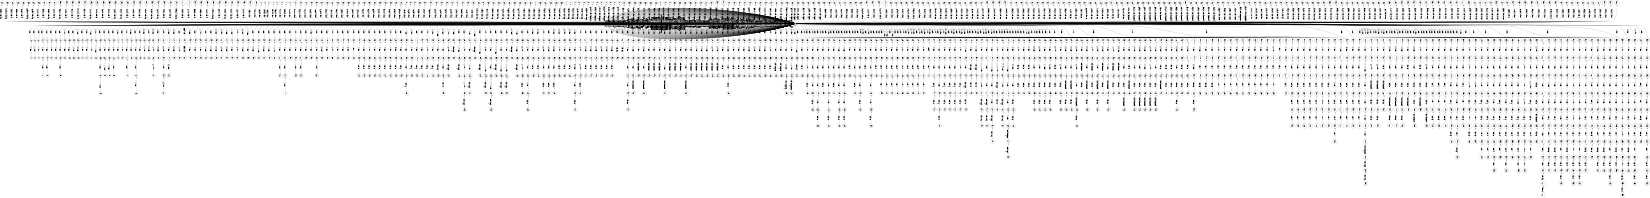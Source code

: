 digraph FST {
rankdir = LR;
size = "8.5,11";
label = "";
center = 1;
orientation = Landscape;
ranksep = "0.4";
nodesep = "0.25";
0 [label = "0", shape = circle, style = bold, fontsize = 14]
	0 -> 0 [label = "fig:（/-0.067097", fontsize = 14];
	0 -> 0 [label = "fig:図/-0.37864", fontsize = 14];
	0 -> 220 [label = "fig:<eps>/-0.62698", fontsize = 14];
	0 -> 665 [label = "fig:<eps>/0.056173", fontsize = 14];
	0 -> 670 [label = "fig:<eps>/0.13364", fontsize = 14];
	0 -> 675 [label = "fig:<eps>/0.26508", fontsize = 14];
	0 -> 680 [label = "fig:<eps>/0.29008", fontsize = 14];
	0 -> 685 [label = "fig:<eps>/0.025899", fontsize = 14];
	0 -> 690 [label = "fig:<eps>/-0.63429", fontsize = 14];
	0 -> 695 [label = "fig:<eps>/0.24141", fontsize = 14];
	0 -> 700 [label = "fig:<eps>/0.13363", fontsize = 14];
	0 -> 705 [label = "fig:<eps>/-0.23808", fontsize = 14];
	0 -> 710 [label = "fig:<eps>/0.2129", fontsize = 14];
	0 -> 1023 [label = "fig:<eps>/-0.14568", fontsize = 14];
	0 -> 1028 [label = "fig:<eps>/0.23101", fontsize = 14];
	0 -> 1033 [label = "fig:<eps>/0.14158", fontsize = 14];
	0 -> 1038 [label = "fig:<eps>/0.0077722", fontsize = 14];
	0 -> 1043 [label = "fig:<eps>/0.14323", fontsize = 14];
	0 -> 1382 [label = "fig:<eps>/-0.17707", fontsize = 14];
	0 -> 1372 [label = "fig:<eps>/0.2178", fontsize = 14];
	0 -> 1362 [label = "fig:<eps>/-0.2195", fontsize = 14];
	0 -> 1353 [label = "fig:<eps>/0.10848", fontsize = 14];
	0 -> 1343 [label = "fig:<eps>/-0.22454", fontsize = 14];
	0 -> 1334 [label = "fig:<eps>/-0.44613", fontsize = 14];
	0 -> 1324 [label = "fig:<eps>/0.57087", fontsize = 14];
	0 -> 1315 [label = "fig:<eps>/0.28212", fontsize = 14];
	0 -> 1306 [label = "fig:<eps>/0.18618", fontsize = 14];
	0 -> 1160 [label = "fig:<eps>/-0.17601", fontsize = 14];
	0 -> 1153 [label = "fig:<eps>/-0.23148", fontsize = 14];
	0 -> 1146 [label = "fig:<eps>/-0.11941", fontsize = 14];
	0 -> 1139 [label = "fig:<eps>/0.3736", fontsize = 14];
	0 -> 1131 [label = "fig:<eps>/-0.2469", fontsize = 14];
	0 -> 1124 [label = "fig:<eps>/-0.008888", fontsize = 14];
	0 -> 1117 [label = "fig:<eps>/-0.5768", fontsize = 14];
	0 -> 1110 [label = "fig:<eps>/0.11144", fontsize = 14];
	0 -> 1103 [label = "fig:<eps>/0.33585", fontsize = 14];
	0 -> 1096 [label = "fig:<eps>/0.35872", fontsize = 14];
	0 -> 1089 [label = "fig:<eps>/0.27077", fontsize = 14];
	0 -> 1082 [label = "fig:<eps>/0.068811", fontsize = 14];
	0 -> 1048 [label = "fig:<eps>/0.14829", fontsize = 14];
	0 -> 1053 [label = "fig:<eps>/-0.62818", fontsize = 14];
	0 -> 1068 [label = "fig:<eps>/-0.12016", fontsize = 14];
	0 -> 1063 [label = "fig:<eps>/0.2794", fontsize = 14];
	0 -> 1058 [label = "fig:<eps>/0.27104", fontsize = 14];
	0 -> 1073 [label = ".:<eps>/0.15361", fontsize = 14];
	0 -> 1077 [label = ".:<eps>/0.10726", fontsize = 14];
	0 -> 1 [label = ".:<eps>/-0.37591", fontsize = 14];
	0 -> 4 [label = ".:<eps>/-0.56222", fontsize = 14];
	0 -> 0 [label = ".:。/-0.62093", fontsize = 14];
	0 -> 7 [label = ".:<eps>/-0.5232", fontsize = 14];
	0 -> 10 [label = ".:<eps>/-0.67686", fontsize = 14];
	0 -> 14 [label = ".:<eps>/-0.40936", fontsize = 14];
	0 -> 0 [label = ".:る/-0.36042", fontsize = 14];
	0 -> 18 [label = ".:<eps>/-0.70148", fontsize = 14];
	0 -> 21 [label = ".:<eps>/-0.38263", fontsize = 14];
	0 -> 24 [label = ".:<eps>/-0.60702", fontsize = 14];
	0 -> 714 [label = "6:<eps>/0.10715", fontsize = 14];
	0 -> 0 [label = "6:５/-0.022864", fontsize = 14];
	0 -> 720 [label = "6:<eps>/0.49183", fontsize = 14];
	0 -> 727 [label = "6:<eps>/0.14978", fontsize = 14];
	0 -> 733 [label = "6:<eps>/-0.52703", fontsize = 14];
	0 -> 739 [label = "6:<eps>/-0.29107", fontsize = 14];
	0 -> 745 [label = "6:<eps>/0.029447", fontsize = 14];
	0 -> 0 [label = "6:４/0.019768", fontsize = 14];
	0 -> 0 [label = "6:６/-0.72502", fontsize = 14];
	0 -> 0 [label = "6:１１/0.24596", fontsize = 14];
	0 -> 0 [label = "6:７/0.10246", fontsize = 14];
	0 -> 251 [label = "6:<eps>/-0.19845", fontsize = 14];
	0 -> 247 [label = "6:<eps>/0.10037", fontsize = 14];
	0 -> 243 [label = "6:<eps>/-0.47528", fontsize = 14];
	0 -> 239 [label = "6:<eps>/-0.53344", fontsize = 14];
	0 -> 235 [label = "6:<eps>/0.018104", fontsize = 14];
	0 -> 231 [label = "6:<eps>/-0.61619", fontsize = 14];
	0 -> 227 [label = "6:<eps>/0.13844", fontsize = 14];
	0 -> 223 [label = "6:<eps>/0.047936", fontsize = 14];
	0 -> 0 [label = "6:6/-0.24422", fontsize = 14];
	0 -> 259 [label = "is:<eps>/-0.24926", fontsize = 14];
	0 -> 280 [label = "is:<eps>/-0.18999", fontsize = 14];
	0 -> 255 [label = "is:<eps>/-0.51464", fontsize = 14];
	0 -> 264 [label = "is:<eps>/-0.24135", fontsize = 14];
	0 -> 268 [label = "is:<eps>/-0.23081", fontsize = 14];
	0 -> 0 [label = "is:の/0.052175", fontsize = 14];
	0 -> 0 [label = "is:は/-0.57102", fontsize = 14];
	0 -> 0 [label = "is:に/-0.060866", fontsize = 14];
	0 -> 0 [label = "is:も/-0.11893", fontsize = 14];
	0 -> 0 [label = "is:が/-0.59235", fontsize = 14];
	0 -> 0 [label = "is:あ/-0.039107", fontsize = 14];
	0 -> 0 [label = "is:を/-0.5021", fontsize = 14];
	0 -> 0 [label = "is:れ/-0.27942", fontsize = 14];
	0 -> 276 [label = "is:<eps>/-0.25648", fontsize = 14];
	0 -> 272 [label = "is:<eps>/0.041839", fontsize = 14];
	0 -> 0 [label = "a:、/-0.53146", fontsize = 14];
	0 -> 28 [label = "a:<eps>/-0.31884", fontsize = 14];
	0 -> 0 [label = "a:た/-0.4067", fontsize = 14];
	0 -> 0 [label = "a:その/-0.33499", fontsize = 14];
	0 -> 0 [label = "a:は/-0.45571", fontsize = 14];
	0 -> 31 [label = "a:<eps>/-0.39478", fontsize = 14];
	0 -> 0 [label = "a:また/-0.28764", fontsize = 14];
	0 -> 34 [label = "a:<eps>/-0.33191", fontsize = 14];
	0 -> 0 [label = "a:さらに/-0.27717", fontsize = 14];
	0 -> 0 [label = "a:する/-0.4215", fontsize = 14];
	0 -> 0 [label = "a:る/-0.33829", fontsize = 14];
	0 -> 0 [label = "a:１/-0.33059", fontsize = 14];
	0 -> 0 [label = "a:ａ/-0.36908", fontsize = 14];
	0 -> 0 [label = "a:半/-0.29268", fontsize = 14];
	0 -> 288 [label = "a:<eps>/-0.25348", fontsize = 14];
	0 -> 795 [label = "a:<eps>/-0.24669", fontsize = 14];
	0 -> 0 [label = "a:a/-0.27632", fontsize = 14];
	0 -> 1167 [label = "a:<eps>/0.39296", fontsize = 14];
	0 -> 751 [label = "a:<eps>/-0.14759", fontsize = 14];
	0 -> 757 [label = "a:<eps>/-0.16191", fontsize = 14];
	0 -> 762 [label = "a:<eps>/-0.16453", fontsize = 14];
	0 -> 767 [label = "a:<eps>/-0.20049", fontsize = 14];
	0 -> 774 [label = "a:<eps>/-0.18764", fontsize = 14];
	0 -> 781 [label = "a:<eps>/-0.23025", fontsize = 14];
	0 -> 789 [label = "a:<eps>/-0.27017", fontsize = 14];
	0 -> 284 [label = "a:<eps>/-0.23107", fontsize = 14];
	0 -> 802 [label = "flow:<eps>/0.13075", fontsize = 14];
	0 -> 0 [label = "flow:流量/-0.41956", fontsize = 14];
	0 -> 0 [label = "flow:流出/-0.22077", fontsize = 14];
	0 -> 40 [label = "flow:<eps>/-0.35341", fontsize = 14];
	0 -> 0 [label = "flow:流/-0.35716", fontsize = 14];
	0 -> 0 [label = "flow:流れ/-0.48559", fontsize = 14];
	0 -> 0 [label = "flow:フロー/-0.53238", fontsize = 14];
	0 -> 0 [label = "flow:す/0.10905", fontsize = 14];
	0 -> 0 [label = "flow:アフロー/-0.29527", fontsize = 14];
	0 -> 0 [label = "flow:正/0.11454", fontsize = 14];
	0 -> 0 [label = "flow:量/0.034208", fontsize = 14];
	0 -> 293 [label = "flow:<eps>/-0.1486", fontsize = 14];
	0 -> 297 [label = "flow:<eps>/-0.20332", fontsize = 14];
	0 -> 300 [label = "flow:<eps>/-0.3072", fontsize = 14];
	0 -> 304 [label = "flow:<eps>/-0.34467", fontsize = 14];
	0 -> 310 [label = "flow:<eps>/-0.39526", fontsize = 14];
	0 -> 315 [label = "flow:<eps>/-0.44281", fontsize = 14];
	0 -> 318 [label = "flow:<eps>/-0.17499", fontsize = 14];
	0 -> 322 [label = "flow:<eps>/-0.26381", fontsize = 14];
	0 -> 0 [label = "flow:流動/-0.27699", fontsize = 14];
	0 -> 327 [label = "flow:<eps>/-0.25881", fontsize = 14];
	0 -> 0 [label = "flow:処理/-0.012015", fontsize = 14];
	0 -> 37 [label = "flow:<eps>/-0.32387", fontsize = 14];
	0 -> 350 [label = "flow:<eps>/-0.26624", fontsize = 14];
	0 -> 347 [label = "flow:<eps>/-0.24536", fontsize = 14];
	0 -> 342 [label = "flow:<eps>/-0.20942", fontsize = 14];
	0 -> 337 [label = "flow:<eps>/-0.42483", fontsize = 14];
	0 -> 333 [label = "flow:<eps>/-0.22476", fontsize = 14];
	0 -> 61 [label = "chart:<eps>/-0.09542", fontsize = 14];
	0 -> 57 [label = "chart:<eps>/-0.60832", fontsize = 14];
	0 -> 52 [label = "chart:<eps>/-0.45723", fontsize = 14];
	0 -> 49 [label = "chart:<eps>/-0.37341", fontsize = 14];
	0 -> 0 [label = "chart:チャート/-0.61202", fontsize = 14];
	0 -> 0 [label = "chart:表/0.09889", fontsize = 14];
	0 -> 46 [label = "chart:<eps>/-0.35212", fontsize = 14];
	0 -> 0 [label = "chart:あ/-0.0054337", fontsize = 14];
	0 -> 43 [label = "chart:<eps>/-0.046391", fontsize = 14];
	0 -> 0 [label = "chart:図/0.03527", fontsize = 14];
	0 -> 0 [label = "chart:グラフ/-0.059464", fontsize = 14];
	0 -> 0 [label = "indicating:あ/0.31117", fontsize = 14];
	0 -> 0 [label = "indicating:が/0.29443", fontsize = 14];
	0 -> 87 [label = "indicating:<eps>/-0.21009", fontsize = 14];
	0 -> 0 [label = "indicating:提示/-0.077007", fontsize = 14];
	0 -> 0 [label = "indicating:旨/-0.17829", fontsize = 14];
	0 -> 0 [label = "indicating:示/-0.0061906", fontsize = 14];
	0 -> 0 [label = "indicating:指示/-0.29431", fontsize = 14];
	0 -> 0 [label = "indicating:を/-0.050229", fontsize = 14];
	0 -> 65 [label = "indicating:<eps>/-0.32622", fontsize = 14];
	0 -> 69 [label = "indicating:<eps>/-0.076074", fontsize = 14];
	0 -> 72 [label = "indicating:<eps>/-0.099498", fontsize = 14];
	0 -> 75 [label = "indicating:<eps>/-0.38706", fontsize = 14];
	0 -> 79 [label = "indicating:<eps>/-0.14558", fontsize = 14];
	0 -> 0 [label = "indicating:中/0.25632", fontsize = 14];
	0 -> 0 [label = "indicating:表示/-0.11139", fontsize = 14];
	0 -> 82 [label = "indicating:<eps>/-0.16189", fontsize = 14];
	0 -> 427 [label = "details:<eps>/-0.10825", fontsize = 14];
	0 -> 359 [label = "details:<eps>/0.25917", fontsize = 14];
	0 -> 354 [label = "details:<eps>/-0.040298", fontsize = 14];
	0 -> 365 [label = "details:<eps>/-0.14449", fontsize = 14];
	0 -> 369 [label = "details:<eps>/-0.51176", fontsize = 14];
	0 -> 373 [label = "details:<eps>/-0.24394", fontsize = 14];
	0 -> 378 [label = "details:<eps>/-0.38508", fontsize = 14];
	0 -> 0 [label = "details:、/0.67749", fontsize = 14];
	0 -> 0 [label = "details:次/0.26216", fontsize = 14];
	0 -> 90 [label = "details:<eps>/-0.25666", fontsize = 14];
	0 -> 0 [label = "details:なお/0.21594", fontsize = 14];
	0 -> 0 [label = "details:く/0.24119", fontsize = 14];
	0 -> 0 [label = "details:具体/0.058542", fontsize = 14];
	0 -> 93 [label = "details:<eps>/0.032192", fontsize = 14];
	0 -> 96 [label = "details:<eps>/0.0046071", fontsize = 14];
	0 -> 0 [label = "details:内容/-0.30687", fontsize = 14];
	0 -> 383 [label = "details:<eps>/-0.2336", fontsize = 14];
	0 -> 388 [label = "details:<eps>/-0.2308", fontsize = 14];
	0 -> 392 [label = "details:<eps>/-0.047747", fontsize = 14];
	0 -> 396 [label = "details:<eps>/-0.21428", fontsize = 14];
	0 -> 400 [label = "details:<eps>/-0.15689", fontsize = 14];
	0 -> 406 [label = "details:<eps>/0.24856", fontsize = 14];
	0 -> 411 [label = "details:<eps>/0.10748", fontsize = 14];
	0 -> 415 [label = "details:<eps>/0.012659", fontsize = 14];
	0 -> 1185 [label = "details:<eps>/-0.056259", fontsize = 14];
	0 -> 1178 [label = "details:<eps>/0.13754", fontsize = 14];
	0 -> 0 [label = "details:構成/0.22792", fontsize = 14];
	0 -> 100 [label = "details:<eps>/0.20575", fontsize = 14];
	0 -> 0 [label = "details:詳細/-0.59116", fontsize = 14];
	0 -> 103 [label = "details:<eps>/-0.31158", fontsize = 14];
	0 -> 108 [label = "details:<eps>/-0.28729", fontsize = 14];
	0 -> 112 [label = "details:<eps>/-0.26515", fontsize = 14];
	0 -> 0 [label = "details:説明/0.2544", fontsize = 14];
	0 -> 0 [label = "details:内訳/-0.25886", fontsize = 14];
	0 -> 115 [label = "details:<eps>/-0.062099", fontsize = 14];
	0 -> 0 [label = "details:細部/-0.29092", fontsize = 14];
	0 -> 118 [label = "details:<eps>/-0.18625", fontsize = 14];
	0 -> 419 [label = "details:<eps>/-0.013423", fontsize = 14];
	0 -> 423 [label = "details:<eps>/-0.047747", fontsize = 14];
	0 -> 431 [label = "details:<eps>/-0.2308", fontsize = 14];
	0 -> 811 [label = "details:<eps>/0.25371", fontsize = 14];
	0 -> 818 [label = "details:<eps>/0.14776", fontsize = 14];
	0 -> 823 [label = "details:<eps>/-0.019666", fontsize = 14];
	0 -> 828 [label = "details:<eps>/-0.41699", fontsize = 14];
	0 -> 862 [label = "details:<eps>/-0.15246", fontsize = 14];
	0 -> 857 [label = "details:<eps>/0.12031", fontsize = 14];
	0 -> 851 [label = "details:<eps>/-0.17593", fontsize = 14];
	0 -> 845 [label = "details:<eps>/0.33974", fontsize = 14];
	0 -> 839 [label = "details:<eps>/-0.17593", fontsize = 14];
	0 -> 833 [label = "details:<eps>/-0.29771", fontsize = 14];
	0 -> 868 [label = "of:<eps>/-0.28935", fontsize = 14];
	0 -> 874 [label = "of:<eps>/-0.24506", fontsize = 14];
	0 -> 0 [label = "of:も/0.068829", fontsize = 14];
	0 -> 121 [label = "of:<eps>/-0.19877", fontsize = 14];
	0 -> 0 [label = "of:を/-0.38236", fontsize = 14];
	0 -> 0 [label = "of:が/-0.23188", fontsize = 14];
	0 -> 441 [label = "of:<eps>/-0.14201", fontsize = 14];
	0 -> 438 [label = "of:<eps>/0.027535", fontsize = 14];
	0 -> 435 [label = "of:<eps>/-0.53235", fontsize = 14];
	0 -> 0 [label = "of:に/-0.19756", fontsize = 14];
	0 -> 925 [label = "of:<eps>/-0.13775", fontsize = 14];
	0 -> 0 [label = "of:の/-0.61023", fontsize = 14];
	0 -> 1192 [label = "of:<eps>/-0.064408", fontsize = 14];
	0 -> 1198 [label = "of:<eps>/-0.2441", fontsize = 14];
	0 -> 1205 [label = "of:<eps>/-0.16913", fontsize = 14];
	0 -> 1212 [label = "of:<eps>/-0.017973", fontsize = 14];
	0 -> 880 [label = "of:<eps>/-0.26811", fontsize = 14];
	0 -> 887 [label = "of:<eps>/-0.37722", fontsize = 14];
	0 -> 892 [label = "of:<eps>/-0.31649", fontsize = 14];
	0 -> 898 [label = "of:<eps>/-0.13775", fontsize = 14];
	0 -> 1391 [label = "of:<eps>/-0.049804", fontsize = 14];
	0 -> 903 [label = "of:<eps>/-0.096958", fontsize = 14];
	0 -> 909 [label = "of:<eps>/-0.41917", fontsize = 14];
	0 -> 914 [label = "of:<eps>/-0.22152", fontsize = 14];
	0 -> 920 [label = "of:<eps>/-0.13928", fontsize = 14];
	0 -> 0 [label = "of:は/-0.039741", fontsize = 14];
	0 -> 971 [label = "the:<eps>/-0.21755", fontsize = 14];
	0 -> 0 [label = "the:尚/-0.22102", fontsize = 14];
	0 -> 965 [label = "the:<eps>/-0.032284", fontsize = 14];
	0 -> 959 [label = "the:<eps>/-0.050048", fontsize = 14];
	0 -> 953 [label = "the:<eps>/-0.063591", fontsize = 14];
	0 -> 947 [label = "the:<eps>/-0.25704", fontsize = 14];
	0 -> 941 [label = "the:<eps>/-0.34151", fontsize = 14];
	0 -> 936 [label = "the:<eps>/-0.45692", fontsize = 14];
	0 -> 930 [label = "the:<eps>/0.27495", fontsize = 14];
	0 -> 461 [label = "the:<eps>/-0.27121", fontsize = 14];
	0 -> 1238 [label = "the:<eps>/-0.10429", fontsize = 14];
	0 -> 1232 [label = "the:<eps>/-0.038518", fontsize = 14];
	0 -> 1225 [label = "the:<eps>/-0.24764", fontsize = 14];
	0 -> 1219 [label = "the:<eps>/-0.26985", fontsize = 14];
	0 -> 127 [label = "the:<eps>/-0.31222", fontsize = 14];
	0 -> 130 [label = "the:<eps>/-0.43285", fontsize = 14];
	0 -> 133 [label = "the:<eps>/-0.38489", fontsize = 14];
	0 -> 0 [label = "the:この/-0.36216", fontsize = 14];
	0 -> 0 [label = "the:前記/-0.39973", fontsize = 14];
	0 -> 447 [label = "the:<eps>/-0.32662", fontsize = 14];
	0 -> 452 [label = "the:<eps>/-0.45468", fontsize = 14];
	0 -> 456 [label = "the:<eps>/-0.32466", fontsize = 14];
	0 -> 0 [label = "the:する/-0.24789", fontsize = 14];
	0 -> 465 [label = "the:<eps>/-0.27279", fontsize = 14];
	0 -> 469 [label = "the:<eps>/-0.14666", fontsize = 14];
	0 -> 473 [label = "the:<eps>/-0.32069", fontsize = 14];
	0 -> 478 [label = "the:<eps>/-0.24826", fontsize = 14];
	0 -> 482 [label = "the:<eps>/-0.41164", fontsize = 14];
	0 -> 486 [label = "the:<eps>/-0.19565", fontsize = 14];
	0 -> 490 [label = "the:<eps>/-0.3411", fontsize = 14];
	0 -> 495 [label = "the:<eps>/-0.26589", fontsize = 14];
	0 -> 499 [label = "the:<eps>/-0.255", fontsize = 14];
	0 -> 503 [label = "the:<eps>/-0.0057909", fontsize = 14];
	0 -> 507 [label = "the:<eps>/-0.23209", fontsize = 14];
	0 -> 511 [label = "the:<eps>/-0.32178", fontsize = 14];
	0 -> 515 [label = "the:<eps>/-0.31376", fontsize = 14];
	0 -> 124 [label = "the:<eps>/-0.3569", fontsize = 14];
	0 -> 0 [label = "the:は/-0.3999", fontsize = 14];
	0 -> 0 [label = "the:の/-0.46103", fontsize = 14];
	0 -> 0 [label = "the:その/-0.31193", fontsize = 14];
	0 -> 0 [label = "the:（/-0.22286", fontsize = 14];
	0 -> 0 [label = "the:た/-0.31363", fontsize = 14];
	0 -> 0 [label = "the:、/-0.56087", fontsize = 14];
	0 -> 0 [label = "the:各/-0.23004", fontsize = 14];
	0 -> 0 [label = "the:本/-0.2343", fontsize = 14];
	0 -> 0 [label = "the:ア/-0.21137", fontsize = 14];
	0 -> 560 [label = "the:<eps>/0.11249", fontsize = 14];
	0 -> 564 [label = "the:<eps>/0.1482", fontsize = 14];
	0 -> 568 [label = "the:<eps>/-0.011438", fontsize = 14];
	0 -> 540 [label = "processing:<eps>/0.3017", fontsize = 14];
	0 -> 556 [label = "processing:<eps>/-0.15482", fontsize = 14];
	0 -> 552 [label = "processing:<eps>/-0.33829", fontsize = 14];
	0 -> 548 [label = "processing:<eps>/-0.02394", fontsize = 14];
	0 -> 544 [label = "processing:<eps>/-0.34237", fontsize = 14];
	0 -> 0 [label = "processing:工程/0.026737", fontsize = 14];
	0 -> 536 [label = "processing:<eps>/-0.10696", fontsize = 14];
	0 -> 532 [label = "processing:<eps>/0.1058", fontsize = 14];
	0 -> 528 [label = "processing:<eps>/-0.041168", fontsize = 14];
	0 -> 523 [label = "processing:<eps>/-0.33343", fontsize = 14];
	0 -> 519 [label = "processing:<eps>/-0.53388", fontsize = 14];
	0 -> 1002 [label = "processing:<eps>/-0.18007", fontsize = 14];
	0 -> 997 [label = "processing:<eps>/-0.21755", fontsize = 14];
	0 -> 992 [label = "processing:<eps>/-0.24531", fontsize = 14];
	0 -> 986 [label = "processing:<eps>/-0.25647", fontsize = 14];
	0 -> 981 [label = "processing:<eps>/-0.45032", fontsize = 14];
	0 -> 976 [label = "processing:<eps>/0.11595", fontsize = 14];
	0 -> 0 [label = "processing:処理/-0.68636", fontsize = 14];
	0 -> 136 [label = "processing:<eps>/-0.32981", fontsize = 14];
	0 -> 0 [label = "processing:加工/-0.38817", fontsize = 14];
	0 -> 0 [label = "processing:処置/-0.087708", fontsize = 14];
	0 -> 0 [label = "processing:プロセス/-0.090858", fontsize = 14];
	0 -> 0 [label = "anomalous:異常/-0.16878", fontsize = 14];
	0 -> 139 [label = "sensor:<eps>/-0.049951", fontsize = 14];
	0 -> 0 [label = "sensor:素子/0.038228", fontsize = 14];
	0 -> 142 [label = "sensor:<eps>/-0.39265", fontsize = 14];
	0 -> 0 [label = "sensor:検知/-0.047943", fontsize = 14];
	0 -> 0 [label = "sensor:センサ/-0.74668", fontsize = 14];
	0 -> 0 [label = "sensor:センサー/-0.5075", fontsize = 14];
	0 -> 0 [label = "sensor:セン/-0.2288", fontsize = 14];
	0 -> 145 [label = "sensor:<eps>/-0.35691", fontsize = 14];
	0 -> 573 [label = "sensor:<eps>/-0.14521", fontsize = 14];
	0 -> 0 [label = "identification:別/0.13925", fontsize = 14];
	0 -> 0 [label = "identification:部/0.52153", fontsize = 14];
	0 -> 0 [label = "identification:判定/-0.0979", fontsize = 14];
	0 -> 0 [label = "identification:照合/-0.28033", fontsize = 14];
	0 -> 0 [label = "identification:判別/-0.28271", fontsize = 14];
	0 -> 151 [label = "identification:<eps>/-0.323", fontsize = 14];
	0 -> 0 [label = "identification:ｉｄ/0.054464", fontsize = 14];
	0 -> 0 [label = "identification:鑑別/-0.18732", fontsize = 14];
	0 -> 148 [label = "identification:<eps>/-0.19319", fontsize = 14];
	0 -> 0 [label = "identification:identification/-0.26796", fontsize = 14];
	0 -> 0 [label = "identification:認証/-0.23474", fontsize = 14];
	0 -> 0 [label = "identification:暗証/-0.27337", fontsize = 14];
	0 -> 0 [label = "identification:同定/-0.41791", fontsize = 14];
	0 -> 0 [label = "identification:特定/-0.13921", fontsize = 14];
	0 -> 0 [label = "identification:識別/-0.66946", fontsize = 14];
	0 -> 0 [label = "identification:抽出/0.13748", fontsize = 14];
	0 -> 0 [label = "identification:認識/-0.13859", fontsize = 14];
	0 -> 0 [label = "identification:判断/0.24177", fontsize = 14];
	0 -> 0 [label = "step:過程/-0.14482", fontsize = 14];
	0 -> 0 [label = "step:ｓ/-0.37673", fontsize = 14];
	0 -> 0 [label = "step:階段/-0.19595", fontsize = 14];
	0 -> 0 [label = "step:ｓｔｅｐ/-0.36426", fontsize = 14];
	0 -> 163 [label = "step:<eps>/-0.28008", fontsize = 14];
	0 -> 0 [label = "step:処理/-0.028884", fontsize = 14];
	0 -> 0 [label = "step:９/0.2586", fontsize = 14];
	0 -> 0 [label = "step:段差/-0.37868", fontsize = 14];
	0 -> 154 [label = "step:<eps>/-0.37082", fontsize = 14];
	0 -> 0 [label = "step:（/0.0044724", fontsize = 14];
	0 -> 578 [label = "step:<eps>/-0.1222", fontsize = 14];
	0 -> 0 [label = "step:multiplex/-0.17844", fontsize = 14];
	0 -> 160 [label = "step:<eps>/-0.49019", fontsize = 14];
	0 -> 0 [label = "step:ステップ/-0.65774", fontsize = 14];
	0 -> 157 [label = "step:<eps>/-0.32283", fontsize = 14];
	0 -> 0 [label = "step:工程/-0.52368", fontsize = 14];
	0 -> 0 [label = "step:行程/-0.1836", fontsize = 14];
	0 -> 0 [label = "343:３４３/-0.53147", fontsize = 14];
	0 -> 169 [label = "343:<eps>/-0.47319", fontsize = 14];
	0 -> 0 [label = "343:３４５/-0.053612", fontsize = 14];
	0 -> 166 [label = "343:<eps>/-0.17315", fontsize = 14];
	0 -> 661 [label = "shown:<eps>/-0.4336", fontsize = 14];
	0 -> 654 [label = "shown:<eps>/-0.29513", fontsize = 14];
	0 -> 650 [label = "shown:<eps>/-0.14503", fontsize = 14];
	0 -> 644 [label = "shown:<eps>/-0.15946", fontsize = 14];
	0 -> 639 [label = "shown:<eps>/-0.16766", fontsize = 14];
	0 -> 635 [label = "shown:<eps>/-0.087037", fontsize = 14];
	0 -> 1567 [label = "shown:<eps>/0.55342", fontsize = 14];
	0 -> 1556 [label = "shown:<eps>/-0.24167", fontsize = 14];
	0 -> 1546 [label = "shown:<eps>/-0.47438", fontsize = 14];
	0 -> 628 [label = "shown:<eps>/-0.38882", fontsize = 14];
	0 -> 621 [label = "shown:<eps>/-0.44773", fontsize = 14];
	0 -> 616 [label = "shown:<eps>/-0.56569", fontsize = 14];
	0 -> 609 [label = "shown:<eps>/-0.31821", fontsize = 14];
	0 -> 604 [label = "shown:<eps>/-0.37172", fontsize = 14];
	0 -> 597 [label = "shown:<eps>/-0.30285", fontsize = 14];
	0 -> 591 [label = "shown:<eps>/-0.4413", fontsize = 14];
	0 -> 586 [label = "shown:<eps>/-0.30334", fontsize = 14];
	0 -> 582 [label = "shown:<eps>/0.16947", fontsize = 14];
	0 -> 1534 [label = "shown:<eps>/-0.29", fontsize = 14];
	0 -> 1524 [label = "shown:<eps>/-0.17744", fontsize = 14];
	0 -> 1513 [label = "shown:<eps>/-0.31818", fontsize = 14];
	0 -> 1503 [label = "shown:<eps>/-0.25229", fontsize = 14];
	0 -> 1493 [label = "shown:<eps>/-0.16189", fontsize = 14];
	0 -> 1484 [label = "shown:<eps>/-0.10969", fontsize = 14];
	0 -> 1474 [label = "shown:<eps>/0.27376", fontsize = 14];
	0 -> 1463 [label = "shown:<eps>/0.28866", fontsize = 14];
	0 -> 1452 [label = "shown:<eps>/0.25046", fontsize = 14];
	0 -> 1442 [label = "shown:<eps>/0.28322", fontsize = 14];
	0 -> 1431 [label = "shown:<eps>/0.17073", fontsize = 14];
	0 -> 1421 [label = "shown:<eps>/0.23391", fontsize = 14];
	0 -> 1411 [label = "shown:<eps>/0.29145", fontsize = 14];
	0 -> 1399 [label = "shown:<eps>/-0.27107", fontsize = 14];
	0 -> 0 [label = "shown:よう/-0.23595", fontsize = 14];
	0 -> 172 [label = "shown:<eps>/-0.43349", fontsize = 14];
	0 -> 176 [label = "shown:<eps>/-0.46625", fontsize = 14];
	0 -> 0 [label = "shown:もの/0.02578", fontsize = 14];
	0 -> 0 [label = "shown:）/0.037733", fontsize = 14];
	0 -> 0 [label = "shown:示/-0.30397", fontsize = 14];
	0 -> 181 [label = "shown:<eps>/-0.34084", fontsize = 14];
	0 -> 184 [label = "shown:<eps>/-0.47962", fontsize = 14];
	0 -> 1575 [label = "shown:<eps>/-0.22147", fontsize = 14];
	0 -> 188 [label = "shown:<eps>/-0.36707", fontsize = 14];
	0 -> 192 [label = "shown:<eps>/-0.34584", fontsize = 14];
	0 -> 0 [label = "in:そして/-0.12282", fontsize = 14];
	0 -> 1245 [label = "in:<eps>/0.33969", fontsize = 14];
	0 -> 1252 [label = "in:<eps>/-0.15717", fontsize = 14];
	0 -> 1259 [label = "in:<eps>/-0.23402", fontsize = 14];
	0 -> 1266 [label = "in:<eps>/-0.28861", fontsize = 14];
	0 -> 1274 [label = "in:<eps>/-0.44862", fontsize = 14];
	0 -> 1283 [label = "in:<eps>/-0.28627", fontsize = 14];
	0 -> 1290 [label = "in:<eps>/-0.21876", fontsize = 14];
	0 -> 1298 [label = "in:<eps>/0.089186", fontsize = 14];
	0 -> 0 [label = "in:の/0.065169", fontsize = 14];
	0 -> 0 [label = "in:また/-0.18899", fontsize = 14];
	0 -> 0 [label = "in:し/-0.10563", fontsize = 14];
	0 -> 0 [label = "in:に/-0.47864", fontsize = 14];
	0 -> 195 [label = "in:<eps>/-0.48289", fontsize = 14];
	0 -> 198 [label = "in:<eps>/-0.55957", fontsize = 14];
	0 -> 0 [label = "in:い/-0.20005", fontsize = 14];
	0 -> 0 [label = "in:を/0.10485", fontsize = 14];
	0 -> 202 [label = "in:<eps>/-0.25588", fontsize = 14];
	0 -> 0 [label = "in:中/-0.38081", fontsize = 14];
	0 -> 205 [label = "in:<eps>/-0.38334", fontsize = 14];
	0 -> 0 [label = "in:内/-0.34724", fontsize = 14];
	0 -> 208 [label = "in:<eps>/-0.3391", fontsize = 14];
	0 -> 211 [label = "in:<eps>/-0.39326", fontsize = 14];
	0 -> 214 [label = "in:<eps>/-0.36047", fontsize = 14];
	0 -> 0 [label = "in:さ/-0.21148", fontsize = 14];
	0 -> 0 [label = "in:方向/-0.11699", fontsize = 14];
	0 -> 217 [label = "in:<eps>/-0.24155", fontsize = 14];
	0 -> 0 [label = "in:で/-0.39898", fontsize = 14];
	0 -> 1008 [label = "in:<eps>/0.10735", fontsize = 14];
	0 -> 1013 [label = "in:<eps>/-0.15816", fontsize = 14];
	0 -> 1018 [label = "in:<eps>/-0.19078", fontsize = 14];
	0 -> 0 [label = "4:４/-0.71399", fontsize = 14];
	0 -> 0 [label = "4:１４/0.192", fontsize = 14];
	0 -> 0 [label = "4:１/0.17529", fontsize = 14];
	0 -> 0 [label = "4:３/0.0094886", fontsize = 14];
	0 -> 0 [label = "4:で/0.16075", fontsize = 14];
	0 -> 0 [label = "4:4/-0.31608", fontsize = 14];
1 [label = "1", shape = circle, style = solid, fontsize = 14]
2 [label = "2", shape = circle, style = solid, fontsize = 14]
	2 -> 3 [label = "<eps>:た", fontsize = 14];
3 [label = "3", shape = circle, style = solid, fontsize = 14]
	3 -> 0 [label = "<eps>:。", fontsize = 14];
4 [label = "4", shape = circle, style = solid, fontsize = 14]
5 [label = "5", shape = circle, style = solid, fontsize = 14]
	5 -> 6 [label = "<eps>:する", fontsize = 14];
6 [label = "6", shape = circle, style = solid, fontsize = 14]
	6 -> 0 [label = "<eps>:。", fontsize = 14];
7 [label = "7", shape = circle, style = solid, fontsize = 14]
8 [label = "8", shape = circle, style = solid, fontsize = 14]
	8 -> 9 [label = "<eps>:い", fontsize = 14];
9 [label = "9", shape = circle, style = solid, fontsize = 14]
	9 -> 0 [label = "<eps>:。", fontsize = 14];
10 [label = "10", shape = circle, style = solid, fontsize = 14]
11 [label = "11", shape = circle, style = solid, fontsize = 14]
	11 -> 12 [label = "<eps>:い", fontsize = 14];
12 [label = "12", shape = circle, style = solid, fontsize = 14]
	12 -> 13 [label = "<eps>:る", fontsize = 14];
13 [label = "13", shape = circle, style = solid, fontsize = 14]
	13 -> 0 [label = "<eps>:。", fontsize = 14];
14 [label = "14", shape = circle, style = solid, fontsize = 14]
15 [label = "15", shape = circle, style = solid, fontsize = 14]
	15 -> 16 [label = "<eps>:い", fontsize = 14];
16 [label = "16", shape = circle, style = solid, fontsize = 14]
	16 -> 17 [label = "<eps>:く", fontsize = 14];
17 [label = "17", shape = circle, style = solid, fontsize = 14]
	17 -> 0 [label = "<eps>:。", fontsize = 14];
18 [label = "18", shape = circle, style = solid, fontsize = 14]
19 [label = "19", shape = circle, style = solid, fontsize = 14]
	19 -> 20 [label = "<eps>:る", fontsize = 14];
20 [label = "20", shape = circle, style = solid, fontsize = 14]
	20 -> 0 [label = "<eps>:。", fontsize = 14];
21 [label = "21", shape = circle, style = solid, fontsize = 14]
22 [label = "22", shape = circle, style = solid, fontsize = 14]
	22 -> 23 [label = "<eps>:う", fontsize = 14];
23 [label = "23", shape = circle, style = solid, fontsize = 14]
	23 -> 0 [label = "<eps>:。", fontsize = 14];
24 [label = "24", shape = circle, style = solid, fontsize = 14]
25 [label = "25", shape = circle, style = solid, fontsize = 14]
	25 -> 26 [label = "<eps>:あ", fontsize = 14];
26 [label = "26", shape = circle, style = solid, fontsize = 14]
	26 -> 27 [label = "<eps>:る", fontsize = 14];
27 [label = "27", shape = circle, style = solid, fontsize = 14]
	27 -> 0 [label = "<eps>:。", fontsize = 14];
28 [label = "28", shape = circle, style = solid, fontsize = 14]
29 [label = "29", shape = circle, style = solid, fontsize = 14]
	29 -> 30 [label = "<eps>:、", fontsize = 14];
30 [label = "30", shape = circle, style = solid, fontsize = 14]
	30 -> 0 [label = "<eps>:これ", fontsize = 14];
31 [label = "31", shape = circle, style = solid, fontsize = 14]
32 [label = "32", shape = circle, style = solid, fontsize = 14]
	32 -> 33 [label = "<eps>:は", fontsize = 14];
33 [label = "33", shape = circle, style = solid, fontsize = 14]
	33 -> 0 [label = "<eps>:、", fontsize = 14];
34 [label = "34", shape = circle, style = solid, fontsize = 14]
35 [label = "35", shape = circle, style = solid, fontsize = 14]
	35 -> 36 [label = "<eps>:また", fontsize = 14];
36 [label = "36", shape = circle, style = solid, fontsize = 14]
	36 -> 0 [label = "<eps>:、", fontsize = 14];
37 [label = "37", shape = circle, style = solid, fontsize = 14]
38 [label = "38", shape = circle, style = solid, fontsize = 14]
	38 -> 39 [label = "<eps>:動作", fontsize = 14];
39 [label = "39", shape = circle, style = solid, fontsize = 14]
	39 -> 0 [label = "<eps>:フロー", fontsize = 14];
40 [label = "40", shape = circle, style = solid, fontsize = 14]
41 [label = "41", shape = circle, style = solid, fontsize = 14]
	41 -> 42 [label = "<eps>:流", fontsize = 14];
42 [label = "42", shape = circle, style = solid, fontsize = 14]
	42 -> 0 [label = "<eps>:す", fontsize = 14];
43 [label = "43", shape = circle, style = solid, fontsize = 14]
44 [label = "44", shape = circle, style = solid, fontsize = 14]
	44 -> 45 [label = "<eps>:で", fontsize = 14];
45 [label = "45", shape = circle, style = solid, fontsize = 14]
	45 -> 0 [label = "<eps>:あ", fontsize = 14];
46 [label = "46", shape = circle, style = solid, fontsize = 14]
47 [label = "47", shape = circle, style = solid, fontsize = 14]
	47 -> 48 [label = "<eps>:・", fontsize = 14];
48 [label = "48", shape = circle, style = solid, fontsize = 14]
	48 -> 0 [label = "<eps>:チャート", fontsize = 14];
49 [label = "49", shape = circle, style = solid, fontsize = 14]
50 [label = "50", shape = circle, style = solid, fontsize = 14]
	50 -> 51 [label = "<eps>:チャート", fontsize = 14];
51 [label = "51", shape = circle, style = solid, fontsize = 14]
	51 -> 0 [label = "<eps>:図", fontsize = 14];
52 [label = "52", shape = circle, style = solid, fontsize = 14]
53 [label = "53", shape = circle, style = solid, fontsize = 14]
	53 -> 54 [label = "<eps>:チャート", fontsize = 14];
54 [label = "54", shape = circle, style = solid, fontsize = 14]
	54 -> 55 [label = "<eps>:図", fontsize = 14];
55 [label = "55", shape = circle, style = solid, fontsize = 14]
	55 -> 56 [label = "<eps>:で", fontsize = 14];
56 [label = "56", shape = circle, style = solid, fontsize = 14]
	56 -> 0 [label = "<eps>:あ", fontsize = 14];
57 [label = "57", shape = circle, style = solid, fontsize = 14]
58 [label = "58", shape = circle, style = solid, fontsize = 14]
	58 -> 59 [label = "<eps>:チャート", fontsize = 14];
59 [label = "59", shape = circle, style = solid, fontsize = 14]
	59 -> 60 [label = "<eps>:で", fontsize = 14];
60 [label = "60", shape = circle, style = solid, fontsize = 14]
	60 -> 0 [label = "<eps>:あ", fontsize = 14];
61 [label = "61", shape = circle, style = solid, fontsize = 14]
62 [label = "62", shape = circle, style = solid, fontsize = 14]
	62 -> 63 [label = "<eps>:グラフ", fontsize = 14];
63 [label = "63", shape = circle, style = solid, fontsize = 14]
	63 -> 64 [label = "<eps>:で", fontsize = 14];
64 [label = "64", shape = circle, style = solid, fontsize = 14]
	64 -> 0 [label = "<eps>:あ", fontsize = 14];
65 [label = "65", shape = circle, style = solid, fontsize = 14]
66 [label = "66", shape = circle, style = solid, fontsize = 14]
	66 -> 67 [label = "<eps>:を", fontsize = 14];
67 [label = "67", shape = circle, style = solid, fontsize = 14]
	67 -> 68 [label = "<eps>:表", fontsize = 14];
68 [label = "68", shape = circle, style = solid, fontsize = 14]
	68 -> 0 [label = "<eps>:す", fontsize = 14];
69 [label = "69", shape = circle, style = solid, fontsize = 14]
70 [label = "70", shape = circle, style = solid, fontsize = 14]
	70 -> 71 [label = "<eps>:を", fontsize = 14];
71 [label = "71", shape = circle, style = solid, fontsize = 14]
	71 -> 0 [label = "<eps>:表示", fontsize = 14];
72 [label = "72", shape = circle, style = solid, fontsize = 14]
73 [label = "73", shape = circle, style = solid, fontsize = 14]
	73 -> 74 [label = "<eps>:を", fontsize = 14];
74 [label = "74", shape = circle, style = solid, fontsize = 14]
	74 -> 0 [label = "<eps>:示", fontsize = 14];
75 [label = "75", shape = circle, style = solid, fontsize = 14]
76 [label = "76", shape = circle, style = solid, fontsize = 14]
	76 -> 77 [label = "<eps>:を", fontsize = 14];
77 [label = "77", shape = circle, style = solid, fontsize = 14]
	77 -> 78 [label = "<eps>:示", fontsize = 14];
78 [label = "78", shape = circle, style = solid, fontsize = 14]
	78 -> 0 [label = "<eps>:す", fontsize = 14];
79 [label = "79", shape = circle, style = solid, fontsize = 14]
80 [label = "80", shape = circle, style = solid, fontsize = 14]
	80 -> 81 [label = "<eps>:を", fontsize = 14];
81 [label = "81", shape = circle, style = solid, fontsize = 14]
	81 -> 0 [label = "<eps>:指示", fontsize = 14];
82 [label = "82", shape = circle, style = solid, fontsize = 14]
83 [label = "83", shape = circle, style = solid, fontsize = 14]
	83 -> 84 [label = "<eps>:か", fontsize = 14];
84 [label = "84", shape = circle, style = solid, fontsize = 14]
	84 -> 85 [label = "<eps>:を", fontsize = 14];
85 [label = "85", shape = circle, style = solid, fontsize = 14]
	85 -> 86 [label = "<eps>:示", fontsize = 14];
86 [label = "86", shape = circle, style = solid, fontsize = 14]
	86 -> 0 [label = "<eps>:す", fontsize = 14];
87 [label = "87", shape = circle, style = solid, fontsize = 14]
88 [label = "88", shape = circle, style = solid, fontsize = 14]
	88 -> 89 [label = "<eps>:示", fontsize = 14];
89 [label = "89", shape = circle, style = solid, fontsize = 14]
	89 -> 0 [label = "<eps>:す", fontsize = 14];
90 [label = "90", shape = circle, style = solid, fontsize = 14]
91 [label = "91", shape = circle, style = solid, fontsize = 14]
	91 -> 92 [label = "<eps>:その", fontsize = 14];
92 [label = "92", shape = circle, style = solid, fontsize = 14]
	92 -> 0 [label = "<eps>:詳細", fontsize = 14];
93 [label = "93", shape = circle, style = solid, fontsize = 14]
94 [label = "94", shape = circle, style = solid, fontsize = 14]
	94 -> 95 [label = "<eps>:具体", fontsize = 14];
95 [label = "95", shape = circle, style = solid, fontsize = 14]
	95 -> 0 [label = "<eps>:的", fontsize = 14];
96 [label = "96", shape = circle, style = solid, fontsize = 14]
97 [label = "97", shape = circle, style = solid, fontsize = 14]
	97 -> 98 [label = "<eps>:具体", fontsize = 14];
98 [label = "98", shape = circle, style = solid, fontsize = 14]
	98 -> 99 [label = "<eps>:的", fontsize = 14];
99 [label = "99", shape = circle, style = solid, fontsize = 14]
	99 -> 0 [label = "<eps>:構成", fontsize = 14];
100 [label = "100", shape = circle, style = solid, fontsize = 14]
101 [label = "101", shape = circle, style = solid, fontsize = 14]
	101 -> 102 [label = "<eps>:構成", fontsize = 14];
102 [label = "102", shape = circle, style = solid, fontsize = 14]
	102 -> 0 [label = "<eps>:例", fontsize = 14];
103 [label = "103", shape = circle, style = solid, fontsize = 14]
104 [label = "104", shape = circle, style = solid, fontsize = 14]
	104 -> 105 [label = "<eps>:詳細", fontsize = 14];
105 [label = "105", shape = circle, style = solid, fontsize = 14]
	105 -> 106 [label = "<eps>:な", fontsize = 14];
106 [label = "106", shape = circle, style = solid, fontsize = 14]
	106 -> 107 [label = "<eps>:構成", fontsize = 14];
107 [label = "107", shape = circle, style = solid, fontsize = 14]
	107 -> 0 [label = "<eps>:例", fontsize = 14];
108 [label = "108", shape = circle, style = solid, fontsize = 14]
109 [label = "109", shape = circle, style = solid, fontsize = 14]
	109 -> 110 [label = "<eps>:詳細", fontsize = 14];
110 [label = "110", shape = circle, style = solid, fontsize = 14]
	110 -> 111 [label = "<eps>:な", fontsize = 14];
111 [label = "111", shape = circle, style = solid, fontsize = 14]
	111 -> 0 [label = "<eps>:説明", fontsize = 14];
112 [label = "112", shape = circle, style = solid, fontsize = 14]
113 [label = "113", shape = circle, style = solid, fontsize = 14]
	113 -> 114 [label = "<eps>:詳細", fontsize = 14];
114 [label = "114", shape = circle, style = solid, fontsize = 14]
	114 -> 0 [label = "<eps>:内容", fontsize = 14];
115 [label = "115", shape = circle, style = solid, fontsize = 14]
116 [label = "116", shape = circle, style = solid, fontsize = 14]
	116 -> 117 [label = "<eps>:詳し", fontsize = 14];
117 [label = "117", shape = circle, style = solid, fontsize = 14]
	117 -> 0 [label = "<eps>:く", fontsize = 14];
118 [label = "118", shape = circle, style = solid, fontsize = 14]
119 [label = "119", shape = circle, style = solid, fontsize = 14]
	119 -> 120 [label = "<eps>:depth", fontsize = 14];
120 [label = "120", shape = circle, style = solid, fontsize = 14]
	120 -> 0 [label = "<eps>:profile", fontsize = 14];
121 [label = "121", shape = circle, style = solid, fontsize = 14]
122 [label = "122", shape = circle, style = solid, fontsize = 14]
	122 -> 123 [label = "<eps>:に", fontsize = 14];
123 [label = "123", shape = circle, style = solid, fontsize = 14]
	123 -> 0 [label = "<eps>:おけ", fontsize = 14];
124 [label = "124", shape = circle, style = solid, fontsize = 14]
125 [label = "125", shape = circle, style = solid, fontsize = 14]
	125 -> 126 [label = "<eps>:は", fontsize = 14];
126 [label = "126", shape = circle, style = solid, fontsize = 14]
	126 -> 0 [label = "<eps>:、", fontsize = 14];
127 [label = "127", shape = circle, style = solid, fontsize = 14]
128 [label = "128", shape = circle, style = solid, fontsize = 14]
	128 -> 129 [label = "<eps>:は", fontsize = 14];
129 [label = "129", shape = circle, style = solid, fontsize = 14]
	129 -> 0 [label = "<eps>:この", fontsize = 14];
130 [label = "130", shape = circle, style = solid, fontsize = 14]
131 [label = "131", shape = circle, style = solid, fontsize = 14]
	131 -> 132 [label = "<eps>:また", fontsize = 14];
132 [label = "132", shape = circle, style = solid, fontsize = 14]
	132 -> 0 [label = "<eps>:、", fontsize = 14];
133 [label = "133", shape = circle, style = solid, fontsize = 14]
134 [label = "134", shape = circle, style = solid, fontsize = 14]
	134 -> 135 [label = "<eps>:なお", fontsize = 14];
135 [label = "135", shape = circle, style = solid, fontsize = 14]
	135 -> 0 [label = "<eps>:、", fontsize = 14];
136 [label = "136", shape = circle, style = solid, fontsize = 14]
137 [label = "137", shape = circle, style = solid, fontsize = 14]
	137 -> 138 [label = "<eps>:演算", fontsize = 14];
138 [label = "138", shape = circle, style = solid, fontsize = 14]
	138 -> 0 [label = "<eps>:処理", fontsize = 14];
139 [label = "139", shape = circle, style = solid, fontsize = 14]
140 [label = "140", shape = circle, style = solid, fontsize = 14]
	140 -> 141 [label = "<eps>:検出", fontsize = 14];
141 [label = "141", shape = circle, style = solid, fontsize = 14]
	141 -> 0 [label = "<eps>:装置", fontsize = 14];
142 [label = "142", shape = circle, style = solid, fontsize = 14]
143 [label = "143", shape = circle, style = solid, fontsize = 14]
	143 -> 144 [label = "<eps>:検出", fontsize = 14];
144 [label = "144", shape = circle, style = solid, fontsize = 14]
	144 -> 0 [label = "<eps>:センサ", fontsize = 14];
145 [label = "145", shape = circle, style = solid, fontsize = 14]
146 [label = "146", shape = circle, style = solid, fontsize = 14]
	146 -> 147 [label = "<eps>:温", fontsize = 14];
147 [label = "147", shape = circle, style = solid, fontsize = 14]
	147 -> 0 [label = "<eps>:センサ", fontsize = 14];
148 [label = "148", shape = circle, style = solid, fontsize = 14]
149 [label = "149", shape = circle, style = solid, fontsize = 14]
	149 -> 150 [label = "<eps>:識", fontsize = 14];
150 [label = "150", shape = circle, style = solid, fontsize = 14]
	150 -> 0 [label = "<eps>:別", fontsize = 14];
151 [label = "151", shape = circle, style = solid, fontsize = 14]
152 [label = "152", shape = circle, style = solid, fontsize = 14]
	152 -> 153 [label = "<eps>:個人", fontsize = 14];
153 [label = "153", shape = circle, style = solid, fontsize = 14]
	153 -> 0 [label = "<eps>:識別", fontsize = 14];
154 [label = "154", shape = circle, style = solid, fontsize = 14]
155 [label = "155", shape = circle, style = solid, fontsize = 14]
	155 -> 156 [label = "<eps>:（", fontsize = 14];
156 [label = "156", shape = circle, style = solid, fontsize = 14]
	156 -> 0 [label = "<eps>:ステップ", fontsize = 14];
157 [label = "157", shape = circle, style = solid, fontsize = 14]
158 [label = "158", shape = circle, style = solid, fontsize = 14]
	158 -> 159 [label = "<eps>:工程", fontsize = 14];
159 [label = "159", shape = circle, style = solid, fontsize = 14]
	159 -> 0 [label = "<eps>:ｓ", fontsize = 14];
160 [label = "160", shape = circle, style = solid, fontsize = 14]
161 [label = "161", shape = circle, style = solid, fontsize = 14]
	161 -> 162 [label = "<eps>:ステップ", fontsize = 14];
162 [label = "162", shape = circle, style = solid, fontsize = 14]
	162 -> 0 [label = "<eps>:ｓ", fontsize = 14];
163 [label = "163", shape = circle, style = solid, fontsize = 14]
164 [label = "164", shape = circle, style = solid, fontsize = 14]
	164 -> 165 [label = "<eps>:処理", fontsize = 14];
165 [label = "165", shape = circle, style = solid, fontsize = 14]
	165 -> 0 [label = "<eps>:ｓ", fontsize = 14];
166 [label = "166", shape = circle, style = solid, fontsize = 14]
167 [label = "167", shape = circle, style = solid, fontsize = 14]
	167 -> 168 [label = "<eps>:３４", fontsize = 14];
168 [label = "168", shape = circle, style = solid, fontsize = 14]
	168 -> 0 [label = "<eps>:３", fontsize = 14];
169 [label = "169", shape = circle, style = solid, fontsize = 14]
170 [label = "170", shape = circle, style = solid, fontsize = 14]
	170 -> 171 [label = "<eps>:３４３", fontsize = 14];
171 [label = "171", shape = circle, style = solid, fontsize = 14]
	171 -> 0 [label = "<eps>:内", fontsize = 14];
172 [label = "172", shape = circle, style = solid, fontsize = 14]
173 [label = "173", shape = circle, style = solid, fontsize = 14]
	173 -> 174 [label = "<eps>:に", fontsize = 14];
174 [label = "174", shape = circle, style = solid, fontsize = 14]
	174 -> 175 [label = "<eps>:示", fontsize = 14];
175 [label = "175", shape = circle, style = solid, fontsize = 14]
	175 -> 0 [label = "<eps>:し", fontsize = 14];
176 [label = "176", shape = circle, style = solid, fontsize = 14]
177 [label = "177", shape = circle, style = solid, fontsize = 14]
	177 -> 178 [label = "<eps>:に", fontsize = 14];
178 [label = "178", shape = circle, style = solid, fontsize = 14]
	178 -> 179 [label = "<eps>:示", fontsize = 14];
179 [label = "179", shape = circle, style = solid, fontsize = 14]
	179 -> 180 [label = "<eps>:し", fontsize = 14];
180 [label = "180", shape = circle, style = solid, fontsize = 14]
	180 -> 0 [label = "<eps>:た", fontsize = 14];
181 [label = "181", shape = circle, style = solid, fontsize = 14]
182 [label = "182", shape = circle, style = solid, fontsize = 14]
	182 -> 183 [label = "<eps>:示", fontsize = 14];
183 [label = "183", shape = circle, style = solid, fontsize = 14]
	183 -> 0 [label = "<eps>:し", fontsize = 14];
184 [label = "184", shape = circle, style = solid, fontsize = 14]
185 [label = "185", shape = circle, style = solid, fontsize = 14]
	185 -> 186 [label = "<eps>:示", fontsize = 14];
186 [label = "186", shape = circle, style = solid, fontsize = 14]
	186 -> 187 [label = "<eps>:し", fontsize = 14];
187 [label = "187", shape = circle, style = solid, fontsize = 14]
	187 -> 0 [label = "<eps>:た", fontsize = 14];
188 [label = "188", shape = circle, style = solid, fontsize = 14]
189 [label = "189", shape = circle, style = solid, fontsize = 14]
	189 -> 190 [label = "<eps>:示", fontsize = 14];
190 [label = "190", shape = circle, style = solid, fontsize = 14]
	190 -> 191 [label = "<eps>:さ", fontsize = 14];
191 [label = "191", shape = circle, style = solid, fontsize = 14]
	191 -> 0 [label = "<eps>:れ", fontsize = 14];
192 [label = "192", shape = circle, style = solid, fontsize = 14]
193 [label = "193", shape = circle, style = solid, fontsize = 14]
	193 -> 194 [label = "<eps>:示", fontsize = 14];
194 [label = "194", shape = circle, style = solid, fontsize = 14]
	194 -> 0 [label = "<eps>:す", fontsize = 14];
195 [label = "195", shape = circle, style = solid, fontsize = 14]
196 [label = "196", shape = circle, style = solid, fontsize = 14]
	196 -> 197 [label = "<eps>:に", fontsize = 14];
197 [label = "197", shape = circle, style = solid, fontsize = 14]
	197 -> 0 [label = "<eps>:おけ", fontsize = 14];
198 [label = "198", shape = circle, style = solid, fontsize = 14]
199 [label = "199", shape = circle, style = solid, fontsize = 14]
	199 -> 200 [label = "<eps>:に", fontsize = 14];
200 [label = "200", shape = circle, style = solid, fontsize = 14]
	200 -> 201 [label = "<eps>:お", fontsize = 14];
201 [label = "201", shape = circle, style = solid, fontsize = 14]
	201 -> 0 [label = "<eps>:い", fontsize = 14];
202 [label = "202", shape = circle, style = solid, fontsize = 14]
203 [label = "203", shape = circle, style = solid, fontsize = 14]
	203 -> 204 [label = "<eps>:場合", fontsize = 14];
204 [label = "204", shape = circle, style = solid, fontsize = 14]
	204 -> 0 [label = "<eps>:に", fontsize = 14];
205 [label = "205", shape = circle, style = solid, fontsize = 14]
206 [label = "206", shape = circle, style = solid, fontsize = 14]
	206 -> 207 [label = "<eps>:中", fontsize = 14];
207 [label = "207", shape = circle, style = solid, fontsize = 14]
	207 -> 0 [label = "<eps>:に", fontsize = 14];
208 [label = "208", shape = circle, style = solid, fontsize = 14]
209 [label = "209", shape = circle, style = solid, fontsize = 14]
	209 -> 210 [label = "<eps>:内", fontsize = 14];
210 [label = "210", shape = circle, style = solid, fontsize = 14]
	210 -> 0 [label = "<eps>:で", fontsize = 14];
211 [label = "211", shape = circle, style = solid, fontsize = 14]
212 [label = "212", shape = circle, style = solid, fontsize = 14]
	212 -> 213 [label = "<eps>:内", fontsize = 14];
213 [label = "213", shape = circle, style = solid, fontsize = 14]
	213 -> 0 [label = "<eps>:に", fontsize = 14];
214 [label = "214", shape = circle, style = solid, fontsize = 14]
215 [label = "215", shape = circle, style = solid, fontsize = 14]
	215 -> 216 [label = "<eps>:お", fontsize = 14];
216 [label = "216", shape = circle, style = solid, fontsize = 14]
	216 -> 0 [label = "<eps>:い", fontsize = 14];
217 [label = "217", shape = circle, style = solid, fontsize = 14]
218 [label = "218", shape = circle, style = solid, fontsize = 14]
	218 -> 219 [label = "<eps>:際", fontsize = 14];
219 [label = "219", shape = circle, style = solid, fontsize = 14]
	219 -> 0 [label = "<eps>:に", fontsize = 14];
220 [label = "220", shape = circle, style = solid, fontsize = 14]
221 [label = "221", shape = circle, style = solid, fontsize = 14]
	221 -> 222 [label = ".:<eps>", fontsize = 14];
222 [label = "222", shape = circle, style = solid, fontsize = 14]
	222 -> 0 [label = "<eps>:図", fontsize = 14];
223 [label = "223", shape = circle, style = solid, fontsize = 14]
224 [label = "224", shape = circle, style = solid, fontsize = 14]
	224 -> 225 [label = "is:<eps>", fontsize = 14];
225 [label = "225", shape = circle, style = solid, fontsize = 14]
	225 -> 226 [label = "<eps>:５", fontsize = 14];
226 [label = "226", shape = circle, style = solid, fontsize = 14]
	226 -> 0 [label = "<eps>:は", fontsize = 14];
227 [label = "227", shape = circle, style = solid, fontsize = 14]
228 [label = "228", shape = circle, style = solid, fontsize = 14]
	228 -> 229 [label = "is:<eps>", fontsize = 14];
229 [label = "229", shape = circle, style = solid, fontsize = 14]
	229 -> 230 [label = "<eps>:４", fontsize = 14];
230 [label = "230", shape = circle, style = solid, fontsize = 14]
	230 -> 0 [label = "<eps>:は", fontsize = 14];
231 [label = "231", shape = circle, style = solid, fontsize = 14]
232 [label = "232", shape = circle, style = solid, fontsize = 14]
	232 -> 233 [label = "is:<eps>", fontsize = 14];
233 [label = "233", shape = circle, style = solid, fontsize = 14]
	233 -> 234 [label = "<eps>:６", fontsize = 14];
234 [label = "234", shape = circle, style = solid, fontsize = 14]
	234 -> 0 [label = "<eps>:は", fontsize = 14];
235 [label = "235", shape = circle, style = solid, fontsize = 14]
236 [label = "236", shape = circle, style = solid, fontsize = 14]
	236 -> 237 [label = "is:<eps>", fontsize = 14];
237 [label = "237", shape = circle, style = solid, fontsize = 14]
	237 -> 238 [label = "<eps>:６", fontsize = 14];
238 [label = "238", shape = circle, style = solid, fontsize = 14]
	238 -> 0 [label = "<eps>:に", fontsize = 14];
239 [label = "239", shape = circle, style = solid, fontsize = 14]
240 [label = "240", shape = circle, style = solid, fontsize = 14]
	240 -> 241 [label = "is:<eps>", fontsize = 14];
241 [label = "241", shape = circle, style = solid, fontsize = 14]
	241 -> 242 [label = "<eps>:６", fontsize = 14];
242 [label = "242", shape = circle, style = solid, fontsize = 14]
	242 -> 0 [label = "<eps>:が", fontsize = 14];
243 [label = "243", shape = circle, style = solid, fontsize = 14]
244 [label = "244", shape = circle, style = solid, fontsize = 14]
	244 -> 245 [label = "is:<eps>", fontsize = 14];
245 [label = "245", shape = circle, style = solid, fontsize = 14]
	245 -> 246 [label = "<eps>:６", fontsize = 14];
246 [label = "246", shape = circle, style = solid, fontsize = 14]
	246 -> 0 [label = "<eps>:を", fontsize = 14];
247 [label = "247", shape = circle, style = solid, fontsize = 14]
248 [label = "248", shape = circle, style = solid, fontsize = 14]
	248 -> 249 [label = "is:<eps>", fontsize = 14];
249 [label = "249", shape = circle, style = solid, fontsize = 14]
	249 -> 250 [label = "<eps>:７", fontsize = 14];
250 [label = "250", shape = circle, style = solid, fontsize = 14]
	250 -> 0 [label = "<eps>:は", fontsize = 14];
251 [label = "251", shape = circle, style = solid, fontsize = 14]
252 [label = "252", shape = circle, style = solid, fontsize = 14]
	252 -> 253 [label = "is:<eps>", fontsize = 14];
253 [label = "253", shape = circle, style = solid, fontsize = 14]
	253 -> 254 [label = "<eps>:6", fontsize = 14];
254 [label = "254", shape = circle, style = solid, fontsize = 14]
	254 -> 0 [label = "<eps>:は", fontsize = 14];
255 [label = "255", shape = circle, style = solid, fontsize = 14]
256 [label = "256", shape = circle, style = solid, fontsize = 14]
	256 -> 257 [label = "a:<eps>", fontsize = 14];
257 [label = "257", shape = circle, style = solid, fontsize = 14]
	257 -> 258 [label = "<eps>:は", fontsize = 14];
258 [label = "258", shape = circle, style = solid, fontsize = 14]
	258 -> 0 [label = "<eps>:、", fontsize = 14];
259 [label = "259", shape = circle, style = solid, fontsize = 14]
260 [label = "260", shape = circle, style = solid, fontsize = 14]
	260 -> 261 [label = "a:<eps>", fontsize = 14];
261 [label = "261", shape = circle, style = solid, fontsize = 14]
	261 -> 262 [label = "<eps>:は", fontsize = 14];
262 [label = "262", shape = circle, style = solid, fontsize = 14]
	262 -> 263 [label = "<eps>:、", fontsize = 14];
263 [label = "263", shape = circle, style = solid, fontsize = 14]
	263 -> 0 [label = "<eps>:ディフ", fontsize = 14];
264 [label = "264", shape = circle, style = solid, fontsize = 14]
265 [label = "265", shape = circle, style = solid, fontsize = 14]
	265 -> 266 [label = "a:<eps>", fontsize = 14];
266 [label = "266", shape = circle, style = solid, fontsize = 14]
	266 -> 267 [label = "<eps>:は", fontsize = 14];
267 [label = "267", shape = circle, style = solid, fontsize = 14]
	267 -> 0 [label = "<eps>:その", fontsize = 14];
268 [label = "268", shape = circle, style = solid, fontsize = 14]
269 [label = "269", shape = circle, style = solid, fontsize = 14]
	269 -> 270 [label = "a:<eps>", fontsize = 14];
270 [label = "270", shape = circle, style = solid, fontsize = 14]
	270 -> 271 [label = "<eps>:は", fontsize = 14];
271 [label = "271", shape = circle, style = solid, fontsize = 14]
	271 -> 0 [label = "<eps>:，", fontsize = 14];
272 [label = "272", shape = circle, style = solid, fontsize = 14]
273 [label = "273", shape = circle, style = solid, fontsize = 14]
	273 -> 274 [label = "a:<eps>", fontsize = 14];
274 [label = "274", shape = circle, style = solid, fontsize = 14]
	274 -> 275 [label = "<eps>:に", fontsize = 14];
275 [label = "275", shape = circle, style = solid, fontsize = 14]
	275 -> 0 [label = "<eps>:、", fontsize = 14];
276 [label = "276", shape = circle, style = solid, fontsize = 14]
277 [label = "277", shape = circle, style = solid, fontsize = 14]
	277 -> 278 [label = "a:<eps>", fontsize = 14];
278 [label = "278", shape = circle, style = solid, fontsize = 14]
	278 -> 279 [label = "<eps>:が", fontsize = 14];
279 [label = "279", shape = circle, style = solid, fontsize = 14]
	279 -> 0 [label = "<eps>:ｐ", fontsize = 14];
280 [label = "280", shape = circle, style = solid, fontsize = 14]
281 [label = "281", shape = circle, style = solid, fontsize = 14]
	281 -> 282 [label = "a:<eps>", fontsize = 14];
282 [label = "282", shape = circle, style = solid, fontsize = 14]
	282 -> 283 [label = "<eps>:を", fontsize = 14];
283 [label = "283", shape = circle, style = solid, fontsize = 14]
	283 -> 0 [label = "<eps>:用い", fontsize = 14];
284 [label = "284", shape = circle, style = solid, fontsize = 14]
285 [label = "285", shape = circle, style = solid, fontsize = 14]
	285 -> 286 [label = "flow:<eps>", fontsize = 14];
286 [label = "286", shape = circle, style = solid, fontsize = 14]
	286 -> 287 [label = "<eps>:た", fontsize = 14];
287 [label = "287", shape = circle, style = solid, fontsize = 14]
	287 -> 0 [label = "<eps>:フローチャート", fontsize = 14];
288 [label = "288", shape = circle, style = solid, fontsize = 14]
289 [label = "289", shape = circle, style = solid, fontsize = 14]
	289 -> 290 [label = "flow:<eps>", fontsize = 14];
290 [label = "290", shape = circle, style = solid, fontsize = 14]
	290 -> 291 [label = "<eps>:は", fontsize = 14];
291 [label = "291", shape = circle, style = solid, fontsize = 14]
	291 -> 292 [label = "<eps>:、", fontsize = 14];
292 [label = "292", shape = circle, style = solid, fontsize = 14]
	292 -> 0 [label = "<eps>:流動", fontsize = 14];
293 [label = "293", shape = circle, style = solid, fontsize = 14]
294 [label = "294", shape = circle, style = solid, fontsize = 14]
	294 -> 295 [label = "chart:<eps>", fontsize = 14];
295 [label = "295", shape = circle, style = solid, fontsize = 14]
	295 -> 296 [label = "<eps>:動作", fontsize = 14];
296 [label = "296", shape = circle, style = solid, fontsize = 14]
	296 -> 0 [label = "<eps>:フロー", fontsize = 14];
297 [label = "297", shape = circle, style = solid, fontsize = 14]
298 [label = "298", shape = circle, style = solid, fontsize = 14]
	298 -> 299 [label = "chart:<eps>", fontsize = 14];
299 [label = "299", shape = circle, style = solid, fontsize = 14]
	299 -> 0 [label = "<eps>:フロー", fontsize = 14];
300 [label = "300", shape = circle, style = solid, fontsize = 14]
301 [label = "301", shape = circle, style = solid, fontsize = 14]
	301 -> 302 [label = "chart:<eps>", fontsize = 14];
302 [label = "302", shape = circle, style = solid, fontsize = 14]
	302 -> 303 [label = "<eps>:フロー", fontsize = 14];
303 [label = "303", shape = circle, style = solid, fontsize = 14]
	303 -> 0 [label = "<eps>:図", fontsize = 14];
304 [label = "304", shape = circle, style = solid, fontsize = 14]
305 [label = "305", shape = circle, style = solid, fontsize = 14]
	305 -> 306 [label = "chart:<eps>", fontsize = 14];
306 [label = "306", shape = circle, style = solid, fontsize = 14]
	306 -> 307 [label = "<eps>:フロー", fontsize = 14];
307 [label = "307", shape = circle, style = solid, fontsize = 14]
	307 -> 308 [label = "<eps>:図", fontsize = 14];
308 [label = "308", shape = circle, style = solid, fontsize = 14]
	308 -> 309 [label = "<eps>:で", fontsize = 14];
309 [label = "309", shape = circle, style = solid, fontsize = 14]
	309 -> 0 [label = "<eps>:あ", fontsize = 14];
310 [label = "310", shape = circle, style = solid, fontsize = 14]
311 [label = "311", shape = circle, style = solid, fontsize = 14]
	311 -> 312 [label = "chart:<eps>", fontsize = 14];
312 [label = "312", shape = circle, style = solid, fontsize = 14]
	312 -> 313 [label = "<eps>:フロー", fontsize = 14];
313 [label = "313", shape = circle, style = solid, fontsize = 14]
	313 -> 314 [label = "<eps>:・", fontsize = 14];
314 [label = "314", shape = circle, style = solid, fontsize = 14]
	314 -> 0 [label = "<eps>:チャート", fontsize = 14];
315 [label = "315", shape = circle, style = solid, fontsize = 14]
316 [label = "316", shape = circle, style = solid, fontsize = 14]
	316 -> 317 [label = "chart:<eps>", fontsize = 14];
317 [label = "317", shape = circle, style = solid, fontsize = 14]
	317 -> 0 [label = "<eps>:フローチャート", fontsize = 14];
318 [label = "318", shape = circle, style = solid, fontsize = 14]
319 [label = "319", shape = circle, style = solid, fontsize = 14]
	319 -> 320 [label = "chart:<eps>", fontsize = 14];
320 [label = "320", shape = circle, style = solid, fontsize = 14]
	320 -> 321 [label = "<eps>:フローチャート", fontsize = 14];
321 [label = "321", shape = circle, style = solid, fontsize = 14]
	321 -> 0 [label = "<eps>:図", fontsize = 14];
322 [label = "322", shape = circle, style = solid, fontsize = 14]
323 [label = "323", shape = circle, style = solid, fontsize = 14]
	323 -> 324 [label = "chart:<eps>", fontsize = 14];
324 [label = "324", shape = circle, style = solid, fontsize = 14]
	324 -> 325 [label = "<eps>:フローチャート", fontsize = 14];
325 [label = "325", shape = circle, style = solid, fontsize = 14]
	325 -> 326 [label = "<eps>:図", fontsize = 14];
326 [label = "326", shape = circle, style = solid, fontsize = 14]
	326 -> 0 [label = "<eps>:で", fontsize = 14];
327 [label = "327", shape = circle, style = solid, fontsize = 14]
328 [label = "328", shape = circle, style = solid, fontsize = 14]
	328 -> 329 [label = "chart:<eps>", fontsize = 14];
329 [label = "329", shape = circle, style = solid, fontsize = 14]
	329 -> 330 [label = "<eps>:フローチャート", fontsize = 14];
330 [label = "330", shape = circle, style = solid, fontsize = 14]
	330 -> 331 [label = "<eps>:図", fontsize = 14];
331 [label = "331", shape = circle, style = solid, fontsize = 14]
	331 -> 332 [label = "<eps>:で", fontsize = 14];
332 [label = "332", shape = circle, style = solid, fontsize = 14]
	332 -> 0 [label = "<eps>:あ", fontsize = 14];
333 [label = "333", shape = circle, style = solid, fontsize = 14]
334 [label = "334", shape = circle, style = solid, fontsize = 14]
	334 -> 335 [label = "chart:<eps>", fontsize = 14];
335 [label = "335", shape = circle, style = solid, fontsize = 14]
	335 -> 336 [label = "<eps>:フローチャート", fontsize = 14];
336 [label = "336", shape = circle, style = solid, fontsize = 14]
	336 -> 0 [label = "<eps>:で", fontsize = 14];
337 [label = "337", shape = circle, style = solid, fontsize = 14]
338 [label = "338", shape = circle, style = solid, fontsize = 14]
	338 -> 339 [label = "chart:<eps>", fontsize = 14];
339 [label = "339", shape = circle, style = solid, fontsize = 14]
	339 -> 340 [label = "<eps>:フローチャート", fontsize = 14];
340 [label = "340", shape = circle, style = solid, fontsize = 14]
	340 -> 341 [label = "<eps>:で", fontsize = 14];
341 [label = "341", shape = circle, style = solid, fontsize = 14]
	341 -> 0 [label = "<eps>:あ", fontsize = 14];
342 [label = "342", shape = circle, style = solid, fontsize = 14]
343 [label = "343", shape = circle, style = solid, fontsize = 14]
	343 -> 344 [label = "chart:<eps>", fontsize = 14];
344 [label = "344", shape = circle, style = solid, fontsize = 14]
	344 -> 345 [label = "<eps>:フローチャート", fontsize = 14];
345 [label = "345", shape = circle, style = solid, fontsize = 14]
	345 -> 346 [label = "<eps>:に", fontsize = 14];
346 [label = "346", shape = circle, style = solid, fontsize = 14]
	346 -> 0 [label = "<eps>:示", fontsize = 14];
347 [label = "347", shape = circle, style = solid, fontsize = 14]
348 [label = "348", shape = circle, style = solid, fontsize = 14]
	348 -> 349 [label = "chart:<eps>", fontsize = 14];
349 [label = "349", shape = circle, style = solid, fontsize = 14]
	349 -> 0 [label = "<eps>:流れ図", fontsize = 14];
350 [label = "350", shape = circle, style = solid, fontsize = 14]
351 [label = "351", shape = circle, style = solid, fontsize = 14]
	351 -> 352 [label = "chart:<eps>", fontsize = 14];
352 [label = "352", shape = circle, style = solid, fontsize = 14]
	352 -> 353 [label = "<eps>:フロ", fontsize = 14];
353 [label = "353", shape = circle, style = solid, fontsize = 14]
	353 -> 0 [label = "<eps>:チャート", fontsize = 14];
354 [label = "354", shape = circle, style = solid, fontsize = 14]
355 [label = "355", shape = circle, style = solid, fontsize = 14]
	355 -> 356 [label = "of:<eps>", fontsize = 14];
356 [label = "356", shape = circle, style = solid, fontsize = 14]
	356 -> 357 [label = "<eps>:その", fontsize = 14];
357 [label = "357", shape = circle, style = solid, fontsize = 14]
	357 -> 358 [label = "<eps>:詳細", fontsize = 14];
358 [label = "358", shape = circle, style = solid, fontsize = 14]
	358 -> 0 [label = "<eps>:に", fontsize = 14];
359 [label = "359", shape = circle, style = solid, fontsize = 14]
360 [label = "360", shape = circle, style = solid, fontsize = 14]
	360 -> 361 [label = "of:<eps>", fontsize = 14];
361 [label = "361", shape = circle, style = solid, fontsize = 14]
	361 -> 362 [label = "<eps>:の", fontsize = 14];
362 [label = "362", shape = circle, style = solid, fontsize = 14]
	362 -> 363 [label = "<eps>:一", fontsize = 14];
363 [label = "363", shape = circle, style = solid, fontsize = 14]
	363 -> 364 [label = "<eps>:例", fontsize = 14];
364 [label = "364", shape = circle, style = solid, fontsize = 14]
	364 -> 0 [label = "<eps>:が", fontsize = 14];
365 [label = "365", shape = circle, style = solid, fontsize = 14]
366 [label = "366", shape = circle, style = solid, fontsize = 14]
	366 -> 367 [label = "of:<eps>", fontsize = 14];
367 [label = "367", shape = circle, style = solid, fontsize = 14]
	367 -> 368 [label = "<eps>:の", fontsize = 14];
368 [label = "368", shape = circle, style = solid, fontsize = 14]
	368 -> 0 [label = "<eps>:内容", fontsize = 14];
369 [label = "369", shape = circle, style = solid, fontsize = 14]
370 [label = "370", shape = circle, style = solid, fontsize = 14]
	370 -> 371 [label = "of:<eps>", fontsize = 14];
371 [label = "371", shape = circle, style = solid, fontsize = 14]
	371 -> 372 [label = "<eps>:の", fontsize = 14];
372 [label = "372", shape = circle, style = solid, fontsize = 14]
	372 -> 0 [label = "<eps>:詳細", fontsize = 14];
373 [label = "373", shape = circle, style = solid, fontsize = 14]
374 [label = "374", shape = circle, style = solid, fontsize = 14]
	374 -> 375 [label = "of:<eps>", fontsize = 14];
375 [label = "375", shape = circle, style = solid, fontsize = 14]
	375 -> 376 [label = "<eps>:の", fontsize = 14];
376 [label = "376", shape = circle, style = solid, fontsize = 14]
	376 -> 377 [label = "<eps>:詳細", fontsize = 14];
377 [label = "377", shape = circle, style = solid, fontsize = 14]
	377 -> 0 [label = "<eps>:は", fontsize = 14];
378 [label = "378", shape = circle, style = solid, fontsize = 14]
379 [label = "379", shape = circle, style = solid, fontsize = 14]
	379 -> 380 [label = "of:<eps>", fontsize = 14];
380 [label = "380", shape = circle, style = solid, fontsize = 14]
	380 -> 381 [label = "<eps>:の", fontsize = 14];
381 [label = "381", shape = circle, style = solid, fontsize = 14]
	381 -> 382 [label = "<eps>:詳細", fontsize = 14];
382 [label = "382", shape = circle, style = solid, fontsize = 14]
	382 -> 0 [label = "<eps>:を", fontsize = 14];
383 [label = "383", shape = circle, style = solid, fontsize = 14]
384 [label = "384", shape = circle, style = solid, fontsize = 14]
	384 -> 385 [label = "of:<eps>", fontsize = 14];
385 [label = "385", shape = circle, style = solid, fontsize = 14]
	385 -> 386 [label = "<eps>:の", fontsize = 14];
386 [label = "386", shape = circle, style = solid, fontsize = 14]
	386 -> 387 [label = "<eps>:詳細", fontsize = 14];
387 [label = "387", shape = circle, style = solid, fontsize = 14]
	387 -> 0 [label = "<eps>:構造", fontsize = 14];
388 [label = "388", shape = circle, style = solid, fontsize = 14]
389 [label = "389", shape = circle, style = solid, fontsize = 14]
	389 -> 390 [label = "of:<eps>", fontsize = 14];
390 [label = "390", shape = circle, style = solid, fontsize = 14]
	390 -> 391 [label = "<eps>:の", fontsize = 14];
391 [label = "391", shape = circle, style = solid, fontsize = 14]
	391 -> 0 [label = "<eps>:細部", fontsize = 14];
392 [label = "392", shape = circle, style = solid, fontsize = 14]
393 [label = "393", shape = circle, style = solid, fontsize = 14]
	393 -> 394 [label = "of:<eps>", fontsize = 14];
394 [label = "394", shape = circle, style = solid, fontsize = 14]
	394 -> 395 [label = "<eps>:が", fontsize = 14];
395 [label = "395", shape = circle, style = solid, fontsize = 14]
	395 -> 0 [label = "<eps>:詳細", fontsize = 14];
396 [label = "396", shape = circle, style = solid, fontsize = 14]
397 [label = "397", shape = circle, style = solid, fontsize = 14]
	397 -> 398 [label = "of:<eps>", fontsize = 14];
398 [label = "398", shape = circle, style = solid, fontsize = 14]
	398 -> 399 [label = "<eps>:を", fontsize = 14];
399 [label = "399", shape = circle, style = solid, fontsize = 14]
	399 -> 0 [label = "<eps>:詳細", fontsize = 14];
400 [label = "400", shape = circle, style = solid, fontsize = 14]
401 [label = "401", shape = circle, style = solid, fontsize = 14]
	401 -> 402 [label = "of:<eps>", fontsize = 14];
402 [label = "402", shape = circle, style = solid, fontsize = 14]
	402 -> 403 [label = "<eps>:を", fontsize = 14];
403 [label = "403", shape = circle, style = solid, fontsize = 14]
	403 -> 404 [label = "<eps>:詳細", fontsize = 14];
404 [label = "404", shape = circle, style = solid, fontsize = 14]
	404 -> 405 [label = "<eps>:に", fontsize = 14];
405 [label = "405", shape = circle, style = solid, fontsize = 14]
	405 -> 0 [label = "<eps>:例示", fontsize = 14];
406 [label = "406", shape = circle, style = solid, fontsize = 14]
407 [label = "407", shape = circle, style = solid, fontsize = 14]
	407 -> 408 [label = "of:<eps>", fontsize = 14];
408 [label = "408", shape = circle, style = solid, fontsize = 14]
	408 -> 409 [label = "<eps>:具体", fontsize = 14];
409 [label = "409", shape = circle, style = solid, fontsize = 14]
	409 -> 410 [label = "<eps>:的", fontsize = 14];
410 [label = "410", shape = circle, style = solid, fontsize = 14]
	410 -> 0 [label = "<eps>:に", fontsize = 14];
411 [label = "411", shape = circle, style = solid, fontsize = 14]
412 [label = "412", shape = circle, style = solid, fontsize = 14]
	412 -> 413 [label = "of:<eps>", fontsize = 14];
413 [label = "413", shape = circle, style = solid, fontsize = 14]
	413 -> 414 [label = "<eps>:内容", fontsize = 14];
414 [label = "414", shape = circle, style = solid, fontsize = 14]
	414 -> 0 [label = "<eps>:に", fontsize = 14];
415 [label = "415", shape = circle, style = solid, fontsize = 14]
416 [label = "416", shape = circle, style = solid, fontsize = 14]
	416 -> 417 [label = "of:<eps>", fontsize = 14];
417 [label = "417", shape = circle, style = solid, fontsize = 14]
	417 -> 418 [label = "<eps>:内容", fontsize = 14];
418 [label = "418", shape = circle, style = solid, fontsize = 14]
	418 -> 0 [label = "<eps>:を", fontsize = 14];
419 [label = "419", shape = circle, style = solid, fontsize = 14]
420 [label = "420", shape = circle, style = solid, fontsize = 14]
	420 -> 421 [label = "of:<eps>", fontsize = 14];
421 [label = "421", shape = circle, style = solid, fontsize = 14]
	421 -> 422 [label = "<eps>:詳細", fontsize = 14];
422 [label = "422", shape = circle, style = solid, fontsize = 14]
	422 -> 0 [label = "<eps>:に", fontsize = 14];
423 [label = "423", shape = circle, style = solid, fontsize = 14]
424 [label = "424", shape = circle, style = solid, fontsize = 14]
	424 -> 425 [label = "of:<eps>", fontsize = 14];
425 [label = "425", shape = circle, style = solid, fontsize = 14]
	425 -> 426 [label = "<eps>:詳細", fontsize = 14];
426 [label = "426", shape = circle, style = solid, fontsize = 14]
	426 -> 0 [label = "<eps>:が", fontsize = 14];
427 [label = "427", shape = circle, style = solid, fontsize = 14]
428 [label = "428", shape = circle, style = solid, fontsize = 14]
	428 -> 429 [label = "of:<eps>", fontsize = 14];
429 [label = "429", shape = circle, style = solid, fontsize = 14]
	429 -> 430 [label = "<eps>:詳細", fontsize = 14];
430 [label = "430", shape = circle, style = solid, fontsize = 14]
	430 -> 0 [label = "<eps>:を", fontsize = 14];
431 [label = "431", shape = circle, style = solid, fontsize = 14]
432 [label = "432", shape = circle, style = solid, fontsize = 14]
	432 -> 433 [label = "of:<eps>", fontsize = 14];
433 [label = "433", shape = circle, style = solid, fontsize = 14]
	433 -> 434 [label = "<eps>:細部", fontsize = 14];
434 [label = "434", shape = circle, style = solid, fontsize = 14]
	434 -> 0 [label = "<eps>:の", fontsize = 14];
435 [label = "435", shape = circle, style = solid, fontsize = 14]
436 [label = "436", shape = circle, style = solid, fontsize = 14]
	436 -> 437 [label = "the:<eps>", fontsize = 14];
437 [label = "437", shape = circle, style = solid, fontsize = 14]
	437 -> 0 [label = "<eps>:の", fontsize = 14];
438 [label = "438", shape = circle, style = solid, fontsize = 14]
439 [label = "439", shape = circle, style = solid, fontsize = 14]
	439 -> 440 [label = "the:<eps>", fontsize = 14];
440 [label = "440", shape = circle, style = solid, fontsize = 14]
	440 -> 0 [label = "<eps>:は", fontsize = 14];
441 [label = "441", shape = circle, style = solid, fontsize = 14]
442 [label = "442", shape = circle, style = solid, fontsize = 14]
	442 -> 443 [label = "the:<eps>", fontsize = 14];
443 [label = "443", shape = circle, style = solid, fontsize = 14]
	443 -> 444 [label = "<eps>:に", fontsize = 14];
444 [label = "444", shape = circle, style = solid, fontsize = 14]
	444 -> 445 [label = "<eps>:よ", fontsize = 14];
445 [label = "445", shape = circle, style = solid, fontsize = 14]
	445 -> 446 [label = "<eps>:り", fontsize = 14];
446 [label = "446", shape = circle, style = solid, fontsize = 14]
	446 -> 0 [label = "<eps>:、", fontsize = 14];
447 [label = "447", shape = circle, style = solid, fontsize = 14]
448 [label = "448", shape = circle, style = solid, fontsize = 14]
	448 -> 449 [label = "processing:<eps>", fontsize = 14];
449 [label = "449", shape = circle, style = solid, fontsize = 14]
	449 -> 450 [label = "<eps>:、", fontsize = 14];
450 [label = "450", shape = circle, style = solid, fontsize = 14]
	450 -> 451 [label = "<eps>:その", fontsize = 14];
451 [label = "451", shape = circle, style = solid, fontsize = 14]
	451 -> 0 [label = "<eps>:処理", fontsize = 14];
452 [label = "452", shape = circle, style = solid, fontsize = 14]
453 [label = "453", shape = circle, style = solid, fontsize = 14]
	453 -> 454 [label = "processing:<eps>", fontsize = 14];
454 [label = "454", shape = circle, style = solid, fontsize = 14]
	454 -> 455 [label = "<eps>:、", fontsize = 14];
455 [label = "455", shape = circle, style = solid, fontsize = 14]
	455 -> 0 [label = "<eps>:処理", fontsize = 14];
456 [label = "456", shape = circle, style = solid, fontsize = 14]
457 [label = "457", shape = circle, style = solid, fontsize = 14]
	457 -> 458 [label = "processing:<eps>", fontsize = 14];
458 [label = "458", shape = circle, style = solid, fontsize = 14]
	458 -> 459 [label = "<eps>:、", fontsize = 14];
459 [label = "459", shape = circle, style = solid, fontsize = 14]
	459 -> 460 [label = "<eps>:演算", fontsize = 14];
460 [label = "460", shape = circle, style = solid, fontsize = 14]
	460 -> 0 [label = "<eps>:処理", fontsize = 14];
461 [label = "461", shape = circle, style = solid, fontsize = 14]
462 [label = "462", shape = circle, style = solid, fontsize = 14]
	462 -> 463 [label = "processing:<eps>", fontsize = 14];
463 [label = "463", shape = circle, style = solid, fontsize = 14]
	463 -> 464 [label = "<eps>:、", fontsize = 14];
464 [label = "464", shape = circle, style = solid, fontsize = 14]
	464 -> 0 [label = "<eps>:加工", fontsize = 14];
465 [label = "465", shape = circle, style = solid, fontsize = 14]
466 [label = "466", shape = circle, style = solid, fontsize = 14]
	466 -> 467 [label = "processing:<eps>", fontsize = 14];
467 [label = "467", shape = circle, style = solid, fontsize = 14]
	467 -> 468 [label = "<eps>:た", fontsize = 14];
468 [label = "468", shape = circle, style = solid, fontsize = 14]
	468 -> 0 [label = "<eps>:処理", fontsize = 14];
469 [label = "469", shape = circle, style = solid, fontsize = 14]
470 [label = "470", shape = circle, style = solid, fontsize = 14]
	470 -> 471 [label = "processing:<eps>", fontsize = 14];
471 [label = "471", shape = circle, style = solid, fontsize = 14]
	471 -> 472 [label = "<eps>:た", fontsize = 14];
472 [label = "472", shape = circle, style = solid, fontsize = 14]
	472 -> 0 [label = "<eps>:加工", fontsize = 14];
473 [label = "473", shape = circle, style = solid, fontsize = 14]
474 [label = "474", shape = circle, style = solid, fontsize = 14]
	474 -> 475 [label = "processing:<eps>", fontsize = 14];
475 [label = "475", shape = circle, style = solid, fontsize = 14]
	475 -> 476 [label = "<eps>:そして", fontsize = 14];
476 [label = "476", shape = circle, style = solid, fontsize = 14]
	476 -> 477 [label = "<eps>:、", fontsize = 14];
477 [label = "477", shape = circle, style = solid, fontsize = 14]
	477 -> 0 [label = "<eps>:処理", fontsize = 14];
478 [label = "478", shape = circle, style = solid, fontsize = 14]
479 [label = "479", shape = circle, style = solid, fontsize = 14]
	479 -> 480 [label = "processing:<eps>", fontsize = 14];
480 [label = "480", shape = circle, style = solid, fontsize = 14]
	480 -> 481 [label = "<eps>:その", fontsize = 14];
481 [label = "481", shape = circle, style = solid, fontsize = 14]
	481 -> 0 [label = "<eps>:処理", fontsize = 14];
482 [label = "482", shape = circle, style = solid, fontsize = 14]
483 [label = "483", shape = circle, style = solid, fontsize = 14]
	483 -> 484 [label = "processing:<eps>", fontsize = 14];
484 [label = "484", shape = circle, style = solid, fontsize = 14]
	484 -> 485 [label = "<eps>:の", fontsize = 14];
485 [label = "485", shape = circle, style = solid, fontsize = 14]
	485 -> 0 [label = "<eps>:処理", fontsize = 14];
486 [label = "486", shape = circle, style = solid, fontsize = 14]
487 [label = "487", shape = circle, style = solid, fontsize = 14]
	487 -> 488 [label = "processing:<eps>", fontsize = 14];
488 [label = "488", shape = circle, style = solid, fontsize = 14]
	488 -> 489 [label = "<eps>:の", fontsize = 14];
489 [label = "489", shape = circle, style = solid, fontsize = 14]
	489 -> 0 [label = "<eps>:加工", fontsize = 14];
490 [label = "490", shape = circle, style = solid, fontsize = 14]
491 [label = "491", shape = circle, style = solid, fontsize = 14]
	491 -> 492 [label = "processing:<eps>", fontsize = 14];
492 [label = "492", shape = circle, style = solid, fontsize = 14]
	492 -> 493 [label = "<eps>:は", fontsize = 14];
493 [label = "493", shape = circle, style = solid, fontsize = 14]
	493 -> 494 [label = "<eps>:、", fontsize = 14];
494 [label = "494", shape = circle, style = solid, fontsize = 14]
	494 -> 0 [label = "<eps>:処理", fontsize = 14];
495 [label = "495", shape = circle, style = solid, fontsize = 14]
496 [label = "496", shape = circle, style = solid, fontsize = 14]
	496 -> 497 [label = "processing:<eps>", fontsize = 14];
497 [label = "497", shape = circle, style = solid, fontsize = 14]
	497 -> 498 [label = "<eps>:は", fontsize = 14];
498 [label = "498", shape = circle, style = solid, fontsize = 14]
	498 -> 0 [label = "<eps>:処理", fontsize = 14];
499 [label = "499", shape = circle, style = solid, fontsize = 14]
500 [label = "500", shape = circle, style = solid, fontsize = 14]
	500 -> 501 [label = "processing:<eps>", fontsize = 14];
501 [label = "501", shape = circle, style = solid, fontsize = 14]
	501 -> 502 [label = "<eps>:この", fontsize = 14];
502 [label = "502", shape = circle, style = solid, fontsize = 14]
	502 -> 0 [label = "<eps>:処理", fontsize = 14];
503 [label = "503", shape = circle, style = solid, fontsize = 14]
504 [label = "504", shape = circle, style = solid, fontsize = 14]
	504 -> 505 [label = "processing:<eps>", fontsize = 14];
505 [label = "505", shape = circle, style = solid, fontsize = 14]
	505 -> 506 [label = "<eps>:この", fontsize = 14];
506 [label = "506", shape = circle, style = solid, fontsize = 14]
	506 -> 0 [label = "<eps>:演算", fontsize = 14];
507 [label = "507", shape = circle, style = solid, fontsize = 14]
508 [label = "508", shape = circle, style = solid, fontsize = 14]
	508 -> 509 [label = "processing:<eps>", fontsize = 14];
509 [label = "509", shape = circle, style = solid, fontsize = 14]
	509 -> 510 [label = "<eps>:する", fontsize = 14];
510 [label = "510", shape = circle, style = solid, fontsize = 14]
	510 -> 0 [label = "<eps>:処理", fontsize = 14];
511 [label = "511", shape = circle, style = solid, fontsize = 14]
512 [label = "512", shape = circle, style = solid, fontsize = 14]
	512 -> 513 [label = "processing:<eps>", fontsize = 14];
513 [label = "513", shape = circle, style = solid, fontsize = 14]
	513 -> 514 [label = "<eps>:処理", fontsize = 14];
514 [label = "514", shape = circle, style = solid, fontsize = 14]
	514 -> 0 [label = "<eps>:の", fontsize = 14];
515 [label = "515", shape = circle, style = solid, fontsize = 14]
516 [label = "516", shape = circle, style = solid, fontsize = 14]
	516 -> 517 [label = "processing:<eps>", fontsize = 14];
517 [label = "517", shape = circle, style = solid, fontsize = 14]
	517 -> 518 [label = "<eps>:処理", fontsize = 14];
518 [label = "518", shape = circle, style = solid, fontsize = 14]
	518 -> 0 [label = "<eps>:は", fontsize = 14];
519 [label = "519", shape = circle, style = solid, fontsize = 14]
520 [label = "520", shape = circle, style = solid, fontsize = 14]
	520 -> 521 [label = "of:<eps>", fontsize = 14];
521 [label = "521", shape = circle, style = solid, fontsize = 14]
	521 -> 522 [label = "<eps>:の", fontsize = 14];
522 [label = "522", shape = circle, style = solid, fontsize = 14]
	522 -> 0 [label = "<eps>:処理", fontsize = 14];
523 [label = "523", shape = circle, style = solid, fontsize = 14]
524 [label = "524", shape = circle, style = solid, fontsize = 14]
	524 -> 525 [label = "of:<eps>", fontsize = 14];
525 [label = "525", shape = circle, style = solid, fontsize = 14]
	525 -> 526 [label = "<eps>:の", fontsize = 14];
526 [label = "526", shape = circle, style = solid, fontsize = 14]
	526 -> 527 [label = "<eps>:処理", fontsize = 14];
527 [label = "527", shape = circle, style = solid, fontsize = 14]
	527 -> 0 [label = "<eps>:を", fontsize = 14];
528 [label = "528", shape = circle, style = solid, fontsize = 14]
529 [label = "529", shape = circle, style = solid, fontsize = 14]
	529 -> 530 [label = "of:<eps>", fontsize = 14];
530 [label = "530", shape = circle, style = solid, fontsize = 14]
	530 -> 531 [label = "<eps>:で", fontsize = 14];
531 [label = "531", shape = circle, style = solid, fontsize = 14]
	531 -> 0 [label = "<eps>:処理", fontsize = 14];
532 [label = "532", shape = circle, style = solid, fontsize = 14]
533 [label = "533", shape = circle, style = solid, fontsize = 14]
	533 -> 534 [label = "of:<eps>", fontsize = 14];
534 [label = "534", shape = circle, style = solid, fontsize = 14]
	534 -> 535 [label = "<eps>:に", fontsize = 14];
535 [label = "535", shape = circle, style = solid, fontsize = 14]
	535 -> 0 [label = "<eps>:進", fontsize = 14];
536 [label = "536", shape = circle, style = solid, fontsize = 14]
537 [label = "537", shape = circle, style = solid, fontsize = 14]
	537 -> 538 [label = "of:<eps>", fontsize = 14];
538 [label = "538", shape = circle, style = solid, fontsize = 14]
	538 -> 539 [label = "<eps>:を", fontsize = 14];
539 [label = "539", shape = circle, style = solid, fontsize = 14]
	539 -> 0 [label = "<eps>:加工", fontsize = 14];
540 [label = "540", shape = circle, style = solid, fontsize = 14]
541 [label = "541", shape = circle, style = solid, fontsize = 14]
	541 -> 542 [label = "of:<eps>", fontsize = 14];
542 [label = "542", shape = circle, style = solid, fontsize = 14]
	542 -> 543 [label = "<eps>:動作", fontsize = 14];
543 [label = "543", shape = circle, style = solid, fontsize = 14]
	543 -> 0 [label = "<eps>:を", fontsize = 14];
544 [label = "544", shape = circle, style = solid, fontsize = 14]
545 [label = "545", shape = circle, style = solid, fontsize = 14]
	545 -> 546 [label = "of:<eps>", fontsize = 14];
546 [label = "546", shape = circle, style = solid, fontsize = 14]
	546 -> 547 [label = "<eps>:処理", fontsize = 14];
547 [label = "547", shape = circle, style = solid, fontsize = 14]
	547 -> 0 [label = "<eps>:の", fontsize = 14];
548 [label = "548", shape = circle, style = solid, fontsize = 14]
549 [label = "549", shape = circle, style = solid, fontsize = 14]
	549 -> 550 [label = "of:<eps>", fontsize = 14];
550 [label = "550", shape = circle, style = solid, fontsize = 14]
	550 -> 551 [label = "<eps>:処理", fontsize = 14];
551 [label = "551", shape = circle, style = solid, fontsize = 14]
	551 -> 0 [label = "<eps>:は", fontsize = 14];
552 [label = "552", shape = circle, style = solid, fontsize = 14]
553 [label = "553", shape = circle, style = solid, fontsize = 14]
	553 -> 554 [label = "of:<eps>", fontsize = 14];
554 [label = "554", shape = circle, style = solid, fontsize = 14]
	554 -> 555 [label = "<eps>:処理", fontsize = 14];
555 [label = "555", shape = circle, style = solid, fontsize = 14]
	555 -> 0 [label = "<eps>:を", fontsize = 14];
556 [label = "556", shape = circle, style = solid, fontsize = 14]
557 [label = "557", shape = circle, style = solid, fontsize = 14]
	557 -> 558 [label = "of:<eps>", fontsize = 14];
558 [label = "558", shape = circle, style = solid, fontsize = 14]
	558 -> 559 [label = "<eps>:加工", fontsize = 14];
559 [label = "559", shape = circle, style = solid, fontsize = 14]
	559 -> 0 [label = "<eps>:を", fontsize = 14];
560 [label = "560", shape = circle, style = solid, fontsize = 14]
561 [label = "561", shape = circle, style = solid, fontsize = 14]
	561 -> 562 [label = "anomalous:<eps>", fontsize = 14];
562 [label = "562", shape = circle, style = solid, fontsize = 14]
	562 -> 563 [label = "<eps>:、", fontsize = 14];
563 [label = "563", shape = circle, style = solid, fontsize = 14]
	563 -> 0 [label = "<eps>:異常", fontsize = 14];
564 [label = "564", shape = circle, style = solid, fontsize = 14]
565 [label = "565", shape = circle, style = solid, fontsize = 14]
	565 -> 566 [label = "anomalous:<eps>", fontsize = 14];
566 [label = "566", shape = circle, style = solid, fontsize = 14]
	566 -> 567 [label = "<eps>:は", fontsize = 14];
567 [label = "567", shape = circle, style = solid, fontsize = 14]
	567 -> 0 [label = "<eps>:異常", fontsize = 14];
568 [label = "568", shape = circle, style = solid, fontsize = 14]
569 [label = "569", shape = circle, style = solid, fontsize = 14]
	569 -> 570 [label = "anomalous:<eps>", fontsize = 14];
570 [label = "570", shape = circle, style = solid, fontsize = 14]
	570 -> 571 [label = "<eps>:後日", fontsize = 14];
571 [label = "571", shape = circle, style = solid, fontsize = 14]
	571 -> 572 [label = "<eps>:、", fontsize = 14];
572 [label = "572", shape = circle, style = solid, fontsize = 14]
	572 -> 0 [label = "<eps>:異常", fontsize = 14];
573 [label = "573", shape = circle, style = solid, fontsize = 14]
574 [label = "574", shape = circle, style = solid, fontsize = 14]
	574 -> 575 [label = "identification:<eps>", fontsize = 14];
575 [label = "575", shape = circle, style = solid, fontsize = 14]
	575 -> 576 [label = "<eps>:センサ", fontsize = 14];
576 [label = "576", shape = circle, style = solid, fontsize = 14]
	576 -> 577 [label = "<eps>:の", fontsize = 14];
577 [label = "577", shape = circle, style = solid, fontsize = 14]
	577 -> 0 [label = "<eps>:識別", fontsize = 14];
578 [label = "578", shape = circle, style = solid, fontsize = 14]
579 [label = "579", shape = circle, style = solid, fontsize = 14]
	579 -> 580 [label = "343:<eps>", fontsize = 14];
580 [label = "580", shape = circle, style = solid, fontsize = 14]
	580 -> 581 [label = "<eps>:ステップ", fontsize = 14];
581 [label = "581", shape = circle, style = solid, fontsize = 14]
	581 -> 0 [label = "<eps>:３４３", fontsize = 14];
582 [label = "582", shape = circle, style = solid, fontsize = 14]
583 [label = "583", shape = circle, style = solid, fontsize = 14]
	583 -> 584 [label = "in:<eps>", fontsize = 14];
584 [label = "584", shape = circle, style = solid, fontsize = 14]
	584 -> 585 [label = "<eps>:で", fontsize = 14];
585 [label = "585", shape = circle, style = solid, fontsize = 14]
	585 -> 0 [label = "<eps>:い", fontsize = 14];
586 [label = "586", shape = circle, style = solid, fontsize = 14]
587 [label = "587", shape = circle, style = solid, fontsize = 14]
	587 -> 588 [label = "in:<eps>", fontsize = 14];
588 [label = "588", shape = circle, style = solid, fontsize = 14]
	588 -> 589 [label = "<eps>:に", fontsize = 14];
589 [label = "589", shape = circle, style = solid, fontsize = 14]
	589 -> 590 [label = "<eps>:示", fontsize = 14];
590 [label = "590", shape = circle, style = solid, fontsize = 14]
	590 -> 0 [label = "<eps>:し", fontsize = 14];
591 [label = "591", shape = circle, style = solid, fontsize = 14]
592 [label = "592", shape = circle, style = solid, fontsize = 14]
	592 -> 593 [label = "in:<eps>", fontsize = 14];
593 [label = "593", shape = circle, style = solid, fontsize = 14]
	593 -> 594 [label = "<eps>:に", fontsize = 14];
594 [label = "594", shape = circle, style = solid, fontsize = 14]
	594 -> 595 [label = "<eps>:示", fontsize = 14];
595 [label = "595", shape = circle, style = solid, fontsize = 14]
	595 -> 596 [label = "<eps>:し", fontsize = 14];
596 [label = "596", shape = circle, style = solid, fontsize = 14]
	596 -> 0 [label = "<eps>:た", fontsize = 14];
597 [label = "597", shape = circle, style = solid, fontsize = 14]
598 [label = "598", shape = circle, style = solid, fontsize = 14]
	598 -> 599 [label = "in:<eps>", fontsize = 14];
599 [label = "599", shape = circle, style = solid, fontsize = 14]
	599 -> 600 [label = "<eps>:に", fontsize = 14];
600 [label = "600", shape = circle, style = solid, fontsize = 14]
	600 -> 601 [label = "<eps>:示", fontsize = 14];
601 [label = "601", shape = circle, style = solid, fontsize = 14]
	601 -> 602 [label = "<eps>:し", fontsize = 14];
602 [label = "602", shape = circle, style = solid, fontsize = 14]
	602 -> 603 [label = "<eps>:た", fontsize = 14];
603 [label = "603", shape = circle, style = solid, fontsize = 14]
	603 -> 0 [label = "<eps>:如", fontsize = 14];
604 [label = "604", shape = circle, style = solid, fontsize = 14]
605 [label = "605", shape = circle, style = solid, fontsize = 14]
	605 -> 606 [label = "in:<eps>", fontsize = 14];
606 [label = "606", shape = circle, style = solid, fontsize = 14]
	606 -> 607 [label = "<eps>:に", fontsize = 14];
607 [label = "607", shape = circle, style = solid, fontsize = 14]
	607 -> 608 [label = "<eps>:示", fontsize = 14];
608 [label = "608", shape = circle, style = solid, fontsize = 14]
	608 -> 0 [label = "<eps>:さ", fontsize = 14];
609 [label = "609", shape = circle, style = solid, fontsize = 14]
610 [label = "610", shape = circle, style = solid, fontsize = 14]
	610 -> 611 [label = "in:<eps>", fontsize = 14];
611 [label = "611", shape = circle, style = solid, fontsize = 14]
	611 -> 612 [label = "<eps>:に", fontsize = 14];
612 [label = "612", shape = circle, style = solid, fontsize = 14]
	612 -> 613 [label = "<eps>:示", fontsize = 14];
613 [label = "613", shape = circle, style = solid, fontsize = 14]
	613 -> 614 [label = "<eps>:さ", fontsize = 14];
614 [label = "614", shape = circle, style = solid, fontsize = 14]
	614 -> 615 [label = "<eps>:れ", fontsize = 14];
615 [label = "615", shape = circle, style = solid, fontsize = 14]
	615 -> 0 [label = "<eps>:た", fontsize = 14];
616 [label = "616", shape = circle, style = solid, fontsize = 14]
617 [label = "617", shape = circle, style = solid, fontsize = 14]
	617 -> 618 [label = "in:<eps>", fontsize = 14];
618 [label = "618", shape = circle, style = solid, fontsize = 14]
	618 -> 619 [label = "<eps>:に", fontsize = 14];
619 [label = "619", shape = circle, style = solid, fontsize = 14]
	619 -> 620 [label = "<eps>:示", fontsize = 14];
620 [label = "620", shape = circle, style = solid, fontsize = 14]
	620 -> 0 [label = "<eps>:す", fontsize = 14];
621 [label = "621", shape = circle, style = solid, fontsize = 14]
622 [label = "622", shape = circle, style = solid, fontsize = 14]
	622 -> 623 [label = "in:<eps>", fontsize = 14];
623 [label = "623", shape = circle, style = solid, fontsize = 14]
	623 -> 624 [label = "<eps>:に", fontsize = 14];
624 [label = "624", shape = circle, style = solid, fontsize = 14]
	624 -> 625 [label = "<eps>:示", fontsize = 14];
625 [label = "625", shape = circle, style = solid, fontsize = 14]
	625 -> 626 [label = "<eps>:す", fontsize = 14];
626 [label = "626", shape = circle, style = solid, fontsize = 14]
	626 -> 627 [label = "<eps>:よう", fontsize = 14];
627 [label = "627", shape = circle, style = solid, fontsize = 14]
	627 -> 0 [label = "<eps>:な", fontsize = 14];
628 [label = "628", shape = circle, style = solid, fontsize = 14]
629 [label = "629", shape = circle, style = solid, fontsize = 14]
	629 -> 630 [label = "in:<eps>", fontsize = 14];
630 [label = "630", shape = circle, style = solid, fontsize = 14]
	630 -> 631 [label = "<eps>:に", fontsize = 14];
631 [label = "631", shape = circle, style = solid, fontsize = 14]
	631 -> 632 [label = "<eps>:示", fontsize = 14];
632 [label = "632", shape = circle, style = solid, fontsize = 14]
	632 -> 633 [label = "<eps>:す", fontsize = 14];
633 [label = "633", shape = circle, style = solid, fontsize = 14]
	633 -> 634 [label = "<eps>:よう", fontsize = 14];
634 [label = "634", shape = circle, style = solid, fontsize = 14]
	634 -> 0 [label = "<eps>:に", fontsize = 14];
635 [label = "635", shape = circle, style = solid, fontsize = 14]
636 [label = "636", shape = circle, style = solid, fontsize = 14]
	636 -> 637 [label = "in:<eps>", fontsize = 14];
637 [label = "637", shape = circle, style = solid, fontsize = 14]
	637 -> 638 [label = "<eps>:示", fontsize = 14];
638 [label = "638", shape = circle, style = solid, fontsize = 14]
	638 -> 0 [label = "<eps>:し", fontsize = 14];
639 [label = "639", shape = circle, style = solid, fontsize = 14]
640 [label = "640", shape = circle, style = solid, fontsize = 14]
	640 -> 641 [label = "in:<eps>", fontsize = 14];
641 [label = "641", shape = circle, style = solid, fontsize = 14]
	641 -> 642 [label = "<eps>:示", fontsize = 14];
642 [label = "642", shape = circle, style = solid, fontsize = 14]
	642 -> 643 [label = "<eps>:し", fontsize = 14];
643 [label = "643", shape = circle, style = solid, fontsize = 14]
	643 -> 0 [label = "<eps>:た", fontsize = 14];
644 [label = "644", shape = circle, style = solid, fontsize = 14]
645 [label = "645", shape = circle, style = solid, fontsize = 14]
	645 -> 646 [label = "in:<eps>", fontsize = 14];
646 [label = "646", shape = circle, style = solid, fontsize = 14]
	646 -> 647 [label = "<eps>:示", fontsize = 14];
647 [label = "647", shape = circle, style = solid, fontsize = 14]
	647 -> 648 [label = "<eps>:し", fontsize = 14];
648 [label = "648", shape = circle, style = solid, fontsize = 14]
	648 -> 649 [label = "<eps>:た", fontsize = 14];
649 [label = "649", shape = circle, style = solid, fontsize = 14]
	649 -> 0 [label = "<eps>:よう", fontsize = 14];
650 [label = "650", shape = circle, style = solid, fontsize = 14]
651 [label = "651", shape = circle, style = solid, fontsize = 14]
	651 -> 652 [label = "in:<eps>", fontsize = 14];
652 [label = "652", shape = circle, style = solid, fontsize = 14]
	652 -> 653 [label = "<eps>:示", fontsize = 14];
653 [label = "653", shape = circle, style = solid, fontsize = 14]
	653 -> 0 [label = "<eps>:さ", fontsize = 14];
654 [label = "654", shape = circle, style = solid, fontsize = 14]
655 [label = "655", shape = circle, style = solid, fontsize = 14]
	655 -> 656 [label = "in:<eps>", fontsize = 14];
656 [label = "656", shape = circle, style = solid, fontsize = 14]
	656 -> 657 [label = "<eps>:示", fontsize = 14];
657 [label = "657", shape = circle, style = solid, fontsize = 14]
	657 -> 658 [label = "<eps>:さ", fontsize = 14];
658 [label = "658", shape = circle, style = solid, fontsize = 14]
	658 -> 659 [label = "<eps>:れ", fontsize = 14];
659 [label = "659", shape = circle, style = solid, fontsize = 14]
	659 -> 660 [label = "<eps>:て", fontsize = 14];
660 [label = "660", shape = circle, style = solid, fontsize = 14]
	660 -> 0 [label = "<eps>:い", fontsize = 14];
661 [label = "661", shape = circle, style = solid, fontsize = 14]
662 [label = "662", shape = circle, style = solid, fontsize = 14]
	662 -> 663 [label = "in:<eps>", fontsize = 14];
663 [label = "663", shape = circle, style = solid, fontsize = 14]
	663 -> 664 [label = "<eps>:示", fontsize = 14];
664 [label = "664", shape = circle, style = solid, fontsize = 14]
	664 -> 0 [label = "<eps>:す", fontsize = 14];
665 [label = "665", shape = circle, style = solid, fontsize = 14]
666 [label = "666", shape = circle, style = solid, fontsize = 14]
	666 -> 667 [label = ".:<eps>", fontsize = 14];
667 [label = "667", shape = circle, style = solid, fontsize = 14]
	667 -> 668 [label = "6:<eps>", fontsize = 14];
668 [label = "668", shape = circle, style = solid, fontsize = 14]
	668 -> 669 [label = "<eps>:図", fontsize = 14];
669 [label = "669", shape = circle, style = solid, fontsize = 14]
	669 -> 0 [label = "<eps>:５", fontsize = 14];
670 [label = "670", shape = circle, style = solid, fontsize = 14]
671 [label = "671", shape = circle, style = solid, fontsize = 14]
	671 -> 672 [label = ".:<eps>", fontsize = 14];
672 [label = "672", shape = circle, style = solid, fontsize = 14]
	672 -> 673 [label = "6:<eps>", fontsize = 14];
673 [label = "673", shape = circle, style = solid, fontsize = 14]
	673 -> 674 [label = "<eps>:図", fontsize = 14];
674 [label = "674", shape = circle, style = solid, fontsize = 14]
	674 -> 0 [label = "<eps>:３", fontsize = 14];
675 [label = "675", shape = circle, style = solid, fontsize = 14]
676 [label = "676", shape = circle, style = solid, fontsize = 14]
	676 -> 677 [label = ".:<eps>", fontsize = 14];
677 [label = "677", shape = circle, style = solid, fontsize = 14]
	677 -> 678 [label = "6:<eps>", fontsize = 14];
678 [label = "678", shape = circle, style = solid, fontsize = 14]
	678 -> 679 [label = "<eps>:図", fontsize = 14];
679 [label = "679", shape = circle, style = solid, fontsize = 14]
	679 -> 0 [label = "<eps>:２", fontsize = 14];
680 [label = "680", shape = circle, style = solid, fontsize = 14]
681 [label = "681", shape = circle, style = solid, fontsize = 14]
	681 -> 682 [label = ".:<eps>", fontsize = 14];
682 [label = "682", shape = circle, style = solid, fontsize = 14]
	682 -> 683 [label = "6:<eps>", fontsize = 14];
683 [label = "683", shape = circle, style = solid, fontsize = 14]
	683 -> 684 [label = "<eps>:図", fontsize = 14];
684 [label = "684", shape = circle, style = solid, fontsize = 14]
	684 -> 0 [label = "<eps>:１", fontsize = 14];
685 [label = "685", shape = circle, style = solid, fontsize = 14]
686 [label = "686", shape = circle, style = solid, fontsize = 14]
	686 -> 687 [label = ".:<eps>", fontsize = 14];
687 [label = "687", shape = circle, style = solid, fontsize = 14]
	687 -> 688 [label = "6:<eps>", fontsize = 14];
688 [label = "688", shape = circle, style = solid, fontsize = 14]
	688 -> 689 [label = "<eps>:図", fontsize = 14];
689 [label = "689", shape = circle, style = solid, fontsize = 14]
	689 -> 0 [label = "<eps>:４", fontsize = 14];
690 [label = "690", shape = circle, style = solid, fontsize = 14]
691 [label = "691", shape = circle, style = solid, fontsize = 14]
	691 -> 692 [label = ".:<eps>", fontsize = 14];
692 [label = "692", shape = circle, style = solid, fontsize = 14]
	692 -> 693 [label = "6:<eps>", fontsize = 14];
693 [label = "693", shape = circle, style = solid, fontsize = 14]
	693 -> 694 [label = "<eps>:図", fontsize = 14];
694 [label = "694", shape = circle, style = solid, fontsize = 14]
	694 -> 0 [label = "<eps>:６", fontsize = 14];
695 [label = "695", shape = circle, style = solid, fontsize = 14]
696 [label = "696", shape = circle, style = solid, fontsize = 14]
	696 -> 697 [label = ".:<eps>", fontsize = 14];
697 [label = "697", shape = circle, style = solid, fontsize = 14]
	697 -> 698 [label = "6:<eps>", fontsize = 14];
698 [label = "698", shape = circle, style = solid, fontsize = 14]
	698 -> 699 [label = "<eps>:図", fontsize = 14];
699 [label = "699", shape = circle, style = solid, fontsize = 14]
	699 -> 0 [label = "<eps>:８", fontsize = 14];
700 [label = "700", shape = circle, style = solid, fontsize = 14]
701 [label = "701", shape = circle, style = solid, fontsize = 14]
	701 -> 702 [label = ".:<eps>", fontsize = 14];
702 [label = "702", shape = circle, style = solid, fontsize = 14]
	702 -> 703 [label = "6:<eps>", fontsize = 14];
703 [label = "703", shape = circle, style = solid, fontsize = 14]
	703 -> 704 [label = "<eps>:図", fontsize = 14];
704 [label = "704", shape = circle, style = solid, fontsize = 14]
	704 -> 0 [label = "<eps>:７", fontsize = 14];
705 [label = "705", shape = circle, style = solid, fontsize = 14]
706 [label = "706", shape = circle, style = solid, fontsize = 14]
	706 -> 707 [label = ".:<eps>", fontsize = 14];
707 [label = "707", shape = circle, style = solid, fontsize = 14]
	707 -> 708 [label = "6:<eps>", fontsize = 14];
708 [label = "708", shape = circle, style = solid, fontsize = 14]
	708 -> 709 [label = "<eps>:図", fontsize = 14];
709 [label = "709", shape = circle, style = solid, fontsize = 14]
	709 -> 0 [label = "<eps>:6", fontsize = 14];
710 [label = "710", shape = circle, style = solid, fontsize = 14]
711 [label = "711", shape = circle, style = solid, fontsize = 14]
	711 -> 712 [label = ".:<eps>", fontsize = 14];
712 [label = "712", shape = circle, style = solid, fontsize = 14]
	712 -> 713 [label = "6:<eps>", fontsize = 14];
713 [label = "713", shape = circle, style = solid, fontsize = 14]
	713 -> 0 [label = "<eps>:同図", fontsize = 14];
714 [label = "714", shape = circle, style = solid, fontsize = 14]
715 [label = "715", shape = circle, style = solid, fontsize = 14]
	715 -> 716 [label = "is:<eps>", fontsize = 14];
716 [label = "716", shape = circle, style = solid, fontsize = 14]
	716 -> 717 [label = "a:<eps>", fontsize = 14];
717 [label = "717", shape = circle, style = solid, fontsize = 14]
	717 -> 718 [label = "<eps>:５", fontsize = 14];
718 [label = "718", shape = circle, style = solid, fontsize = 14]
	718 -> 719 [label = "<eps>:は", fontsize = 14];
719 [label = "719", shape = circle, style = solid, fontsize = 14]
	719 -> 0 [label = "<eps>:、", fontsize = 14];
720 [label = "720", shape = circle, style = solid, fontsize = 14]
721 [label = "721", shape = circle, style = solid, fontsize = 14]
	721 -> 722 [label = "is:<eps>", fontsize = 14];
722 [label = "722", shape = circle, style = solid, fontsize = 14]
	722 -> 723 [label = "a:<eps>", fontsize = 14];
723 [label = "723", shape = circle, style = solid, fontsize = 14]
	723 -> 724 [label = "<eps>:３", fontsize = 14];
724 [label = "724", shape = circle, style = solid, fontsize = 14]
	724 -> 725 [label = "<eps>:に", fontsize = 14];
725 [label = "725", shape = circle, style = solid, fontsize = 14]
	725 -> 726 [label = "<eps>:、", fontsize = 14];
726 [label = "726", shape = circle, style = solid, fontsize = 14]
	726 -> 0 [label = "<eps>:この", fontsize = 14];
727 [label = "727", shape = circle, style = solid, fontsize = 14]
728 [label = "728", shape = circle, style = solid, fontsize = 14]
	728 -> 729 [label = "is:<eps>", fontsize = 14];
729 [label = "729", shape = circle, style = solid, fontsize = 14]
	729 -> 730 [label = "a:<eps>", fontsize = 14];
730 [label = "730", shape = circle, style = solid, fontsize = 14]
	730 -> 731 [label = "<eps>:４", fontsize = 14];
731 [label = "731", shape = circle, style = solid, fontsize = 14]
	731 -> 732 [label = "<eps>:は", fontsize = 14];
732 [label = "732", shape = circle, style = solid, fontsize = 14]
	732 -> 0 [label = "<eps>:、", fontsize = 14];
733 [label = "733", shape = circle, style = solid, fontsize = 14]
734 [label = "734", shape = circle, style = solid, fontsize = 14]
	734 -> 735 [label = "is:<eps>", fontsize = 14];
735 [label = "735", shape = circle, style = solid, fontsize = 14]
	735 -> 736 [label = "a:<eps>", fontsize = 14];
736 [label = "736", shape = circle, style = solid, fontsize = 14]
	736 -> 737 [label = "<eps>:６", fontsize = 14];
737 [label = "737", shape = circle, style = solid, fontsize = 14]
	737 -> 738 [label = "<eps>:は", fontsize = 14];
738 [label = "738", shape = circle, style = solid, fontsize = 14]
	738 -> 0 [label = "<eps>:、", fontsize = 14];
739 [label = "739", shape = circle, style = solid, fontsize = 14]
740 [label = "740", shape = circle, style = solid, fontsize = 14]
	740 -> 741 [label = "is:<eps>", fontsize = 14];
741 [label = "741", shape = circle, style = solid, fontsize = 14]
	741 -> 742 [label = "a:<eps>", fontsize = 14];
742 [label = "742", shape = circle, style = solid, fontsize = 14]
	742 -> 743 [label = "<eps>:６", fontsize = 14];
743 [label = "743", shape = circle, style = solid, fontsize = 14]
	743 -> 744 [label = "<eps>:は", fontsize = 14];
744 [label = "744", shape = circle, style = solid, fontsize = 14]
	744 -> 0 [label = "<eps>:，", fontsize = 14];
745 [label = "745", shape = circle, style = solid, fontsize = 14]
746 [label = "746", shape = circle, style = solid, fontsize = 14]
	746 -> 747 [label = "is:<eps>", fontsize = 14];
747 [label = "747", shape = circle, style = solid, fontsize = 14]
	747 -> 748 [label = "a:<eps>", fontsize = 14];
748 [label = "748", shape = circle, style = solid, fontsize = 14]
	748 -> 749 [label = "<eps>:６", fontsize = 14];
749 [label = "749", shape = circle, style = solid, fontsize = 14]
	749 -> 750 [label = "<eps>:に", fontsize = 14];
750 [label = "750", shape = circle, style = solid, fontsize = 14]
	750 -> 0 [label = "<eps>:、", fontsize = 14];
751 [label = "751", shape = circle, style = solid, fontsize = 14]
752 [label = "752", shape = circle, style = solid, fontsize = 14]
	752 -> 753 [label = "flow:<eps>", fontsize = 14];
753 [label = "753", shape = circle, style = solid, fontsize = 14]
	753 -> 754 [label = "chart:<eps>", fontsize = 14];
754 [label = "754", shape = circle, style = solid, fontsize = 14]
	754 -> 755 [label = "<eps>:た", fontsize = 14];
755 [label = "755", shape = circle, style = solid, fontsize = 14]
	755 -> 756 [label = "<eps>:フロー", fontsize = 14];
756 [label = "756", shape = circle, style = solid, fontsize = 14]
	756 -> 0 [label = "<eps>:図", fontsize = 14];
757 [label = "757", shape = circle, style = solid, fontsize = 14]
758 [label = "758", shape = circle, style = solid, fontsize = 14]
	758 -> 759 [label = "flow:<eps>", fontsize = 14];
759 [label = "759", shape = circle, style = solid, fontsize = 14]
	759 -> 760 [label = "chart:<eps>", fontsize = 14];
760 [label = "760", shape = circle, style = solid, fontsize = 14]
	760 -> 761 [label = "<eps>:た", fontsize = 14];
761 [label = "761", shape = circle, style = solid, fontsize = 14]
	761 -> 0 [label = "<eps>:フローチャート", fontsize = 14];
762 [label = "762", shape = circle, style = solid, fontsize = 14]
763 [label = "763", shape = circle, style = solid, fontsize = 14]
	763 -> 764 [label = "flow:<eps>", fontsize = 14];
764 [label = "764", shape = circle, style = solid, fontsize = 14]
	764 -> 765 [label = "chart:<eps>", fontsize = 14];
765 [label = "765", shape = circle, style = solid, fontsize = 14]
	765 -> 766 [label = "<eps>:する", fontsize = 14];
766 [label = "766", shape = circle, style = solid, fontsize = 14]
	766 -> 0 [label = "<eps>:フローチャート", fontsize = 14];
767 [label = "767", shape = circle, style = solid, fontsize = 14]
768 [label = "768", shape = circle, style = solid, fontsize = 14]
	768 -> 769 [label = "flow:<eps>", fontsize = 14];
769 [label = "769", shape = circle, style = solid, fontsize = 14]
	769 -> 770 [label = "chart:<eps>", fontsize = 14];
770 [label = "770", shape = circle, style = solid, fontsize = 14]
	770 -> 771 [label = "<eps>:する", fontsize = 14];
771 [label = "771", shape = circle, style = solid, fontsize = 14]
	771 -> 772 [label = "<eps>:フローチャート", fontsize = 14];
772 [label = "772", shape = circle, style = solid, fontsize = 14]
	772 -> 773 [label = "<eps>:で", fontsize = 14];
773 [label = "773", shape = circle, style = solid, fontsize = 14]
	773 -> 0 [label = "<eps>:あ", fontsize = 14];
774 [label = "774", shape = circle, style = solid, fontsize = 14]
775 [label = "775", shape = circle, style = solid, fontsize = 14]
	775 -> 776 [label = "flow:<eps>", fontsize = 14];
776 [label = "776", shape = circle, style = solid, fontsize = 14]
	776 -> 777 [label = "chart:<eps>", fontsize = 14];
777 [label = "777", shape = circle, style = solid, fontsize = 14]
	777 -> 778 [label = "<eps>:示", fontsize = 14];
778 [label = "778", shape = circle, style = solid, fontsize = 14]
	778 -> 779 [label = "<eps>:し", fontsize = 14];
779 [label = "779", shape = circle, style = solid, fontsize = 14]
	779 -> 780 [label = "<eps>:た", fontsize = 14];
780 [label = "780", shape = circle, style = solid, fontsize = 14]
	780 -> 0 [label = "<eps>:フローチャート", fontsize = 14];
781 [label = "781", shape = circle, style = solid, fontsize = 14]
782 [label = "782", shape = circle, style = solid, fontsize = 14]
	782 -> 783 [label = "flow:<eps>", fontsize = 14];
783 [label = "783", shape = circle, style = solid, fontsize = 14]
	783 -> 784 [label = "chart:<eps>", fontsize = 14];
784 [label = "784", shape = circle, style = solid, fontsize = 14]
	784 -> 785 [label = "<eps>:示", fontsize = 14];
785 [label = "785", shape = circle, style = solid, fontsize = 14]
	785 -> 786 [label = "<eps>:す", fontsize = 14];
786 [label = "786", shape = circle, style = solid, fontsize = 14]
	786 -> 787 [label = "<eps>:フローチャート", fontsize = 14];
787 [label = "787", shape = circle, style = solid, fontsize = 14]
	787 -> 788 [label = "<eps>:で", fontsize = 14];
788 [label = "788", shape = circle, style = solid, fontsize = 14]
	788 -> 0 [label = "<eps>:あ", fontsize = 14];
789 [label = "789", shape = circle, style = solid, fontsize = 14]
790 [label = "790", shape = circle, style = solid, fontsize = 14]
	790 -> 791 [label = "flow:<eps>", fontsize = 14];
791 [label = "791", shape = circle, style = solid, fontsize = 14]
	791 -> 792 [label = "chart:<eps>", fontsize = 14];
792 [label = "792", shape = circle, style = solid, fontsize = 14]
	792 -> 793 [label = "<eps>:フローチャート", fontsize = 14];
793 [label = "793", shape = circle, style = solid, fontsize = 14]
	793 -> 794 [label = "<eps>:で", fontsize = 14];
794 [label = "794", shape = circle, style = solid, fontsize = 14]
	794 -> 0 [label = "<eps>:あ", fontsize = 14];
795 [label = "795", shape = circle, style = solid, fontsize = 14]
796 [label = "796", shape = circle, style = solid, fontsize = 14]
	796 -> 797 [label = "flow:<eps>", fontsize = 14];
797 [label = "797", shape = circle, style = solid, fontsize = 14]
	797 -> 798 [label = "chart:<eps>", fontsize = 14];
798 [label = "798", shape = circle, style = solid, fontsize = 14]
	798 -> 799 [label = "<eps>:フロ", fontsize = 14];
799 [label = "799", shape = circle, style = solid, fontsize = 14]
	799 -> 800 [label = "<eps>:−チャ−ト", fontsize = 14];
800 [label = "800", shape = circle, style = solid, fontsize = 14]
	800 -> 801 [label = "<eps>:で", fontsize = 14];
801 [label = "801", shape = circle, style = solid, fontsize = 14]
	801 -> 0 [label = "<eps>:あ", fontsize = 14];
802 [label = "802", shape = circle, style = solid, fontsize = 14]
803 [label = "803", shape = circle, style = solid, fontsize = 14]
	803 -> 804 [label = "chart:<eps>", fontsize = 14];
804 [label = "804", shape = circle, style = solid, fontsize = 14]
	804 -> 805 [label = "indicating:<eps>", fontsize = 14];
805 [label = "805", shape = circle, style = solid, fontsize = 14]
	805 -> 806 [label = "<eps>:を", fontsize = 14];
806 [label = "806", shape = circle, style = solid, fontsize = 14]
	806 -> 807 [label = "<eps>:示", fontsize = 14];
807 [label = "807", shape = circle, style = solid, fontsize = 14]
	807 -> 808 [label = "<eps>:す", fontsize = 14];
808 [label = "808", shape = circle, style = solid, fontsize = 14]
	808 -> 809 [label = "<eps>:フローチャート", fontsize = 14];
809 [label = "809", shape = circle, style = solid, fontsize = 14]
	809 -> 810 [label = "<eps>:で", fontsize = 14];
810 [label = "810", shape = circle, style = solid, fontsize = 14]
	810 -> 0 [label = "<eps>:あ", fontsize = 14];
811 [label = "811", shape = circle, style = solid, fontsize = 14]
812 [label = "812", shape = circle, style = solid, fontsize = 14]
	812 -> 813 [label = "of:<eps>", fontsize = 14];
813 [label = "813", shape = circle, style = solid, fontsize = 14]
	813 -> 814 [label = "the:<eps>", fontsize = 14];
814 [label = "814", shape = circle, style = solid, fontsize = 14]
	814 -> 815 [label = "<eps>:、", fontsize = 14];
815 [label = "815", shape = circle, style = solid, fontsize = 14]
	815 -> 816 [label = "<eps>:具体", fontsize = 14];
816 [label = "816", shape = circle, style = solid, fontsize = 14]
	816 -> 817 [label = "<eps>:的", fontsize = 14];
817 [label = "817", shape = circle, style = solid, fontsize = 14]
	817 -> 0 [label = "<eps>:に", fontsize = 14];
818 [label = "818", shape = circle, style = solid, fontsize = 14]
819 [label = "819", shape = circle, style = solid, fontsize = 14]
	819 -> 820 [label = "of:<eps>", fontsize = 14];
820 [label = "820", shape = circle, style = solid, fontsize = 14]
	820 -> 821 [label = "the:<eps>", fontsize = 14];
821 [label = "821", shape = circle, style = solid, fontsize = 14]
	821 -> 822 [label = "<eps>:の", fontsize = 14];
822 [label = "822", shape = circle, style = solid, fontsize = 14]
	822 -> 0 [label = "<eps>:具体", fontsize = 14];
823 [label = "823", shape = circle, style = solid, fontsize = 14]
824 [label = "824", shape = circle, style = solid, fontsize = 14]
	824 -> 825 [label = "of:<eps>", fontsize = 14];
825 [label = "825", shape = circle, style = solid, fontsize = 14]
	825 -> 826 [label = "the:<eps>", fontsize = 14];
826 [label = "826", shape = circle, style = solid, fontsize = 14]
	826 -> 827 [label = "<eps>:の", fontsize = 14];
827 [label = "827", shape = circle, style = solid, fontsize = 14]
	827 -> 0 [label = "<eps>:内容", fontsize = 14];
828 [label = "828", shape = circle, style = solid, fontsize = 14]
829 [label = "829", shape = circle, style = solid, fontsize = 14]
	829 -> 830 [label = "of:<eps>", fontsize = 14];
830 [label = "830", shape = circle, style = solid, fontsize = 14]
	830 -> 831 [label = "the:<eps>", fontsize = 14];
831 [label = "831", shape = circle, style = solid, fontsize = 14]
	831 -> 832 [label = "<eps>:の", fontsize = 14];
832 [label = "832", shape = circle, style = solid, fontsize = 14]
	832 -> 0 [label = "<eps>:詳細", fontsize = 14];
833 [label = "833", shape = circle, style = solid, fontsize = 14]
834 [label = "834", shape = circle, style = solid, fontsize = 14]
	834 -> 835 [label = "of:<eps>", fontsize = 14];
835 [label = "835", shape = circle, style = solid, fontsize = 14]
	835 -> 836 [label = "the:<eps>", fontsize = 14];
836 [label = "836", shape = circle, style = solid, fontsize = 14]
	836 -> 837 [label = "<eps>:の", fontsize = 14];
837 [label = "837", shape = circle, style = solid, fontsize = 14]
	837 -> 838 [label = "<eps>:詳細", fontsize = 14];
838 [label = "838", shape = circle, style = solid, fontsize = 14]
	838 -> 0 [label = "<eps>:を", fontsize = 14];
839 [label = "839", shape = circle, style = solid, fontsize = 14]
840 [label = "840", shape = circle, style = solid, fontsize = 14]
	840 -> 841 [label = "of:<eps>", fontsize = 14];
841 [label = "841", shape = circle, style = solid, fontsize = 14]
	841 -> 842 [label = "the:<eps>", fontsize = 14];
842 [label = "842", shape = circle, style = solid, fontsize = 14]
	842 -> 843 [label = "<eps>:の", fontsize = 14];
843 [label = "843", shape = circle, style = solid, fontsize = 14]
	843 -> 844 [label = "<eps>:詳細", fontsize = 14];
844 [label = "844", shape = circle, style = solid, fontsize = 14]
	844 -> 0 [label = "<eps>:内容", fontsize = 14];
845 [label = "845", shape = circle, style = solid, fontsize = 14]
846 [label = "846", shape = circle, style = solid, fontsize = 14]
	846 -> 847 [label = "of:<eps>", fontsize = 14];
847 [label = "847", shape = circle, style = solid, fontsize = 14]
	847 -> 848 [label = "the:<eps>", fontsize = 14];
848 [label = "848", shape = circle, style = solid, fontsize = 14]
	848 -> 849 [label = "<eps>:これ", fontsize = 14];
849 [label = "849", shape = circle, style = solid, fontsize = 14]
	849 -> 850 [label = "<eps>:ら", fontsize = 14];
850 [label = "850", shape = circle, style = solid, fontsize = 14]
	850 -> 0 [label = "<eps>:の", fontsize = 14];
851 [label = "851", shape = circle, style = solid, fontsize = 14]
852 [label = "852", shape = circle, style = solid, fontsize = 14]
	852 -> 853 [label = "of:<eps>", fontsize = 14];
853 [label = "853", shape = circle, style = solid, fontsize = 14]
	853 -> 854 [label = "the:<eps>", fontsize = 14];
854 [label = "854", shape = circle, style = solid, fontsize = 14]
	854 -> 855 [label = "<eps>:内容", fontsize = 14];
855 [label = "855", shape = circle, style = solid, fontsize = 14]
	855 -> 856 [label = "<eps>:の", fontsize = 14];
856 [label = "856", shape = circle, style = solid, fontsize = 14]
	856 -> 0 [label = "<eps>:詳細", fontsize = 14];
857 [label = "857", shape = circle, style = solid, fontsize = 14]
858 [label = "858", shape = circle, style = solid, fontsize = 14]
	858 -> 859 [label = "of:<eps>", fontsize = 14];
859 [label = "859", shape = circle, style = solid, fontsize = 14]
	859 -> 860 [label = "the:<eps>", fontsize = 14];
860 [label = "860", shape = circle, style = solid, fontsize = 14]
	860 -> 861 [label = "<eps>:詳細", fontsize = 14];
861 [label = "861", shape = circle, style = solid, fontsize = 14]
	861 -> 0 [label = "<eps>:は", fontsize = 14];
862 [label = "862", shape = circle, style = solid, fontsize = 14]
863 [label = "863", shape = circle, style = solid, fontsize = 14]
	863 -> 864 [label = "of:<eps>", fontsize = 14];
864 [label = "864", shape = circle, style = solid, fontsize = 14]
	864 -> 865 [label = "the:<eps>", fontsize = 14];
865 [label = "865", shape = circle, style = solid, fontsize = 14]
	865 -> 866 [label = "<eps>:演算", fontsize = 14];
866 [label = "866", shape = circle, style = solid, fontsize = 14]
	866 -> 867 [label = "<eps>:の", fontsize = 14];
867 [label = "867", shape = circle, style = solid, fontsize = 14]
	867 -> 0 [label = "<eps>:詳細", fontsize = 14];
868 [label = "868", shape = circle, style = solid, fontsize = 14]
869 [label = "869", shape = circle, style = solid, fontsize = 14]
	869 -> 870 [label = "the:<eps>", fontsize = 14];
870 [label = "870", shape = circle, style = solid, fontsize = 14]
	870 -> 871 [label = "processing:<eps>", fontsize = 14];
871 [label = "871", shape = circle, style = solid, fontsize = 14]
	871 -> 872 [label = "<eps>:、", fontsize = 14];
872 [label = "872", shape = circle, style = solid, fontsize = 14]
	872 -> 873 [label = "<eps>:処理", fontsize = 14];
873 [label = "873", shape = circle, style = solid, fontsize = 14]
	873 -> 0 [label = "<eps>:の", fontsize = 14];
874 [label = "874", shape = circle, style = solid, fontsize = 14]
875 [label = "875", shape = circle, style = solid, fontsize = 14]
	875 -> 876 [label = "the:<eps>", fontsize = 14];
876 [label = "876", shape = circle, style = solid, fontsize = 14]
	876 -> 877 [label = "processing:<eps>", fontsize = 14];
877 [label = "877", shape = circle, style = solid, fontsize = 14]
	877 -> 878 [label = "<eps>:た", fontsize = 14];
878 [label = "878", shape = circle, style = solid, fontsize = 14]
	878 -> 879 [label = "<eps>:処理", fontsize = 14];
879 [label = "879", shape = circle, style = solid, fontsize = 14]
	879 -> 0 [label = "<eps>:の", fontsize = 14];
880 [label = "880", shape = circle, style = solid, fontsize = 14]
881 [label = "881", shape = circle, style = solid, fontsize = 14]
	881 -> 882 [label = "the:<eps>", fontsize = 14];
882 [label = "882", shape = circle, style = solid, fontsize = 14]
	882 -> 883 [label = "processing:<eps>", fontsize = 14];
883 [label = "883", shape = circle, style = solid, fontsize = 14]
	883 -> 884 [label = "<eps>:た", fontsize = 14];
884 [label = "884", shape = circle, style = solid, fontsize = 14]
	884 -> 885 [label = "<eps>:演算", fontsize = 14];
885 [label = "885", shape = circle, style = solid, fontsize = 14]
	885 -> 886 [label = "<eps>:処理", fontsize = 14];
886 [label = "886", shape = circle, style = solid, fontsize = 14]
	886 -> 0 [label = "<eps>:の", fontsize = 14];
887 [label = "887", shape = circle, style = solid, fontsize = 14]
888 [label = "888", shape = circle, style = solid, fontsize = 14]
	888 -> 889 [label = "the:<eps>", fontsize = 14];
889 [label = "889", shape = circle, style = solid, fontsize = 14]
	889 -> 890 [label = "processing:<eps>", fontsize = 14];
890 [label = "890", shape = circle, style = solid, fontsize = 14]
	890 -> 891 [label = "<eps>:の", fontsize = 14];
891 [label = "891", shape = circle, style = solid, fontsize = 14]
	891 -> 0 [label = "<eps>:処理", fontsize = 14];
892 [label = "892", shape = circle, style = solid, fontsize = 14]
893 [label = "893", shape = circle, style = solid, fontsize = 14]
	893 -> 894 [label = "the:<eps>", fontsize = 14];
894 [label = "894", shape = circle, style = solid, fontsize = 14]
	894 -> 895 [label = "processing:<eps>", fontsize = 14];
895 [label = "895", shape = circle, style = solid, fontsize = 14]
	895 -> 896 [label = "<eps>:の", fontsize = 14];
896 [label = "896", shape = circle, style = solid, fontsize = 14]
	896 -> 897 [label = "<eps>:処理", fontsize = 14];
897 [label = "897", shape = circle, style = solid, fontsize = 14]
	897 -> 0 [label = "<eps>:の", fontsize = 14];
898 [label = "898", shape = circle, style = solid, fontsize = 14]
899 [label = "899", shape = circle, style = solid, fontsize = 14]
	899 -> 900 [label = "the:<eps>", fontsize = 14];
900 [label = "900", shape = circle, style = solid, fontsize = 14]
	900 -> 901 [label = "processing:<eps>", fontsize = 14];
901 [label = "901", shape = circle, style = solid, fontsize = 14]
	901 -> 902 [label = "<eps>:の", fontsize = 14];
902 [label = "902", shape = circle, style = solid, fontsize = 14]
	902 -> 0 [label = "<eps>:各処理", fontsize = 14];
903 [label = "903", shape = circle, style = solid, fontsize = 14]
904 [label = "904", shape = circle, style = solid, fontsize = 14]
	904 -> 905 [label = "the:<eps>", fontsize = 14];
905 [label = "905", shape = circle, style = solid, fontsize = 14]
	905 -> 906 [label = "processing:<eps>", fontsize = 14];
906 [label = "906", shape = circle, style = solid, fontsize = 14]
	906 -> 907 [label = "<eps>:本", fontsize = 14];
907 [label = "907", shape = circle, style = solid, fontsize = 14]
	907 -> 908 [label = "<eps>:処理", fontsize = 14];
908 [label = "908", shape = circle, style = solid, fontsize = 14]
	908 -> 0 [label = "<eps>:を", fontsize = 14];
909 [label = "909", shape = circle, style = solid, fontsize = 14]
910 [label = "910", shape = circle, style = solid, fontsize = 14]
	910 -> 911 [label = "the:<eps>", fontsize = 14];
911 [label = "911", shape = circle, style = solid, fontsize = 14]
	911 -> 912 [label = "processing:<eps>", fontsize = 14];
912 [label = "912", shape = circle, style = solid, fontsize = 14]
	912 -> 913 [label = "<eps>:処理", fontsize = 14];
913 [label = "913", shape = circle, style = solid, fontsize = 14]
	913 -> 0 [label = "<eps>:の", fontsize = 14];
914 [label = "914", shape = circle, style = solid, fontsize = 14]
915 [label = "915", shape = circle, style = solid, fontsize = 14]
	915 -> 916 [label = "the:<eps>", fontsize = 14];
916 [label = "916", shape = circle, style = solid, fontsize = 14]
	916 -> 917 [label = "processing:<eps>", fontsize = 14];
917 [label = "917", shape = circle, style = solid, fontsize = 14]
	917 -> 918 [label = "<eps>:とき", fontsize = 14];
918 [label = "918", shape = circle, style = solid, fontsize = 14]
	918 -> 919 [label = "<eps>:の", fontsize = 14];
919 [label = "919", shape = circle, style = solid, fontsize = 14]
	919 -> 0 [label = "<eps>:処理", fontsize = 14];
920 [label = "920", shape = circle, style = solid, fontsize = 14]
921 [label = "921", shape = circle, style = solid, fontsize = 14]
	921 -> 922 [label = "the:<eps>", fontsize = 14];
922 [label = "922", shape = circle, style = solid, fontsize = 14]
	922 -> 923 [label = "processing:<eps>", fontsize = 14];
923 [label = "923", shape = circle, style = solid, fontsize = 14]
	923 -> 924 [label = "<eps>:加工", fontsize = 14];
924 [label = "924", shape = circle, style = solid, fontsize = 14]
	924 -> 0 [label = "<eps>:の", fontsize = 14];
925 [label = "925", shape = circle, style = solid, fontsize = 14]
926 [label = "926", shape = circle, style = solid, fontsize = 14]
	926 -> 927 [label = "the:<eps>", fontsize = 14];
927 [label = "927", shape = circle, style = solid, fontsize = 14]
	927 -> 928 [label = "processing:<eps>", fontsize = 14];
928 [label = "928", shape = circle, style = solid, fontsize = 14]
	928 -> 929 [label = "<eps>:各処理", fontsize = 14];
929 [label = "929", shape = circle, style = solid, fontsize = 14]
	929 -> 0 [label = "<eps>:の", fontsize = 14];
930 [label = "930", shape = circle, style = solid, fontsize = 14]
931 [label = "931", shape = circle, style = solid, fontsize = 14]
	931 -> 932 [label = "processing:<eps>", fontsize = 14];
932 [label = "932", shape = circle, style = solid, fontsize = 14]
	932 -> 933 [label = "of:<eps>", fontsize = 14];
933 [label = "933", shape = circle, style = solid, fontsize = 14]
	933 -> 934 [label = "<eps>:の", fontsize = 14];
934 [label = "934", shape = circle, style = solid, fontsize = 14]
	934 -> 935 [label = "<eps>:各", fontsize = 14];
935 [label = "935", shape = circle, style = solid, fontsize = 14]
	935 -> 0 [label = "<eps>:手段", fontsize = 14];
936 [label = "936", shape = circle, style = solid, fontsize = 14]
937 [label = "937", shape = circle, style = solid, fontsize = 14]
	937 -> 938 [label = "processing:<eps>", fontsize = 14];
938 [label = "938", shape = circle, style = solid, fontsize = 14]
	938 -> 939 [label = "of:<eps>", fontsize = 14];
939 [label = "939", shape = circle, style = solid, fontsize = 14]
	939 -> 940 [label = "<eps>:の", fontsize = 14];
940 [label = "940", shape = circle, style = solid, fontsize = 14]
	940 -> 0 [label = "<eps>:処理", fontsize = 14];
941 [label = "941", shape = circle, style = solid, fontsize = 14]
942 [label = "942", shape = circle, style = solid, fontsize = 14]
	942 -> 943 [label = "processing:<eps>", fontsize = 14];
943 [label = "943", shape = circle, style = solid, fontsize = 14]
	943 -> 944 [label = "of:<eps>", fontsize = 14];
944 [label = "944", shape = circle, style = solid, fontsize = 14]
	944 -> 945 [label = "<eps>:の", fontsize = 14];
945 [label = "945", shape = circle, style = solid, fontsize = 14]
	945 -> 946 [label = "<eps>:処理", fontsize = 14];
946 [label = "946", shape = circle, style = solid, fontsize = 14]
	946 -> 0 [label = "<eps>:の", fontsize = 14];
947 [label = "947", shape = circle, style = solid, fontsize = 14]
948 [label = "948", shape = circle, style = solid, fontsize = 14]
	948 -> 949 [label = "processing:<eps>", fontsize = 14];
949 [label = "949", shape = circle, style = solid, fontsize = 14]
	949 -> 950 [label = "of:<eps>", fontsize = 14];
950 [label = "950", shape = circle, style = solid, fontsize = 14]
	950 -> 951 [label = "<eps>:の", fontsize = 14];
951 [label = "951", shape = circle, style = solid, fontsize = 14]
	951 -> 952 [label = "<eps>:処理", fontsize = 14];
952 [label = "952", shape = circle, style = solid, fontsize = 14]
	952 -> 0 [label = "<eps>:は", fontsize = 14];
953 [label = "953", shape = circle, style = solid, fontsize = 14]
954 [label = "954", shape = circle, style = solid, fontsize = 14]
	954 -> 955 [label = "processing:<eps>", fontsize = 14];
955 [label = "955", shape = circle, style = solid, fontsize = 14]
	955 -> 956 [label = "of:<eps>", fontsize = 14];
956 [label = "956", shape = circle, style = solid, fontsize = 14]
	956 -> 957 [label = "<eps>:する", fontsize = 14];
957 [label = "957", shape = circle, style = solid, fontsize = 14]
	957 -> 958 [label = "<eps>:処理", fontsize = 14];
958 [label = "958", shape = circle, style = solid, fontsize = 14]
	958 -> 0 [label = "<eps>:に", fontsize = 14];
959 [label = "959", shape = circle, style = solid, fontsize = 14]
960 [label = "960", shape = circle, style = solid, fontsize = 14]
	960 -> 961 [label = "processing:<eps>", fontsize = 14];
961 [label = "961", shape = circle, style = solid, fontsize = 14]
	961 -> 962 [label = "of:<eps>", fontsize = 14];
962 [label = "962", shape = circle, style = solid, fontsize = 14]
	962 -> 963 [label = "<eps>:する", fontsize = 14];
963 [label = "963", shape = circle, style = solid, fontsize = 14]
	963 -> 964 [label = "<eps>:処理", fontsize = 14];
964 [label = "964", shape = circle, style = solid, fontsize = 14]
	964 -> 0 [label = "<eps>:が", fontsize = 14];
965 [label = "965", shape = circle, style = solid, fontsize = 14]
966 [label = "966", shape = circle, style = solid, fontsize = 14]
	966 -> 967 [label = "processing:<eps>", fontsize = 14];
967 [label = "967", shape = circle, style = solid, fontsize = 14]
	967 -> 968 [label = "of:<eps>", fontsize = 14];
968 [label = "968", shape = circle, style = solid, fontsize = 14]
	968 -> 969 [label = "<eps>:を", fontsize = 14];
969 [label = "969", shape = circle, style = solid, fontsize = 14]
	969 -> 970 [label = "<eps>:加工", fontsize = 14];
970 [label = "970", shape = circle, style = solid, fontsize = 14]
	970 -> 0 [label = "<eps>:する", fontsize = 14];
971 [label = "971", shape = circle, style = solid, fontsize = 14]
972 [label = "972", shape = circle, style = solid, fontsize = 14]
	972 -> 973 [label = "processing:<eps>", fontsize = 14];
973 [label = "973", shape = circle, style = solid, fontsize = 14]
	973 -> 974 [label = "of:<eps>", fontsize = 14];
974 [label = "974", shape = circle, style = solid, fontsize = 14]
	974 -> 975 [label = "<eps>:処理", fontsize = 14];
975 [label = "975", shape = circle, style = solid, fontsize = 14]
	975 -> 0 [label = "<eps>:の", fontsize = 14];
976 [label = "976", shape = circle, style = solid, fontsize = 14]
977 [label = "977", shape = circle, style = solid, fontsize = 14]
	977 -> 978 [label = "of:<eps>", fontsize = 14];
978 [label = "978", shape = circle, style = solid, fontsize = 14]
	978 -> 979 [label = "the:<eps>", fontsize = 14];
979 [label = "979", shape = circle, style = solid, fontsize = 14]
	979 -> 980 [label = "<eps>:の", fontsize = 14];
980 [label = "980", shape = circle, style = solid, fontsize = 14]
	980 -> 0 [label = "<eps>:工程", fontsize = 14];
981 [label = "981", shape = circle, style = solid, fontsize = 14]
982 [label = "982", shape = circle, style = solid, fontsize = 14]
	982 -> 983 [label = "of:<eps>", fontsize = 14];
983 [label = "983", shape = circle, style = solid, fontsize = 14]
	983 -> 984 [label = "the:<eps>", fontsize = 14];
984 [label = "984", shape = circle, style = solid, fontsize = 14]
	984 -> 985 [label = "<eps>:の", fontsize = 14];
985 [label = "985", shape = circle, style = solid, fontsize = 14]
	985 -> 0 [label = "<eps>:処理", fontsize = 14];
986 [label = "986", shape = circle, style = solid, fontsize = 14]
987 [label = "987", shape = circle, style = solid, fontsize = 14]
	987 -> 988 [label = "of:<eps>", fontsize = 14];
988 [label = "988", shape = circle, style = solid, fontsize = 14]
	988 -> 989 [label = "the:<eps>", fontsize = 14];
989 [label = "989", shape = circle, style = solid, fontsize = 14]
	989 -> 990 [label = "<eps>:の", fontsize = 14];
990 [label = "990", shape = circle, style = solid, fontsize = 14]
	990 -> 991 [label = "<eps>:処理", fontsize = 14];
991 [label = "991", shape = circle, style = solid, fontsize = 14]
	991 -> 0 [label = "<eps>:を", fontsize = 14];
992 [label = "992", shape = circle, style = solid, fontsize = 14]
993 [label = "993", shape = circle, style = solid, fontsize = 14]
	993 -> 994 [label = "of:<eps>", fontsize = 14];
994 [label = "994", shape = circle, style = solid, fontsize = 14]
	994 -> 995 [label = "the:<eps>", fontsize = 14];
995 [label = "995", shape = circle, style = solid, fontsize = 14]
	995 -> 996 [label = "<eps>:の", fontsize = 14];
996 [label = "996", shape = circle, style = solid, fontsize = 14]
	996 -> 0 [label = "<eps>:加工", fontsize = 14];
997 [label = "997", shape = circle, style = solid, fontsize = 14]
998 [label = "998", shape = circle, style = solid, fontsize = 14]
	998 -> 999 [label = "of:<eps>", fontsize = 14];
999 [label = "999", shape = circle, style = solid, fontsize = 14]
	999 -> 1000 [label = "the:<eps>", fontsize = 14];
1000 [label = "1000", shape = circle, style = solid, fontsize = 14]
	1000 -> 1001 [label = "<eps>:処理", fontsize = 14];
1001 [label = "1001", shape = circle, style = solid, fontsize = 14]
	1001 -> 0 [label = "<eps>:の", fontsize = 14];
1002 [label = "1002", shape = circle, style = solid, fontsize = 14]
1003 [label = "1003", shape = circle, style = solid, fontsize = 14]
	1003 -> 1004 [label = "of:<eps>", fontsize = 14];
1004 [label = "1004", shape = circle, style = solid, fontsize = 14]
	1004 -> 1005 [label = "the:<eps>", fontsize = 14];
1005 [label = "1005", shape = circle, style = solid, fontsize = 14]
	1005 -> 1006 [label = "<eps>:処理", fontsize = 14];
1006 [label = "1006", shape = circle, style = solid, fontsize = 14]
	1006 -> 1007 [label = "<eps>:を", fontsize = 14];
1007 [label = "1007", shape = circle, style = solid, fontsize = 14]
	1007 -> 0 [label = "<eps>:、", fontsize = 14];
1008 [label = "1008", shape = circle, style = solid, fontsize = 14]
1009 [label = "1009", shape = circle, style = solid, fontsize = 14]
	1009 -> 1010 [label = "fig:<eps>", fontsize = 14];
1010 [label = "1010", shape = circle, style = solid, fontsize = 14]
	1010 -> 1011 [label = ".:<eps>", fontsize = 14];
1011 [label = "1011", shape = circle, style = solid, fontsize = 14]
	1011 -> 1012 [label = "<eps>:前記", fontsize = 14];
1012 [label = "1012", shape = circle, style = solid, fontsize = 14]
	1012 -> 0 [label = "<eps>:図", fontsize = 14];
1013 [label = "1013", shape = circle, style = solid, fontsize = 14]
1014 [label = "1014", shape = circle, style = solid, fontsize = 14]
	1014 -> 1015 [label = "fig:<eps>", fontsize = 14];
1015 [label = "1015", shape = circle, style = solid, fontsize = 14]
	1015 -> 1016 [label = ".:<eps>", fontsize = 14];
1016 [label = "1016", shape = circle, style = solid, fontsize = 14]
	1016 -> 1017 [label = "<eps>:に", fontsize = 14];
1017 [label = "1017", shape = circle, style = solid, fontsize = 14]
	1017 -> 0 [label = "<eps>:図", fontsize = 14];
1018 [label = "1018", shape = circle, style = solid, fontsize = 14]
1019 [label = "1019", shape = circle, style = solid, fontsize = 14]
	1019 -> 1020 [label = "fig:<eps>", fontsize = 14];
1020 [label = "1020", shape = circle, style = solid, fontsize = 14]
	1020 -> 1021 [label = ".:<eps>", fontsize = 14];
1021 [label = "1021", shape = circle, style = solid, fontsize = 14]
	1021 -> 1022 [label = "<eps>:す", fontsize = 14];
1022 [label = "1022", shape = circle, style = solid, fontsize = 14]
	1022 -> 0 [label = "<eps>:図", fontsize = 14];
1023 [label = "1023", shape = circle, style = solid, fontsize = 14]
1024 [label = "1024", shape = circle, style = solid, fontsize = 14]
	1024 -> 1025 [label = ".:<eps>", fontsize = 14];
1025 [label = "1025", shape = circle, style = solid, fontsize = 14]
	1025 -> 1026 [label = "4:<eps>", fontsize = 14];
1026 [label = "1026", shape = circle, style = solid, fontsize = 14]
	1026 -> 1027 [label = "<eps>:図", fontsize = 14];
1027 [label = "1027", shape = circle, style = solid, fontsize = 14]
	1027 -> 0 [label = "<eps>:4", fontsize = 14];
1028 [label = "1028", shape = circle, style = solid, fontsize = 14]
1029 [label = "1029", shape = circle, style = solid, fontsize = 14]
	1029 -> 1030 [label = ".:<eps>", fontsize = 14];
1030 [label = "1030", shape = circle, style = solid, fontsize = 14]
	1030 -> 1031 [label = "4:<eps>", fontsize = 14];
1031 [label = "1031", shape = circle, style = solid, fontsize = 14]
	1031 -> 1032 [label = "<eps>:図", fontsize = 14];
1032 [label = "1032", shape = circle, style = solid, fontsize = 14]
	1032 -> 0 [label = "<eps>:９", fontsize = 14];
1033 [label = "1033", shape = circle, style = solid, fontsize = 14]
1034 [label = "1034", shape = circle, style = solid, fontsize = 14]
	1034 -> 1035 [label = ".:<eps>", fontsize = 14];
1035 [label = "1035", shape = circle, style = solid, fontsize = 14]
	1035 -> 1036 [label = "4:<eps>", fontsize = 14];
1036 [label = "1036", shape = circle, style = solid, fontsize = 14]
	1036 -> 1037 [label = "<eps>:図", fontsize = 14];
1037 [label = "1037", shape = circle, style = solid, fontsize = 14]
	1037 -> 0 [label = "<eps>:５", fontsize = 14];
1038 [label = "1038", shape = circle, style = solid, fontsize = 14]
1039 [label = "1039", shape = circle, style = solid, fontsize = 14]
	1039 -> 1040 [label = ".:<eps>", fontsize = 14];
1040 [label = "1040", shape = circle, style = solid, fontsize = 14]
	1040 -> 1041 [label = "4:<eps>", fontsize = 14];
1041 [label = "1041", shape = circle, style = solid, fontsize = 14]
	1041 -> 1042 [label = "<eps>:図", fontsize = 14];
1042 [label = "1042", shape = circle, style = solid, fontsize = 14]
	1042 -> 0 [label = "<eps>:３", fontsize = 14];
1043 [label = "1043", shape = circle, style = solid, fontsize = 14]
1044 [label = "1044", shape = circle, style = solid, fontsize = 14]
	1044 -> 1045 [label = ".:<eps>", fontsize = 14];
1045 [label = "1045", shape = circle, style = solid, fontsize = 14]
	1045 -> 1046 [label = "4:<eps>", fontsize = 14];
1046 [label = "1046", shape = circle, style = solid, fontsize = 14]
	1046 -> 1047 [label = "<eps>:図", fontsize = 14];
1047 [label = "1047", shape = circle, style = solid, fontsize = 14]
	1047 -> 0 [label = "<eps>:２", fontsize = 14];
1048 [label = "1048", shape = circle, style = solid, fontsize = 14]
1049 [label = "1049", shape = circle, style = solid, fontsize = 14]
	1049 -> 1050 [label = ".:<eps>", fontsize = 14];
1050 [label = "1050", shape = circle, style = solid, fontsize = 14]
	1050 -> 1051 [label = "4:<eps>", fontsize = 14];
1051 [label = "1051", shape = circle, style = solid, fontsize = 14]
	1051 -> 1052 [label = "<eps>:図", fontsize = 14];
1052 [label = "1052", shape = circle, style = solid, fontsize = 14]
	1052 -> 0 [label = "<eps>:１", fontsize = 14];
1053 [label = "1053", shape = circle, style = solid, fontsize = 14]
1054 [label = "1054", shape = circle, style = solid, fontsize = 14]
	1054 -> 1055 [label = ".:<eps>", fontsize = 14];
1055 [label = "1055", shape = circle, style = solid, fontsize = 14]
	1055 -> 1056 [label = "4:<eps>", fontsize = 14];
1056 [label = "1056", shape = circle, style = solid, fontsize = 14]
	1056 -> 1057 [label = "<eps>:図", fontsize = 14];
1057 [label = "1057", shape = circle, style = solid, fontsize = 14]
	1057 -> 0 [label = "<eps>:４", fontsize = 14];
1058 [label = "1058", shape = circle, style = solid, fontsize = 14]
1059 [label = "1059", shape = circle, style = solid, fontsize = 14]
	1059 -> 1060 [label = ".:<eps>", fontsize = 14];
1060 [label = "1060", shape = circle, style = solid, fontsize = 14]
	1060 -> 1061 [label = "4:<eps>", fontsize = 14];
1061 [label = "1061", shape = circle, style = solid, fontsize = 14]
	1061 -> 1062 [label = "<eps>:図", fontsize = 14];
1062 [label = "1062", shape = circle, style = solid, fontsize = 14]
	1062 -> 0 [label = "<eps>:１４", fontsize = 14];
1063 [label = "1063", shape = circle, style = solid, fontsize = 14]
1064 [label = "1064", shape = circle, style = solid, fontsize = 14]
	1064 -> 1065 [label = ".:<eps>", fontsize = 14];
1065 [label = "1065", shape = circle, style = solid, fontsize = 14]
	1065 -> 1066 [label = "4:<eps>", fontsize = 14];
1066 [label = "1066", shape = circle, style = solid, fontsize = 14]
	1066 -> 1067 [label = "<eps>:図", fontsize = 14];
1067 [label = "1067", shape = circle, style = solid, fontsize = 14]
	1067 -> 0 [label = "<eps>:２６", fontsize = 14];
1068 [label = "1068", shape = circle, style = solid, fontsize = 14]
1069 [label = "1069", shape = circle, style = solid, fontsize = 14]
	1069 -> 1070 [label = ".:<eps>", fontsize = 14];
1070 [label = "1070", shape = circle, style = solid, fontsize = 14]
	1070 -> 1071 [label = "4:<eps>", fontsize = 14];
1071 [label = "1071", shape = circle, style = solid, fontsize = 14]
	1071 -> 1072 [label = "<eps>:同図", fontsize = 14];
1072 [label = "1072", shape = circle, style = solid, fontsize = 14]
	1072 -> 0 [label = "<eps>:４", fontsize = 14];
1073 [label = "1073", shape = circle, style = solid, fontsize = 14]
1074 [label = "1074", shape = circle, style = solid, fontsize = 14]
	1074 -> 1075 [label = "4:<eps>", fontsize = 14];
1075 [label = "1075", shape = circle, style = solid, fontsize = 14]
	1075 -> 1076 [label = ".:<eps>", fontsize = 14];
1076 [label = "1076", shape = circle, style = solid, fontsize = 14]
	1076 -> 0 [label = "<eps>:。", fontsize = 14];
1077 [label = "1077", shape = circle, style = solid, fontsize = 14]
1078 [label = "1078", shape = circle, style = solid, fontsize = 14]
	1078 -> 1079 [label = "4:<eps>", fontsize = 14];
1079 [label = "1079", shape = circle, style = solid, fontsize = 14]
	1079 -> 1080 [label = ".:<eps>", fontsize = 14];
1080 [label = "1080", shape = circle, style = solid, fontsize = 14]
	1080 -> 1081 [label = "<eps>:る", fontsize = 14];
1081 [label = "1081", shape = circle, style = solid, fontsize = 14]
	1081 -> 0 [label = "<eps>:。", fontsize = 14];
1082 [label = "1082", shape = circle, style = solid, fontsize = 14]
1083 [label = "1083", shape = circle, style = solid, fontsize = 14]
	1083 -> 1084 [label = ".:<eps>", fontsize = 14];
1084 [label = "1084", shape = circle, style = solid, fontsize = 14]
	1084 -> 1085 [label = "6:<eps>", fontsize = 14];
1085 [label = "1085", shape = circle, style = solid, fontsize = 14]
	1085 -> 1086 [label = "is:<eps>", fontsize = 14];
1086 [label = "1086", shape = circle, style = solid, fontsize = 14]
	1086 -> 1087 [label = "<eps>:図", fontsize = 14];
1087 [label = "1087", shape = circle, style = solid, fontsize = 14]
	1087 -> 1088 [label = "<eps>:５", fontsize = 14];
1088 [label = "1088", shape = circle, style = solid, fontsize = 14]
	1088 -> 0 [label = "<eps>:は", fontsize = 14];
1089 [label = "1089", shape = circle, style = solid, fontsize = 14]
1090 [label = "1090", shape = circle, style = solid, fontsize = 14]
	1090 -> 1091 [label = ".:<eps>", fontsize = 14];
1091 [label = "1091", shape = circle, style = solid, fontsize = 14]
	1091 -> 1092 [label = "6:<eps>", fontsize = 14];
1092 [label = "1092", shape = circle, style = solid, fontsize = 14]
	1092 -> 1093 [label = "is:<eps>", fontsize = 14];
1093 [label = "1093", shape = circle, style = solid, fontsize = 14]
	1093 -> 1094 [label = "<eps>:図", fontsize = 14];
1094 [label = "1094", shape = circle, style = solid, fontsize = 14]
	1094 -> 1095 [label = "<eps>:３", fontsize = 14];
1095 [label = "1095", shape = circle, style = solid, fontsize = 14]
	1095 -> 0 [label = "<eps>:は", fontsize = 14];
1096 [label = "1096", shape = circle, style = solid, fontsize = 14]
1097 [label = "1097", shape = circle, style = solid, fontsize = 14]
	1097 -> 1098 [label = ".:<eps>", fontsize = 14];
1098 [label = "1098", shape = circle, style = solid, fontsize = 14]
	1098 -> 1099 [label = "6:<eps>", fontsize = 14];
1099 [label = "1099", shape = circle, style = solid, fontsize = 14]
	1099 -> 1100 [label = "is:<eps>", fontsize = 14];
1100 [label = "1100", shape = circle, style = solid, fontsize = 14]
	1100 -> 1101 [label = "<eps>:図", fontsize = 14];
1101 [label = "1101", shape = circle, style = solid, fontsize = 14]
	1101 -> 1102 [label = "<eps>:２", fontsize = 14];
1102 [label = "1102", shape = circle, style = solid, fontsize = 14]
	1102 -> 0 [label = "<eps>:は", fontsize = 14];
1103 [label = "1103", shape = circle, style = solid, fontsize = 14]
1104 [label = "1104", shape = circle, style = solid, fontsize = 14]
	1104 -> 1105 [label = ".:<eps>", fontsize = 14];
1105 [label = "1105", shape = circle, style = solid, fontsize = 14]
	1105 -> 1106 [label = "6:<eps>", fontsize = 14];
1106 [label = "1106", shape = circle, style = solid, fontsize = 14]
	1106 -> 1107 [label = "is:<eps>", fontsize = 14];
1107 [label = "1107", shape = circle, style = solid, fontsize = 14]
	1107 -> 1108 [label = "<eps>:図", fontsize = 14];
1108 [label = "1108", shape = circle, style = solid, fontsize = 14]
	1108 -> 1109 [label = "<eps>:１", fontsize = 14];
1109 [label = "1109", shape = circle, style = solid, fontsize = 14]
	1109 -> 0 [label = "<eps>:は", fontsize = 14];
1110 [label = "1110", shape = circle, style = solid, fontsize = 14]
1111 [label = "1111", shape = circle, style = solid, fontsize = 14]
	1111 -> 1112 [label = ".:<eps>", fontsize = 14];
1112 [label = "1112", shape = circle, style = solid, fontsize = 14]
	1112 -> 1113 [label = "6:<eps>", fontsize = 14];
1113 [label = "1113", shape = circle, style = solid, fontsize = 14]
	1113 -> 1114 [label = "is:<eps>", fontsize = 14];
1114 [label = "1114", shape = circle, style = solid, fontsize = 14]
	1114 -> 1115 [label = "<eps>:図", fontsize = 14];
1115 [label = "1115", shape = circle, style = solid, fontsize = 14]
	1115 -> 1116 [label = "<eps>:４", fontsize = 14];
1116 [label = "1116", shape = circle, style = solid, fontsize = 14]
	1116 -> 0 [label = "<eps>:は", fontsize = 14];
1117 [label = "1117", shape = circle, style = solid, fontsize = 14]
1118 [label = "1118", shape = circle, style = solid, fontsize = 14]
	1118 -> 1119 [label = ".:<eps>", fontsize = 14];
1119 [label = "1119", shape = circle, style = solid, fontsize = 14]
	1119 -> 1120 [label = "6:<eps>", fontsize = 14];
1120 [label = "1120", shape = circle, style = solid, fontsize = 14]
	1120 -> 1121 [label = "is:<eps>", fontsize = 14];
1121 [label = "1121", shape = circle, style = solid, fontsize = 14]
	1121 -> 1122 [label = "<eps>:図", fontsize = 14];
1122 [label = "1122", shape = circle, style = solid, fontsize = 14]
	1122 -> 1123 [label = "<eps>:６", fontsize = 14];
1123 [label = "1123", shape = circle, style = solid, fontsize = 14]
	1123 -> 0 [label = "<eps>:は", fontsize = 14];
1124 [label = "1124", shape = circle, style = solid, fontsize = 14]
1125 [label = "1125", shape = circle, style = solid, fontsize = 14]
	1125 -> 1126 [label = ".:<eps>", fontsize = 14];
1126 [label = "1126", shape = circle, style = solid, fontsize = 14]
	1126 -> 1127 [label = "6:<eps>", fontsize = 14];
1127 [label = "1127", shape = circle, style = solid, fontsize = 14]
	1127 -> 1128 [label = "is:<eps>", fontsize = 14];
1128 [label = "1128", shape = circle, style = solid, fontsize = 14]
	1128 -> 1129 [label = "<eps>:図", fontsize = 14];
1129 [label = "1129", shape = circle, style = solid, fontsize = 14]
	1129 -> 1130 [label = "<eps>:６", fontsize = 14];
1130 [label = "1130", shape = circle, style = solid, fontsize = 14]
	1130 -> 0 [label = "<eps>:に", fontsize = 14];
1131 [label = "1131", shape = circle, style = solid, fontsize = 14]
1132 [label = "1132", shape = circle, style = solid, fontsize = 14]
	1132 -> 1133 [label = ".:<eps>", fontsize = 14];
1133 [label = "1133", shape = circle, style = solid, fontsize = 14]
	1133 -> 1134 [label = "6:<eps>", fontsize = 14];
1134 [label = "1134", shape = circle, style = solid, fontsize = 14]
	1134 -> 1135 [label = "is:<eps>", fontsize = 14];
1135 [label = "1135", shape = circle, style = solid, fontsize = 14]
	1135 -> 1136 [label = "<eps>:図", fontsize = 14];
1136 [label = "1136", shape = circle, style = solid, fontsize = 14]
	1136 -> 1137 [label = "<eps>:６", fontsize = 14];
1137 [label = "1137", shape = circle, style = solid, fontsize = 14]
	1137 -> 1138 [label = "<eps>:に", fontsize = 14];
1138 [label = "1138", shape = circle, style = solid, fontsize = 14]
	1138 -> 0 [label = "<eps>:は", fontsize = 14];
1139 [label = "1139", shape = circle, style = solid, fontsize = 14]
1140 [label = "1140", shape = circle, style = solid, fontsize = 14]
	1140 -> 1141 [label = ".:<eps>", fontsize = 14];
1141 [label = "1141", shape = circle, style = solid, fontsize = 14]
	1141 -> 1142 [label = "6:<eps>", fontsize = 14];
1142 [label = "1142", shape = circle, style = solid, fontsize = 14]
	1142 -> 1143 [label = "is:<eps>", fontsize = 14];
1143 [label = "1143", shape = circle, style = solid, fontsize = 14]
	1143 -> 1144 [label = "<eps>:図", fontsize = 14];
1144 [label = "1144", shape = circle, style = solid, fontsize = 14]
	1144 -> 1145 [label = "<eps>:２４", fontsize = 14];
1145 [label = "1145", shape = circle, style = solid, fontsize = 14]
	1145 -> 0 [label = "<eps>:は", fontsize = 14];
1146 [label = "1146", shape = circle, style = solid, fontsize = 14]
1147 [label = "1147", shape = circle, style = solid, fontsize = 14]
	1147 -> 1148 [label = ".:<eps>", fontsize = 14];
1148 [label = "1148", shape = circle, style = solid, fontsize = 14]
	1148 -> 1149 [label = "6:<eps>", fontsize = 14];
1149 [label = "1149", shape = circle, style = solid, fontsize = 14]
	1149 -> 1150 [label = "is:<eps>", fontsize = 14];
1150 [label = "1150", shape = circle, style = solid, fontsize = 14]
	1150 -> 1151 [label = "<eps>:図", fontsize = 14];
1151 [label = "1151", shape = circle, style = solid, fontsize = 14]
	1151 -> 1152 [label = "<eps>:6", fontsize = 14];
1152 [label = "1152", shape = circle, style = solid, fontsize = 14]
	1152 -> 0 [label = "<eps>:は", fontsize = 14];
1153 [label = "1153", shape = circle, style = solid, fontsize = 14]
1154 [label = "1154", shape = circle, style = solid, fontsize = 14]
	1154 -> 1155 [label = ".:<eps>", fontsize = 14];
1155 [label = "1155", shape = circle, style = solid, fontsize = 14]
	1155 -> 1156 [label = "6:<eps>", fontsize = 14];
1156 [label = "1156", shape = circle, style = solid, fontsize = 14]
	1156 -> 1157 [label = "is:<eps>", fontsize = 14];
1157 [label = "1157", shape = circle, style = solid, fontsize = 14]
	1157 -> 1158 [label = "<eps>:が", fontsize = 14];
1158 [label = "1158", shape = circle, style = solid, fontsize = 14]
	1158 -> 1159 [label = "<eps>:図", fontsize = 14];
1159 [label = "1159", shape = circle, style = solid, fontsize = 14]
	1159 -> 0 [label = "<eps>:６", fontsize = 14];
1160 [label = "1160", shape = circle, style = solid, fontsize = 14]
1161 [label = "1161", shape = circle, style = solid, fontsize = 14]
	1161 -> 1162 [label = ".:<eps>", fontsize = 14];
1162 [label = "1162", shape = circle, style = solid, fontsize = 14]
	1162 -> 1163 [label = "6:<eps>", fontsize = 14];
1163 [label = "1163", shape = circle, style = solid, fontsize = 14]
	1163 -> 1164 [label = "is:<eps>", fontsize = 14];
1164 [label = "1164", shape = circle, style = solid, fontsize = 14]
	1164 -> 1165 [label = "<eps>:を", fontsize = 14];
1165 [label = "1165", shape = circle, style = solid, fontsize = 14]
	1165 -> 1166 [label = "<eps>:図", fontsize = 14];
1166 [label = "1166", shape = circle, style = solid, fontsize = 14]
	1166 -> 0 [label = "<eps>:６", fontsize = 14];
1167 [label = "1167", shape = circle, style = solid, fontsize = 14]
1168 [label = "1168", shape = circle, style = solid, fontsize = 14]
	1168 -> 1169 [label = "flow:<eps>", fontsize = 14];
1169 [label = "1169", shape = circle, style = solid, fontsize = 14]
	1169 -> 1170 [label = "chart:<eps>", fontsize = 14];
1170 [label = "1170", shape = circle, style = solid, fontsize = 14]
	1170 -> 1171 [label = "indicating:<eps>", fontsize = 14];
1171 [label = "1171", shape = circle, style = solid, fontsize = 14]
	1171 -> 1172 [label = "<eps>:を", fontsize = 14];
1172 [label = "1172", shape = circle, style = solid, fontsize = 14]
	1172 -> 1173 [label = "<eps>:記述", fontsize = 14];
1173 [label = "1173", shape = circle, style = solid, fontsize = 14]
	1173 -> 1174 [label = "<eps>:し", fontsize = 14];
1174 [label = "1174", shape = circle, style = solid, fontsize = 14]
	1174 -> 1175 [label = "<eps>:た", fontsize = 14];
1175 [label = "1175", shape = circle, style = solid, fontsize = 14]
	1175 -> 1176 [label = "<eps>:フローチャート", fontsize = 14];
1176 [label = "1176", shape = circle, style = solid, fontsize = 14]
	1176 -> 1177 [label = "<eps>:で", fontsize = 14];
1177 [label = "1177", shape = circle, style = solid, fontsize = 14]
	1177 -> 0 [label = "<eps>:あ", fontsize = 14];
1178 [label = "1178", shape = circle, style = solid, fontsize = 14]
1179 [label = "1179", shape = circle, style = solid, fontsize = 14]
	1179 -> 1180 [label = "of:<eps>", fontsize = 14];
1180 [label = "1180", shape = circle, style = solid, fontsize = 14]
	1180 -> 1181 [label = "the:<eps>", fontsize = 14];
1181 [label = "1181", shape = circle, style = solid, fontsize = 14]
	1181 -> 1182 [label = "processing:<eps>", fontsize = 14];
1182 [label = "1182", shape = circle, style = solid, fontsize = 14]
	1182 -> 1183 [label = "<eps>:処理", fontsize = 14];
1183 [label = "1183", shape = circle, style = solid, fontsize = 14]
	1183 -> 1184 [label = "<eps>:の", fontsize = 14];
1184 [label = "1184", shape = circle, style = solid, fontsize = 14]
	1184 -> 0 [label = "<eps>:内容", fontsize = 14];
1185 [label = "1185", shape = circle, style = solid, fontsize = 14]
1186 [label = "1186", shape = circle, style = solid, fontsize = 14]
	1186 -> 1187 [label = "of:<eps>", fontsize = 14];
1187 [label = "1187", shape = circle, style = solid, fontsize = 14]
	1187 -> 1188 [label = "the:<eps>", fontsize = 14];
1188 [label = "1188", shape = circle, style = solid, fontsize = 14]
	1188 -> 1189 [label = "processing:<eps>", fontsize = 14];
1189 [label = "1189", shape = circle, style = solid, fontsize = 14]
	1189 -> 1190 [label = "<eps>:処理", fontsize = 14];
1190 [label = "1190", shape = circle, style = solid, fontsize = 14]
	1190 -> 1191 [label = "<eps>:の", fontsize = 14];
1191 [label = "1191", shape = circle, style = solid, fontsize = 14]
	1191 -> 0 [label = "<eps>:詳細", fontsize = 14];
1192 [label = "1192", shape = circle, style = solid, fontsize = 14]
1193 [label = "1193", shape = circle, style = solid, fontsize = 14]
	1193 -> 1194 [label = "the:<eps>", fontsize = 14];
1194 [label = "1194", shape = circle, style = solid, fontsize = 14]
	1194 -> 1195 [label = "processing:<eps>", fontsize = 14];
1195 [label = "1195", shape = circle, style = solid, fontsize = 14]
	1195 -> 1196 [label = "of:<eps>", fontsize = 14];
1196 [label = "1196", shape = circle, style = solid, fontsize = 14]
	1196 -> 1197 [label = "<eps>:の", fontsize = 14];
1197 [label = "1197", shape = circle, style = solid, fontsize = 14]
	1197 -> 0 [label = "<eps>:処理", fontsize = 14];
1198 [label = "1198", shape = circle, style = solid, fontsize = 14]
1199 [label = "1199", shape = circle, style = solid, fontsize = 14]
	1199 -> 1200 [label = "the:<eps>", fontsize = 14];
1200 [label = "1200", shape = circle, style = solid, fontsize = 14]
	1200 -> 1201 [label = "processing:<eps>", fontsize = 14];
1201 [label = "1201", shape = circle, style = solid, fontsize = 14]
	1201 -> 1202 [label = "of:<eps>", fontsize = 14];
1202 [label = "1202", shape = circle, style = solid, fontsize = 14]
	1202 -> 1203 [label = "<eps>:の", fontsize = 14];
1203 [label = "1203", shape = circle, style = solid, fontsize = 14]
	1203 -> 1204 [label = "<eps>:処理", fontsize = 14];
1204 [label = "1204", shape = circle, style = solid, fontsize = 14]
	1204 -> 0 [label = "<eps>:の", fontsize = 14];
1205 [label = "1205", shape = circle, style = solid, fontsize = 14]
1206 [label = "1206", shape = circle, style = solid, fontsize = 14]
	1206 -> 1207 [label = "the:<eps>", fontsize = 14];
1207 [label = "1207", shape = circle, style = solid, fontsize = 14]
	1207 -> 1208 [label = "processing:<eps>", fontsize = 14];
1208 [label = "1208", shape = circle, style = solid, fontsize = 14]
	1208 -> 1209 [label = "of:<eps>", fontsize = 14];
1209 [label = "1209", shape = circle, style = solid, fontsize = 14]
	1209 -> 1210 [label = "<eps>:の", fontsize = 14];
1210 [label = "1210", shape = circle, style = solid, fontsize = 14]
	1210 -> 1211 [label = "<eps>:処理", fontsize = 14];
1211 [label = "1211", shape = circle, style = solid, fontsize = 14]
	1211 -> 0 [label = "<eps>:が", fontsize = 14];
1212 [label = "1212", shape = circle, style = solid, fontsize = 14]
1213 [label = "1213", shape = circle, style = solid, fontsize = 14]
	1213 -> 1214 [label = "the:<eps>", fontsize = 14];
1214 [label = "1214", shape = circle, style = solid, fontsize = 14]
	1214 -> 1215 [label = "processing:<eps>", fontsize = 14];
1215 [label = "1215", shape = circle, style = solid, fontsize = 14]
	1215 -> 1216 [label = "of:<eps>", fontsize = 14];
1216 [label = "1216", shape = circle, style = solid, fontsize = 14]
	1216 -> 1217 [label = "<eps>:の", fontsize = 14];
1217 [label = "1217", shape = circle, style = solid, fontsize = 14]
	1217 -> 1218 [label = "<eps>:加工", fontsize = 14];
1218 [label = "1218", shape = circle, style = solid, fontsize = 14]
	1218 -> 0 [label = "<eps>:が", fontsize = 14];
1219 [label = "1219", shape = circle, style = solid, fontsize = 14]
1220 [label = "1220", shape = circle, style = solid, fontsize = 14]
	1220 -> 1221 [label = "processing:<eps>", fontsize = 14];
1221 [label = "1221", shape = circle, style = solid, fontsize = 14]
	1221 -> 1222 [label = "of:<eps>", fontsize = 14];
1222 [label = "1222", shape = circle, style = solid, fontsize = 14]
	1222 -> 1223 [label = "the:<eps>", fontsize = 14];
1223 [label = "1223", shape = circle, style = solid, fontsize = 14]
	1223 -> 1224 [label = "<eps>:の", fontsize = 14];
1224 [label = "1224", shape = circle, style = solid, fontsize = 14]
	1224 -> 0 [label = "<eps>:処理", fontsize = 14];
1225 [label = "1225", shape = circle, style = solid, fontsize = 14]
1226 [label = "1226", shape = circle, style = solid, fontsize = 14]
	1226 -> 1227 [label = "processing:<eps>", fontsize = 14];
1227 [label = "1227", shape = circle, style = solid, fontsize = 14]
	1227 -> 1228 [label = "of:<eps>", fontsize = 14];
1228 [label = "1228", shape = circle, style = solid, fontsize = 14]
	1228 -> 1229 [label = "the:<eps>", fontsize = 14];
1229 [label = "1229", shape = circle, style = solid, fontsize = 14]
	1229 -> 1230 [label = "<eps>:の", fontsize = 14];
1230 [label = "1230", shape = circle, style = solid, fontsize = 14]
	1230 -> 1231 [label = "<eps>:処理", fontsize = 14];
1231 [label = "1231", shape = circle, style = solid, fontsize = 14]
	1231 -> 0 [label = "<eps>:は", fontsize = 14];
1232 [label = "1232", shape = circle, style = solid, fontsize = 14]
1233 [label = "1233", shape = circle, style = solid, fontsize = 14]
	1233 -> 1234 [label = "processing:<eps>", fontsize = 14];
1234 [label = "1234", shape = circle, style = solid, fontsize = 14]
	1234 -> 1235 [label = "of:<eps>", fontsize = 14];
1235 [label = "1235", shape = circle, style = solid, fontsize = 14]
	1235 -> 1236 [label = "the:<eps>", fontsize = 14];
1236 [label = "1236", shape = circle, style = solid, fontsize = 14]
	1236 -> 1237 [label = "<eps>:の", fontsize = 14];
1237 [label = "1237", shape = circle, style = solid, fontsize = 14]
	1237 -> 0 [label = "<eps>:加工", fontsize = 14];
1238 [label = "1238", shape = circle, style = solid, fontsize = 14]
1239 [label = "1239", shape = circle, style = solid, fontsize = 14]
	1239 -> 1240 [label = "processing:<eps>", fontsize = 14];
1240 [label = "1240", shape = circle, style = solid, fontsize = 14]
	1240 -> 1241 [label = "of:<eps>", fontsize = 14];
1241 [label = "1241", shape = circle, style = solid, fontsize = 14]
	1241 -> 1242 [label = "the:<eps>", fontsize = 14];
1242 [label = "1242", shape = circle, style = solid, fontsize = 14]
	1242 -> 1243 [label = "<eps>:処理", fontsize = 14];
1243 [label = "1243", shape = circle, style = solid, fontsize = 14]
	1243 -> 1244 [label = "<eps>:を", fontsize = 14];
1244 [label = "1244", shape = circle, style = solid, fontsize = 14]
	1244 -> 0 [label = "<eps>:、", fontsize = 14];
1245 [label = "1245", shape = circle, style = solid, fontsize = 14]
1246 [label = "1246", shape = circle, style = solid, fontsize = 14]
	1246 -> 1247 [label = "fig:<eps>", fontsize = 14];
1247 [label = "1247", shape = circle, style = solid, fontsize = 14]
	1247 -> 1248 [label = ".:<eps>", fontsize = 14];
1248 [label = "1248", shape = circle, style = solid, fontsize = 14]
	1248 -> 1249 [label = "4:<eps>", fontsize = 14];
1249 [label = "1249", shape = circle, style = solid, fontsize = 14]
	1249 -> 1250 [label = "<eps>:図", fontsize = 14];
1250 [label = "1250", shape = circle, style = solid, fontsize = 14]
	1250 -> 1251 [label = "<eps>:１", fontsize = 14];
1251 [label = "1251", shape = circle, style = solid, fontsize = 14]
	1251 -> 0 [label = "<eps>:に", fontsize = 14];
1252 [label = "1252", shape = circle, style = solid, fontsize = 14]
1253 [label = "1253", shape = circle, style = solid, fontsize = 14]
	1253 -> 1254 [label = "fig:<eps>", fontsize = 14];
1254 [label = "1254", shape = circle, style = solid, fontsize = 14]
	1254 -> 1255 [label = ".:<eps>", fontsize = 14];
1255 [label = "1255", shape = circle, style = solid, fontsize = 14]
	1255 -> 1256 [label = "4:<eps>", fontsize = 14];
1256 [label = "1256", shape = circle, style = solid, fontsize = 14]
	1256 -> 1257 [label = "<eps>:図", fontsize = 14];
1257 [label = "1257", shape = circle, style = solid, fontsize = 14]
	1257 -> 1258 [label = "<eps>:４", fontsize = 14];
1258 [label = "1258", shape = circle, style = solid, fontsize = 14]
	1258 -> 0 [label = "<eps>:で", fontsize = 14];
1259 [label = "1259", shape = circle, style = solid, fontsize = 14]
1260 [label = "1260", shape = circle, style = solid, fontsize = 14]
	1260 -> 1261 [label = "fig:<eps>", fontsize = 14];
1261 [label = "1261", shape = circle, style = solid, fontsize = 14]
	1261 -> 1262 [label = ".:<eps>", fontsize = 14];
1262 [label = "1262", shape = circle, style = solid, fontsize = 14]
	1262 -> 1263 [label = "4:<eps>", fontsize = 14];
1263 [label = "1263", shape = circle, style = solid, fontsize = 14]
	1263 -> 1264 [label = "<eps>:図", fontsize = 14];
1264 [label = "1264", shape = circle, style = solid, fontsize = 14]
	1264 -> 1265 [label = "<eps>:４", fontsize = 14];
1265 [label = "1265", shape = circle, style = solid, fontsize = 14]
	1265 -> 0 [label = "<eps>:に", fontsize = 14];
1266 [label = "1266", shape = circle, style = solid, fontsize = 14]
1267 [label = "1267", shape = circle, style = solid, fontsize = 14]
	1267 -> 1268 [label = "fig:<eps>", fontsize = 14];
1268 [label = "1268", shape = circle, style = solid, fontsize = 14]
	1268 -> 1269 [label = ".:<eps>", fontsize = 14];
1269 [label = "1269", shape = circle, style = solid, fontsize = 14]
	1269 -> 1270 [label = "4:<eps>", fontsize = 14];
1270 [label = "1270", shape = circle, style = solid, fontsize = 14]
	1270 -> 1271 [label = "<eps>:図", fontsize = 14];
1271 [label = "1271", shape = circle, style = solid, fontsize = 14]
	1271 -> 1272 [label = "<eps>:４", fontsize = 14];
1272 [label = "1272", shape = circle, style = solid, fontsize = 14]
	1272 -> 1273 [label = "<eps>:に", fontsize = 14];
1273 [label = "1273", shape = circle, style = solid, fontsize = 14]
	1273 -> 0 [label = "<eps>:おけ", fontsize = 14];
1274 [label = "1274", shape = circle, style = solid, fontsize = 14]
1275 [label = "1275", shape = circle, style = solid, fontsize = 14]
	1275 -> 1276 [label = "fig:<eps>", fontsize = 14];
1276 [label = "1276", shape = circle, style = solid, fontsize = 14]
	1276 -> 1277 [label = ".:<eps>", fontsize = 14];
1277 [label = "1277", shape = circle, style = solid, fontsize = 14]
	1277 -> 1278 [label = "4:<eps>", fontsize = 14];
1278 [label = "1278", shape = circle, style = solid, fontsize = 14]
	1278 -> 1279 [label = "<eps>:図", fontsize = 14];
1279 [label = "1279", shape = circle, style = solid, fontsize = 14]
	1279 -> 1280 [label = "<eps>:４", fontsize = 14];
1280 [label = "1280", shape = circle, style = solid, fontsize = 14]
	1280 -> 1281 [label = "<eps>:に", fontsize = 14];
1281 [label = "1281", shape = circle, style = solid, fontsize = 14]
	1281 -> 1282 [label = "<eps>:お", fontsize = 14];
1282 [label = "1282", shape = circle, style = solid, fontsize = 14]
	1282 -> 0 [label = "<eps>:い", fontsize = 14];
1283 [label = "1283", shape = circle, style = solid, fontsize = 14]
1284 [label = "1284", shape = circle, style = solid, fontsize = 14]
	1284 -> 1285 [label = "fig:<eps>", fontsize = 14];
1285 [label = "1285", shape = circle, style = solid, fontsize = 14]
	1285 -> 1286 [label = ".:<eps>", fontsize = 14];
1286 [label = "1286", shape = circle, style = solid, fontsize = 14]
	1286 -> 1287 [label = "4:<eps>", fontsize = 14];
1287 [label = "1287", shape = circle, style = solid, fontsize = 14]
	1287 -> 1288 [label = "<eps>:図", fontsize = 14];
1288 [label = "1288", shape = circle, style = solid, fontsize = 14]
	1288 -> 1289 [label = "<eps>:４", fontsize = 14];
1289 [label = "1289", shape = circle, style = solid, fontsize = 14]
	1289 -> 0 [label = "<eps>:中", fontsize = 14];
1290 [label = "1290", shape = circle, style = solid, fontsize = 14]
1291 [label = "1291", shape = circle, style = solid, fontsize = 14]
	1291 -> 1292 [label = "fig:<eps>", fontsize = 14];
1292 [label = "1292", shape = circle, style = solid, fontsize = 14]
	1292 -> 1293 [label = ".:<eps>", fontsize = 14];
1293 [label = "1293", shape = circle, style = solid, fontsize = 14]
	1293 -> 1294 [label = "4:<eps>", fontsize = 14];
1294 [label = "1294", shape = circle, style = solid, fontsize = 14]
	1294 -> 1295 [label = "<eps>:ただし", fontsize = 14];
1295 [label = "1295", shape = circle, style = solid, fontsize = 14]
	1295 -> 1296 [label = "<eps>:図", fontsize = 14];
1296 [label = "1296", shape = circle, style = solid, fontsize = 14]
	1296 -> 1297 [label = "<eps>:４", fontsize = 14];
1297 [label = "1297", shape = circle, style = solid, fontsize = 14]
	1297 -> 0 [label = "<eps>:中", fontsize = 14];
1298 [label = "1298", shape = circle, style = solid, fontsize = 14]
1299 [label = "1299", shape = circle, style = solid, fontsize = 14]
	1299 -> 1300 [label = "fig:<eps>", fontsize = 14];
1300 [label = "1300", shape = circle, style = solid, fontsize = 14]
	1300 -> 1301 [label = ".:<eps>", fontsize = 14];
1301 [label = "1301", shape = circle, style = solid, fontsize = 14]
	1301 -> 1302 [label = "4:<eps>", fontsize = 14];
1302 [label = "1302", shape = circle, style = solid, fontsize = 14]
	1302 -> 1303 [label = "<eps>:同図", fontsize = 14];
1303 [label = "1303", shape = circle, style = solid, fontsize = 14]
	1303 -> 1304 [label = "<eps>:に", fontsize = 14];
1304 [label = "1304", shape = circle, style = solid, fontsize = 14]
	1304 -> 1305 [label = "<eps>:お", fontsize = 14];
1305 [label = "1305", shape = circle, style = solid, fontsize = 14]
	1305 -> 0 [label = "<eps>:い", fontsize = 14];
1306 [label = "1306", shape = circle, style = solid, fontsize = 14]
1307 [label = "1307", shape = circle, style = solid, fontsize = 14]
	1307 -> 1308 [label = ".:<eps>", fontsize = 14];
1308 [label = "1308", shape = circle, style = solid, fontsize = 14]
	1308 -> 1309 [label = "6:<eps>", fontsize = 14];
1309 [label = "1309", shape = circle, style = solid, fontsize = 14]
	1309 -> 1310 [label = "is:<eps>", fontsize = 14];
1310 [label = "1310", shape = circle, style = solid, fontsize = 14]
	1310 -> 1311 [label = "a:<eps>", fontsize = 14];
1311 [label = "1311", shape = circle, style = solid, fontsize = 14]
	1311 -> 1312 [label = "<eps>:図", fontsize = 14];
1312 [label = "1312", shape = circle, style = solid, fontsize = 14]
	1312 -> 1313 [label = "<eps>:５", fontsize = 14];
1313 [label = "1313", shape = circle, style = solid, fontsize = 14]
	1313 -> 1314 [label = "<eps>:は", fontsize = 14];
1314 [label = "1314", shape = circle, style = solid, fontsize = 14]
	1314 -> 0 [label = "<eps>:、", fontsize = 14];
1315 [label = "1315", shape = circle, style = solid, fontsize = 14]
1316 [label = "1316", shape = circle, style = solid, fontsize = 14]
	1316 -> 1317 [label = ".:<eps>", fontsize = 14];
1317 [label = "1317", shape = circle, style = solid, fontsize = 14]
	1317 -> 1318 [label = "6:<eps>", fontsize = 14];
1318 [label = "1318", shape = circle, style = solid, fontsize = 14]
	1318 -> 1319 [label = "is:<eps>", fontsize = 14];
1319 [label = "1319", shape = circle, style = solid, fontsize = 14]
	1319 -> 1320 [label = "a:<eps>", fontsize = 14];
1320 [label = "1320", shape = circle, style = solid, fontsize = 14]
	1320 -> 1321 [label = "<eps>:図", fontsize = 14];
1321 [label = "1321", shape = circle, style = solid, fontsize = 14]
	1321 -> 1322 [label = "<eps>:３", fontsize = 14];
1322 [label = "1322", shape = circle, style = solid, fontsize = 14]
	1322 -> 1323 [label = "<eps>:は", fontsize = 14];
1323 [label = "1323", shape = circle, style = solid, fontsize = 14]
	1323 -> 0 [label = "<eps>:、", fontsize = 14];
1324 [label = "1324", shape = circle, style = solid, fontsize = 14]
1325 [label = "1325", shape = circle, style = solid, fontsize = 14]
	1325 -> 1326 [label = ".:<eps>", fontsize = 14];
1326 [label = "1326", shape = circle, style = solid, fontsize = 14]
	1326 -> 1327 [label = "6:<eps>", fontsize = 14];
1327 [label = "1327", shape = circle, style = solid, fontsize = 14]
	1327 -> 1328 [label = "is:<eps>", fontsize = 14];
1328 [label = "1328", shape = circle, style = solid, fontsize = 14]
	1328 -> 1329 [label = "a:<eps>", fontsize = 14];
1329 [label = "1329", shape = circle, style = solid, fontsize = 14]
	1329 -> 1330 [label = "<eps>:図", fontsize = 14];
1330 [label = "1330", shape = circle, style = solid, fontsize = 14]
	1330 -> 1331 [label = "<eps>:３", fontsize = 14];
1331 [label = "1331", shape = circle, style = solid, fontsize = 14]
	1331 -> 1332 [label = "<eps>:に", fontsize = 14];
1332 [label = "1332", shape = circle, style = solid, fontsize = 14]
	1332 -> 1333 [label = "<eps>:、", fontsize = 14];
1333 [label = "1333", shape = circle, style = solid, fontsize = 14]
	1333 -> 0 [label = "<eps>:この", fontsize = 14];
1334 [label = "1334", shape = circle, style = solid, fontsize = 14]
1335 [label = "1335", shape = circle, style = solid, fontsize = 14]
	1335 -> 1336 [label = ".:<eps>", fontsize = 14];
1336 [label = "1336", shape = circle, style = solid, fontsize = 14]
	1336 -> 1337 [label = "6:<eps>", fontsize = 14];
1337 [label = "1337", shape = circle, style = solid, fontsize = 14]
	1337 -> 1338 [label = "is:<eps>", fontsize = 14];
1338 [label = "1338", shape = circle, style = solid, fontsize = 14]
	1338 -> 1339 [label = "a:<eps>", fontsize = 14];
1339 [label = "1339", shape = circle, style = solid, fontsize = 14]
	1339 -> 1340 [label = "<eps>:図", fontsize = 14];
1340 [label = "1340", shape = circle, style = solid, fontsize = 14]
	1340 -> 1341 [label = "<eps>:６", fontsize = 14];
1341 [label = "1341", shape = circle, style = solid, fontsize = 14]
	1341 -> 1342 [label = "<eps>:は", fontsize = 14];
1342 [label = "1342", shape = circle, style = solid, fontsize = 14]
	1342 -> 0 [label = "<eps>:、", fontsize = 14];
1343 [label = "1343", shape = circle, style = solid, fontsize = 14]
1344 [label = "1344", shape = circle, style = solid, fontsize = 14]
	1344 -> 1345 [label = ".:<eps>", fontsize = 14];
1345 [label = "1345", shape = circle, style = solid, fontsize = 14]
	1345 -> 1346 [label = "6:<eps>", fontsize = 14];
1346 [label = "1346", shape = circle, style = solid, fontsize = 14]
	1346 -> 1347 [label = "is:<eps>", fontsize = 14];
1347 [label = "1347", shape = circle, style = solid, fontsize = 14]
	1347 -> 1348 [label = "a:<eps>", fontsize = 14];
1348 [label = "1348", shape = circle, style = solid, fontsize = 14]
	1348 -> 1349 [label = "<eps>:図", fontsize = 14];
1349 [label = "1349", shape = circle, style = solid, fontsize = 14]
	1349 -> 1350 [label = "<eps>:６", fontsize = 14];
1350 [label = "1350", shape = circle, style = solid, fontsize = 14]
	1350 -> 1351 [label = "<eps>:は", fontsize = 14];
1351 [label = "1351", shape = circle, style = solid, fontsize = 14]
	1351 -> 1352 [label = "<eps>:、", fontsize = 14];
1352 [label = "1352", shape = circle, style = solid, fontsize = 14]
	1352 -> 0 [label = "<eps>:半", fontsize = 14];
1353 [label = "1353", shape = circle, style = solid, fontsize = 14]
1354 [label = "1354", shape = circle, style = solid, fontsize = 14]
	1354 -> 1355 [label = ".:<eps>", fontsize = 14];
1355 [label = "1355", shape = circle, style = solid, fontsize = 14]
	1355 -> 1356 [label = "6:<eps>", fontsize = 14];
1356 [label = "1356", shape = circle, style = solid, fontsize = 14]
	1356 -> 1357 [label = "is:<eps>", fontsize = 14];
1357 [label = "1357", shape = circle, style = solid, fontsize = 14]
	1357 -> 1358 [label = "a:<eps>", fontsize = 14];
1358 [label = "1358", shape = circle, style = solid, fontsize = 14]
	1358 -> 1359 [label = "<eps>:図", fontsize = 14];
1359 [label = "1359", shape = circle, style = solid, fontsize = 14]
	1359 -> 1360 [label = "<eps>:６", fontsize = 14];
1360 [label = "1360", shape = circle, style = solid, fontsize = 14]
	1360 -> 1361 [label = "<eps>:に", fontsize = 14];
1361 [label = "1361", shape = circle, style = solid, fontsize = 14]
	1361 -> 0 [label = "<eps>:、", fontsize = 14];
1362 [label = "1362", shape = circle, style = solid, fontsize = 14]
1363 [label = "1363", shape = circle, style = solid, fontsize = 14]
	1363 -> 1364 [label = ".:<eps>", fontsize = 14];
1364 [label = "1364", shape = circle, style = solid, fontsize = 14]
	1364 -> 1365 [label = "6:<eps>", fontsize = 14];
1365 [label = "1365", shape = circle, style = solid, fontsize = 14]
	1365 -> 1366 [label = "is:<eps>", fontsize = 14];
1366 [label = "1366", shape = circle, style = solid, fontsize = 14]
	1366 -> 1367 [label = "a:<eps>", fontsize = 14];
1367 [label = "1367", shape = circle, style = solid, fontsize = 14]
	1367 -> 1368 [label = "<eps>:また", fontsize = 14];
1368 [label = "1368", shape = circle, style = solid, fontsize = 14]
	1368 -> 1369 [label = "<eps>:図", fontsize = 14];
1369 [label = "1369", shape = circle, style = solid, fontsize = 14]
	1369 -> 1370 [label = "<eps>:６", fontsize = 14];
1370 [label = "1370", shape = circle, style = solid, fontsize = 14]
	1370 -> 1371 [label = "<eps>:は", fontsize = 14];
1371 [label = "1371", shape = circle, style = solid, fontsize = 14]
	1371 -> 0 [label = "<eps>:、", fontsize = 14];
1372 [label = "1372", shape = circle, style = solid, fontsize = 14]
1373 [label = "1373", shape = circle, style = solid, fontsize = 14]
	1373 -> 1374 [label = ".:<eps>", fontsize = 14];
1374 [label = "1374", shape = circle, style = solid, fontsize = 14]
	1374 -> 1375 [label = "6:<eps>", fontsize = 14];
1375 [label = "1375", shape = circle, style = solid, fontsize = 14]
	1375 -> 1376 [label = "is:<eps>", fontsize = 14];
1376 [label = "1376", shape = circle, style = solid, fontsize = 14]
	1376 -> 1377 [label = "a:<eps>", fontsize = 14];
1377 [label = "1377", shape = circle, style = solid, fontsize = 14]
	1377 -> 1378 [label = "<eps>:なお", fontsize = 14];
1378 [label = "1378", shape = circle, style = solid, fontsize = 14]
	1378 -> 1379 [label = "<eps>:、", fontsize = 14];
1379 [label = "1379", shape = circle, style = solid, fontsize = 14]
	1379 -> 1380 [label = "<eps>:図", fontsize = 14];
1380 [label = "1380", shape = circle, style = solid, fontsize = 14]
	1380 -> 1381 [label = "<eps>:４", fontsize = 14];
1381 [label = "1381", shape = circle, style = solid, fontsize = 14]
	1381 -> 0 [label = "<eps>:は", fontsize = 14];
1382 [label = "1382", shape = circle, style = solid, fontsize = 14]
1383 [label = "1383", shape = circle, style = solid, fontsize = 14]
	1383 -> 1384 [label = ".:<eps>", fontsize = 14];
1384 [label = "1384", shape = circle, style = solid, fontsize = 14]
	1384 -> 1385 [label = "6:<eps>", fontsize = 14];
1385 [label = "1385", shape = circle, style = solid, fontsize = 14]
	1385 -> 1386 [label = "is:<eps>", fontsize = 14];
1386 [label = "1386", shape = circle, style = solid, fontsize = 14]
	1386 -> 1387 [label = "a:<eps>", fontsize = 14];
1387 [label = "1387", shape = circle, style = solid, fontsize = 14]
	1387 -> 1388 [label = "<eps>:すなわち", fontsize = 14];
1388 [label = "1388", shape = circle, style = solid, fontsize = 14]
	1388 -> 1389 [label = "<eps>:図", fontsize = 14];
1389 [label = "1389", shape = circle, style = solid, fontsize = 14]
	1389 -> 1390 [label = "<eps>:６", fontsize = 14];
1390 [label = "1390", shape = circle, style = solid, fontsize = 14]
	1390 -> 0 [label = "<eps>:は", fontsize = 14];
1391 [label = "1391", shape = circle, style = solid, fontsize = 14]
1392 [label = "1392", shape = circle, style = solid, fontsize = 14]
	1392 -> 1393 [label = "the:<eps>", fontsize = 14];
1393 [label = "1393", shape = circle, style = solid, fontsize = 14]
	1393 -> 1394 [label = "processing:<eps>", fontsize = 14];
1394 [label = "1394", shape = circle, style = solid, fontsize = 14]
	1394 -> 1395 [label = "of:<eps>", fontsize = 14];
1395 [label = "1395", shape = circle, style = solid, fontsize = 14]
	1395 -> 1396 [label = "the:<eps>", fontsize = 14];
1396 [label = "1396", shape = circle, style = solid, fontsize = 14]
	1396 -> 1397 [label = "<eps>:の", fontsize = 14];
1397 [label = "1397", shape = circle, style = solid, fontsize = 14]
	1397 -> 1398 [label = "<eps>:処理", fontsize = 14];
1398 [label = "1398", shape = circle, style = solid, fontsize = 14]
	1398 -> 0 [label = "<eps>:の", fontsize = 14];
1399 [label = "1399", shape = circle, style = solid, fontsize = 14]
1400 [label = "1400", shape = circle, style = solid, fontsize = 14]
	1400 -> 1401 [label = "in:<eps>", fontsize = 14];
1401 [label = "1401", shape = circle, style = solid, fontsize = 14]
	1401 -> 1402 [label = "fig:<eps>", fontsize = 14];
1402 [label = "1402", shape = circle, style = solid, fontsize = 14]
	1402 -> 1403 [label = ".:<eps>", fontsize = 14];
1403 [label = "1403", shape = circle, style = solid, fontsize = 14]
	1403 -> 1404 [label = "4:<eps>", fontsize = 14];
1404 [label = "1404", shape = circle, style = solid, fontsize = 14]
	1404 -> 1405 [label = "<eps>:（", fontsize = 14];
1405 [label = "1405", shape = circle, style = solid, fontsize = 14]
	1405 -> 1406 [label = "<eps>:図", fontsize = 14];
1406 [label = "1406", shape = circle, style = solid, fontsize = 14]
	1406 -> 1407 [label = "<eps>:４", fontsize = 14];
1407 [label = "1407", shape = circle, style = solid, fontsize = 14]
	1407 -> 1408 [label = "<eps>:に", fontsize = 14];
1408 [label = "1408", shape = circle, style = solid, fontsize = 14]
	1408 -> 1409 [label = "<eps>:示", fontsize = 14];
1409 [label = "1409", shape = circle, style = solid, fontsize = 14]
	1409 -> 1410 [label = "<eps>:す", fontsize = 14];
1410 [label = "1410", shape = circle, style = solid, fontsize = 14]
	1410 -> 0 [label = "<eps>:）", fontsize = 14];
1411 [label = "1411", shape = circle, style = solid, fontsize = 14]
1412 [label = "1412", shape = circle, style = solid, fontsize = 14]
	1412 -> 1413 [label = "in:<eps>", fontsize = 14];
1413 [label = "1413", shape = circle, style = solid, fontsize = 14]
	1413 -> 1414 [label = "fig:<eps>", fontsize = 14];
1414 [label = "1414", shape = circle, style = solid, fontsize = 14]
	1414 -> 1415 [label = ".:<eps>", fontsize = 14];
1415 [label = "1415", shape = circle, style = solid, fontsize = 14]
	1415 -> 1416 [label = "4:<eps>", fontsize = 14];
1416 [label = "1416", shape = circle, style = solid, fontsize = 14]
	1416 -> 1417 [label = "<eps>:図", fontsize = 14];
1417 [label = "1417", shape = circle, style = solid, fontsize = 14]
	1417 -> 1418 [label = "<eps>:１０", fontsize = 14];
1418 [label = "1418", shape = circle, style = solid, fontsize = 14]
	1418 -> 1419 [label = "<eps>:に", fontsize = 14];
1419 [label = "1419", shape = circle, style = solid, fontsize = 14]
	1419 -> 1420 [label = "<eps>:示", fontsize = 14];
1420 [label = "1420", shape = circle, style = solid, fontsize = 14]
	1420 -> 0 [label = "<eps>:す", fontsize = 14];
1421 [label = "1421", shape = circle, style = solid, fontsize = 14]
1422 [label = "1422", shape = circle, style = solid, fontsize = 14]
	1422 -> 1423 [label = "in:<eps>", fontsize = 14];
1423 [label = "1423", shape = circle, style = solid, fontsize = 14]
	1423 -> 1424 [label = "fig:<eps>", fontsize = 14];
1424 [label = "1424", shape = circle, style = solid, fontsize = 14]
	1424 -> 1425 [label = ".:<eps>", fontsize = 14];
1425 [label = "1425", shape = circle, style = solid, fontsize = 14]
	1425 -> 1426 [label = "4:<eps>", fontsize = 14];
1426 [label = "1426", shape = circle, style = solid, fontsize = 14]
	1426 -> 1427 [label = "<eps>:図", fontsize = 14];
1427 [label = "1427", shape = circle, style = solid, fontsize = 14]
	1427 -> 1428 [label = "<eps>:５", fontsize = 14];
1428 [label = "1428", shape = circle, style = solid, fontsize = 14]
	1428 -> 1429 [label = "<eps>:に", fontsize = 14];
1429 [label = "1429", shape = circle, style = solid, fontsize = 14]
	1429 -> 1430 [label = "<eps>:示", fontsize = 14];
1430 [label = "1430", shape = circle, style = solid, fontsize = 14]
	1430 -> 0 [label = "<eps>:す", fontsize = 14];
1431 [label = "1431", shape = circle, style = solid, fontsize = 14]
1432 [label = "1432", shape = circle, style = solid, fontsize = 14]
	1432 -> 1433 [label = "in:<eps>", fontsize = 14];
1433 [label = "1433", shape = circle, style = solid, fontsize = 14]
	1433 -> 1434 [label = "fig:<eps>", fontsize = 14];
1434 [label = "1434", shape = circle, style = solid, fontsize = 14]
	1434 -> 1435 [label = ".:<eps>", fontsize = 14];
1435 [label = "1435", shape = circle, style = solid, fontsize = 14]
	1435 -> 1436 [label = "4:<eps>", fontsize = 14];
1436 [label = "1436", shape = circle, style = solid, fontsize = 14]
	1436 -> 1437 [label = "<eps>:図", fontsize = 14];
1437 [label = "1437", shape = circle, style = solid, fontsize = 14]
	1437 -> 1438 [label = "<eps>:３", fontsize = 14];
1438 [label = "1438", shape = circle, style = solid, fontsize = 14]
	1438 -> 1439 [label = "<eps>:に", fontsize = 14];
1439 [label = "1439", shape = circle, style = solid, fontsize = 14]
	1439 -> 1440 [label = "<eps>:示", fontsize = 14];
1440 [label = "1440", shape = circle, style = solid, fontsize = 14]
	1440 -> 1441 [label = "<eps>:し", fontsize = 14];
1441 [label = "1441", shape = circle, style = solid, fontsize = 14]
	1441 -> 0 [label = "<eps>:た", fontsize = 14];
1442 [label = "1442", shape = circle, style = solid, fontsize = 14]
1443 [label = "1443", shape = circle, style = solid, fontsize = 14]
	1443 -> 1444 [label = "in:<eps>", fontsize = 14];
1444 [label = "1444", shape = circle, style = solid, fontsize = 14]
	1444 -> 1445 [label = "fig:<eps>", fontsize = 14];
1445 [label = "1445", shape = circle, style = solid, fontsize = 14]
	1445 -> 1446 [label = ".:<eps>", fontsize = 14];
1446 [label = "1446", shape = circle, style = solid, fontsize = 14]
	1446 -> 1447 [label = "4:<eps>", fontsize = 14];
1447 [label = "1447", shape = circle, style = solid, fontsize = 14]
	1447 -> 1448 [label = "<eps>:図", fontsize = 14];
1448 [label = "1448", shape = circle, style = solid, fontsize = 14]
	1448 -> 1449 [label = "<eps>:２", fontsize = 14];
1449 [label = "1449", shape = circle, style = solid, fontsize = 14]
	1449 -> 1450 [label = "<eps>:に", fontsize = 14];
1450 [label = "1450", shape = circle, style = solid, fontsize = 14]
	1450 -> 1451 [label = "<eps>:示", fontsize = 14];
1451 [label = "1451", shape = circle, style = solid, fontsize = 14]
	1451 -> 0 [label = "<eps>:し", fontsize = 14];
1452 [label = "1452", shape = circle, style = solid, fontsize = 14]
1453 [label = "1453", shape = circle, style = solid, fontsize = 14]
	1453 -> 1454 [label = "in:<eps>", fontsize = 14];
1454 [label = "1454", shape = circle, style = solid, fontsize = 14]
	1454 -> 1455 [label = "fig:<eps>", fontsize = 14];
1455 [label = "1455", shape = circle, style = solid, fontsize = 14]
	1455 -> 1456 [label = ".:<eps>", fontsize = 14];
1456 [label = "1456", shape = circle, style = solid, fontsize = 14]
	1456 -> 1457 [label = "4:<eps>", fontsize = 14];
1457 [label = "1457", shape = circle, style = solid, fontsize = 14]
	1457 -> 1458 [label = "<eps>:図", fontsize = 14];
1458 [label = "1458", shape = circle, style = solid, fontsize = 14]
	1458 -> 1459 [label = "<eps>:２", fontsize = 14];
1459 [label = "1459", shape = circle, style = solid, fontsize = 14]
	1459 -> 1460 [label = "<eps>:に", fontsize = 14];
1460 [label = "1460", shape = circle, style = solid, fontsize = 14]
	1460 -> 1461 [label = "<eps>:示", fontsize = 14];
1461 [label = "1461", shape = circle, style = solid, fontsize = 14]
	1461 -> 1462 [label = "<eps>:し", fontsize = 14];
1462 [label = "1462", shape = circle, style = solid, fontsize = 14]
	1462 -> 0 [label = "<eps>:た", fontsize = 14];
1463 [label = "1463", shape = circle, style = solid, fontsize = 14]
1464 [label = "1464", shape = circle, style = solid, fontsize = 14]
	1464 -> 1465 [label = "in:<eps>", fontsize = 14];
1465 [label = "1465", shape = circle, style = solid, fontsize = 14]
	1465 -> 1466 [label = "fig:<eps>", fontsize = 14];
1466 [label = "1466", shape = circle, style = solid, fontsize = 14]
	1466 -> 1467 [label = ".:<eps>", fontsize = 14];
1467 [label = "1467", shape = circle, style = solid, fontsize = 14]
	1467 -> 1468 [label = "4:<eps>", fontsize = 14];
1468 [label = "1468", shape = circle, style = solid, fontsize = 14]
	1468 -> 1469 [label = "<eps>:図", fontsize = 14];
1469 [label = "1469", shape = circle, style = solid, fontsize = 14]
	1469 -> 1470 [label = "<eps>:１", fontsize = 14];
1470 [label = "1470", shape = circle, style = solid, fontsize = 14]
	1470 -> 1471 [label = "<eps>:に", fontsize = 14];
1471 [label = "1471", shape = circle, style = solid, fontsize = 14]
	1471 -> 1472 [label = "<eps>:示", fontsize = 14];
1472 [label = "1472", shape = circle, style = solid, fontsize = 14]
	1472 -> 1473 [label = "<eps>:し", fontsize = 14];
1473 [label = "1473", shape = circle, style = solid, fontsize = 14]
	1473 -> 0 [label = "<eps>:た", fontsize = 14];
1474 [label = "1474", shape = circle, style = solid, fontsize = 14]
1475 [label = "1475", shape = circle, style = solid, fontsize = 14]
	1475 -> 1476 [label = "in:<eps>", fontsize = 14];
1476 [label = "1476", shape = circle, style = solid, fontsize = 14]
	1476 -> 1477 [label = "fig:<eps>", fontsize = 14];
1477 [label = "1477", shape = circle, style = solid, fontsize = 14]
	1477 -> 1478 [label = ".:<eps>", fontsize = 14];
1478 [label = "1478", shape = circle, style = solid, fontsize = 14]
	1478 -> 1479 [label = "4:<eps>", fontsize = 14];
1479 [label = "1479", shape = circle, style = solid, fontsize = 14]
	1479 -> 1480 [label = "<eps>:図", fontsize = 14];
1480 [label = "1480", shape = circle, style = solid, fontsize = 14]
	1480 -> 1481 [label = "<eps>:１", fontsize = 14];
1481 [label = "1481", shape = circle, style = solid, fontsize = 14]
	1481 -> 1482 [label = "<eps>:に", fontsize = 14];
1482 [label = "1482", shape = circle, style = solid, fontsize = 14]
	1482 -> 1483 [label = "<eps>:示", fontsize = 14];
1483 [label = "1483", shape = circle, style = solid, fontsize = 14]
	1483 -> 0 [label = "<eps>:す", fontsize = 14];
1484 [label = "1484", shape = circle, style = solid, fontsize = 14]
1485 [label = "1485", shape = circle, style = solid, fontsize = 14]
	1485 -> 1486 [label = "in:<eps>", fontsize = 14];
1486 [label = "1486", shape = circle, style = solid, fontsize = 14]
	1486 -> 1487 [label = "fig:<eps>", fontsize = 14];
1487 [label = "1487", shape = circle, style = solid, fontsize = 14]
	1487 -> 1488 [label = ".:<eps>", fontsize = 14];
1488 [label = "1488", shape = circle, style = solid, fontsize = 14]
	1488 -> 1489 [label = "4:<eps>", fontsize = 14];
1489 [label = "1489", shape = circle, style = solid, fontsize = 14]
	1489 -> 1490 [label = "<eps>:図", fontsize = 14];
1490 [label = "1490", shape = circle, style = solid, fontsize = 14]
	1490 -> 1491 [label = "<eps>:４", fontsize = 14];
1491 [label = "1491", shape = circle, style = solid, fontsize = 14]
	1491 -> 1492 [label = "<eps>:に", fontsize = 14];
1492 [label = "1492", shape = circle, style = solid, fontsize = 14]
	1492 -> 0 [label = "<eps>:おけ", fontsize = 14];
1493 [label = "1493", shape = circle, style = solid, fontsize = 14]
1494 [label = "1494", shape = circle, style = solid, fontsize = 14]
	1494 -> 1495 [label = "in:<eps>", fontsize = 14];
1495 [label = "1495", shape = circle, style = solid, fontsize = 14]
	1495 -> 1496 [label = "fig:<eps>", fontsize = 14];
1496 [label = "1496", shape = circle, style = solid, fontsize = 14]
	1496 -> 1497 [label = ".:<eps>", fontsize = 14];
1497 [label = "1497", shape = circle, style = solid, fontsize = 14]
	1497 -> 1498 [label = "4:<eps>", fontsize = 14];
1498 [label = "1498", shape = circle, style = solid, fontsize = 14]
	1498 -> 1499 [label = "<eps>:図", fontsize = 14];
1499 [label = "1499", shape = circle, style = solid, fontsize = 14]
	1499 -> 1500 [label = "<eps>:４", fontsize = 14];
1500 [label = "1500", shape = circle, style = solid, fontsize = 14]
	1500 -> 1501 [label = "<eps>:に", fontsize = 14];
1501 [label = "1501", shape = circle, style = solid, fontsize = 14]
	1501 -> 1502 [label = "<eps>:おけ", fontsize = 14];
1502 [label = "1502", shape = circle, style = solid, fontsize = 14]
	1502 -> 0 [label = "<eps>:る", fontsize = 14];
1503 [label = "1503", shape = circle, style = solid, fontsize = 14]
1504 [label = "1504", shape = circle, style = solid, fontsize = 14]
	1504 -> 1505 [label = "in:<eps>", fontsize = 14];
1505 [label = "1505", shape = circle, style = solid, fontsize = 14]
	1505 -> 1506 [label = "fig:<eps>", fontsize = 14];
1506 [label = "1506", shape = circle, style = solid, fontsize = 14]
	1506 -> 1507 [label = ".:<eps>", fontsize = 14];
1507 [label = "1507", shape = circle, style = solid, fontsize = 14]
	1507 -> 1508 [label = "4:<eps>", fontsize = 14];
1508 [label = "1508", shape = circle, style = solid, fontsize = 14]
	1508 -> 1509 [label = "<eps>:図", fontsize = 14];
1509 [label = "1509", shape = circle, style = solid, fontsize = 14]
	1509 -> 1510 [label = "<eps>:４", fontsize = 14];
1510 [label = "1510", shape = circle, style = solid, fontsize = 14]
	1510 -> 1511 [label = "<eps>:に", fontsize = 14];
1511 [label = "1511", shape = circle, style = solid, fontsize = 14]
	1511 -> 1512 [label = "<eps>:示", fontsize = 14];
1512 [label = "1512", shape = circle, style = solid, fontsize = 14]
	1512 -> 0 [label = "<eps>:し", fontsize = 14];
1513 [label = "1513", shape = circle, style = solid, fontsize = 14]
1514 [label = "1514", shape = circle, style = solid, fontsize = 14]
	1514 -> 1515 [label = "in:<eps>", fontsize = 14];
1515 [label = "1515", shape = circle, style = solid, fontsize = 14]
	1515 -> 1516 [label = "fig:<eps>", fontsize = 14];
1516 [label = "1516", shape = circle, style = solid, fontsize = 14]
	1516 -> 1517 [label = ".:<eps>", fontsize = 14];
1517 [label = "1517", shape = circle, style = solid, fontsize = 14]
	1517 -> 1518 [label = "4:<eps>", fontsize = 14];
1518 [label = "1518", shape = circle, style = solid, fontsize = 14]
	1518 -> 1519 [label = "<eps>:図", fontsize = 14];
1519 [label = "1519", shape = circle, style = solid, fontsize = 14]
	1519 -> 1520 [label = "<eps>:４", fontsize = 14];
1520 [label = "1520", shape = circle, style = solid, fontsize = 14]
	1520 -> 1521 [label = "<eps>:に", fontsize = 14];
1521 [label = "1521", shape = circle, style = solid, fontsize = 14]
	1521 -> 1522 [label = "<eps>:示", fontsize = 14];
1522 [label = "1522", shape = circle, style = solid, fontsize = 14]
	1522 -> 1523 [label = "<eps>:し", fontsize = 14];
1523 [label = "1523", shape = circle, style = solid, fontsize = 14]
	1523 -> 0 [label = "<eps>:た", fontsize = 14];
1524 [label = "1524", shape = circle, style = solid, fontsize = 14]
1525 [label = "1525", shape = circle, style = solid, fontsize = 14]
	1525 -> 1526 [label = "in:<eps>", fontsize = 14];
1526 [label = "1526", shape = circle, style = solid, fontsize = 14]
	1526 -> 1527 [label = "fig:<eps>", fontsize = 14];
1527 [label = "1527", shape = circle, style = solid, fontsize = 14]
	1527 -> 1528 [label = ".:<eps>", fontsize = 14];
1528 [label = "1528", shape = circle, style = solid, fontsize = 14]
	1528 -> 1529 [label = "4:<eps>", fontsize = 14];
1529 [label = "1529", shape = circle, style = solid, fontsize = 14]
	1529 -> 1530 [label = "<eps>:図", fontsize = 14];
1530 [label = "1530", shape = circle, style = solid, fontsize = 14]
	1530 -> 1531 [label = "<eps>:４", fontsize = 14];
1531 [label = "1531", shape = circle, style = solid, fontsize = 14]
	1531 -> 1532 [label = "<eps>:に", fontsize = 14];
1532 [label = "1532", shape = circle, style = solid, fontsize = 14]
	1532 -> 1533 [label = "<eps>:示", fontsize = 14];
1533 [label = "1533", shape = circle, style = solid, fontsize = 14]
	1533 -> 0 [label = "<eps>:さ", fontsize = 14];
1534 [label = "1534", shape = circle, style = solid, fontsize = 14]
1535 [label = "1535", shape = circle, style = solid, fontsize = 14]
	1535 -> 1536 [label = "in:<eps>", fontsize = 14];
1536 [label = "1536", shape = circle, style = solid, fontsize = 14]
	1536 -> 1537 [label = "fig:<eps>", fontsize = 14];
1537 [label = "1537", shape = circle, style = solid, fontsize = 14]
	1537 -> 1538 [label = ".:<eps>", fontsize = 14];
1538 [label = "1538", shape = circle, style = solid, fontsize = 14]
	1538 -> 1539 [label = "4:<eps>", fontsize = 14];
1539 [label = "1539", shape = circle, style = solid, fontsize = 14]
	1539 -> 1540 [label = "<eps>:図", fontsize = 14];
1540 [label = "1540", shape = circle, style = solid, fontsize = 14]
	1540 -> 1541 [label = "<eps>:４", fontsize = 14];
1541 [label = "1541", shape = circle, style = solid, fontsize = 14]
	1541 -> 1542 [label = "<eps>:に", fontsize = 14];
1542 [label = "1542", shape = circle, style = solid, fontsize = 14]
	1542 -> 1543 [label = "<eps>:示", fontsize = 14];
1543 [label = "1543", shape = circle, style = solid, fontsize = 14]
	1543 -> 1544 [label = "<eps>:さ", fontsize = 14];
1544 [label = "1544", shape = circle, style = solid, fontsize = 14]
	1544 -> 1545 [label = "<eps>:れ", fontsize = 14];
1545 [label = "1545", shape = circle, style = solid, fontsize = 14]
	1545 -> 0 [label = "<eps>:た", fontsize = 14];
1546 [label = "1546", shape = circle, style = solid, fontsize = 14]
1547 [label = "1547", shape = circle, style = solid, fontsize = 14]
	1547 -> 1548 [label = "in:<eps>", fontsize = 14];
1548 [label = "1548", shape = circle, style = solid, fontsize = 14]
	1548 -> 1549 [label = "fig:<eps>", fontsize = 14];
1549 [label = "1549", shape = circle, style = solid, fontsize = 14]
	1549 -> 1550 [label = ".:<eps>", fontsize = 14];
1550 [label = "1550", shape = circle, style = solid, fontsize = 14]
	1550 -> 1551 [label = "4:<eps>", fontsize = 14];
1551 [label = "1551", shape = circle, style = solid, fontsize = 14]
	1551 -> 1552 [label = "<eps>:図", fontsize = 14];
1552 [label = "1552", shape = circle, style = solid, fontsize = 14]
	1552 -> 1553 [label = "<eps>:４", fontsize = 14];
1553 [label = "1553", shape = circle, style = solid, fontsize = 14]
	1553 -> 1554 [label = "<eps>:に", fontsize = 14];
1554 [label = "1554", shape = circle, style = solid, fontsize = 14]
	1554 -> 1555 [label = "<eps>:示", fontsize = 14];
1555 [label = "1555", shape = circle, style = solid, fontsize = 14]
	1555 -> 0 [label = "<eps>:す", fontsize = 14];
1556 [label = "1556", shape = circle, style = solid, fontsize = 14]
1557 [label = "1557", shape = circle, style = solid, fontsize = 14]
	1557 -> 1558 [label = "in:<eps>", fontsize = 14];
1558 [label = "1558", shape = circle, style = solid, fontsize = 14]
	1558 -> 1559 [label = "fig:<eps>", fontsize = 14];
1559 [label = "1559", shape = circle, style = solid, fontsize = 14]
	1559 -> 1560 [label = ".:<eps>", fontsize = 14];
1560 [label = "1560", shape = circle, style = solid, fontsize = 14]
	1560 -> 1561 [label = "4:<eps>", fontsize = 14];
1561 [label = "1561", shape = circle, style = solid, fontsize = 14]
	1561 -> 1562 [label = "<eps>:図", fontsize = 14];
1562 [label = "1562", shape = circle, style = solid, fontsize = 14]
	1562 -> 1563 [label = "<eps>:４", fontsize = 14];
1563 [label = "1563", shape = circle, style = solid, fontsize = 14]
	1563 -> 1564 [label = "<eps>:に", fontsize = 14];
1564 [label = "1564", shape = circle, style = solid, fontsize = 14]
	1564 -> 1565 [label = "<eps>:示", fontsize = 14];
1565 [label = "1565", shape = circle, style = solid, fontsize = 14]
	1565 -> 1566 [label = "<eps>:す", fontsize = 14];
1566 [label = "1566", shape = circle, style = solid, fontsize = 14]
	1566 -> 0 [label = "<eps>:如", fontsize = 14];
1567 [label = "1567", shape = circle, style = solid, fontsize = 14]
1568 [label = "1568", shape = circle, style = solid, fontsize = 14]
	1568 -> 1569 [label = "in:<eps>", fontsize = 14];
1569 [label = "1569", shape = circle, style = solid, fontsize = 14]
	1569 -> 1570 [label = "fig:<eps>", fontsize = 14];
1570 [label = "1570", shape = circle, style = solid, fontsize = 14]
	1570 -> 1571 [label = ".:<eps>", fontsize = 14];
1571 [label = "1571", shape = circle, style = solid, fontsize = 14]
	1571 -> 1572 [label = "4:<eps>", fontsize = 14];
1572 [label = "1572", shape = circle, style = solid, fontsize = 14]
	1572 -> 1573 [label = "<eps>:図", fontsize = 14];
1573 [label = "1573", shape = circle, style = solid, fontsize = 14]
	1573 -> 1574 [label = "<eps>:４", fontsize = 14];
1574 [label = "1574", shape = circle, style = solid, fontsize = 14]
	1574 -> 0 [label = "<eps>:参照", fontsize = 14];
1575 [label = "1575", shape = circle, style = solid, fontsize = 14]
1576 [label = "1576", shape = circle, style = solid, fontsize = 14]
	1576 -> 1577 [label = "in:<eps>", fontsize = 14];
1577 [label = "1577", shape = circle, style = solid, fontsize = 14]
	1577 -> 1578 [label = "fig:<eps>", fontsize = 14];
1578 [label = "1578", shape = circle, style = solid, fontsize = 14]
	1578 -> 1579 [label = ".:<eps>", fontsize = 14];
1579 [label = "1579", shape = circle, style = solid, fontsize = 14]
	1579 -> 1580 [label = "4:<eps>", fontsize = 14];
1580 [label = "1580", shape = circle, style = solid, fontsize = 14]
	1580 -> 1581 [label = "<eps>:で", fontsize = 14];
1581 [label = "1581", shape = circle, style = solid, fontsize = 14]
	1581 -> 1582 [label = "<eps>:図", fontsize = 14];
1582 [label = "1582", shape = circle, style = solid, fontsize = 14]
	1582 -> 1583 [label = "<eps>:４", fontsize = 14];
1583 [label = "1583", shape = circle, style = solid, fontsize = 14]
	1583 -> 1584 [label = "<eps>:に", fontsize = 14];
1584 [label = "1584", shape = circle, style = solid, fontsize = 14]
	1584 -> 1585 [label = "<eps>:示", fontsize = 14];
1585 [label = "1585", shape = circle, style = solid, fontsize = 14]
	1585 -> 0 [label = "<eps>:し", fontsize = 14];
}
